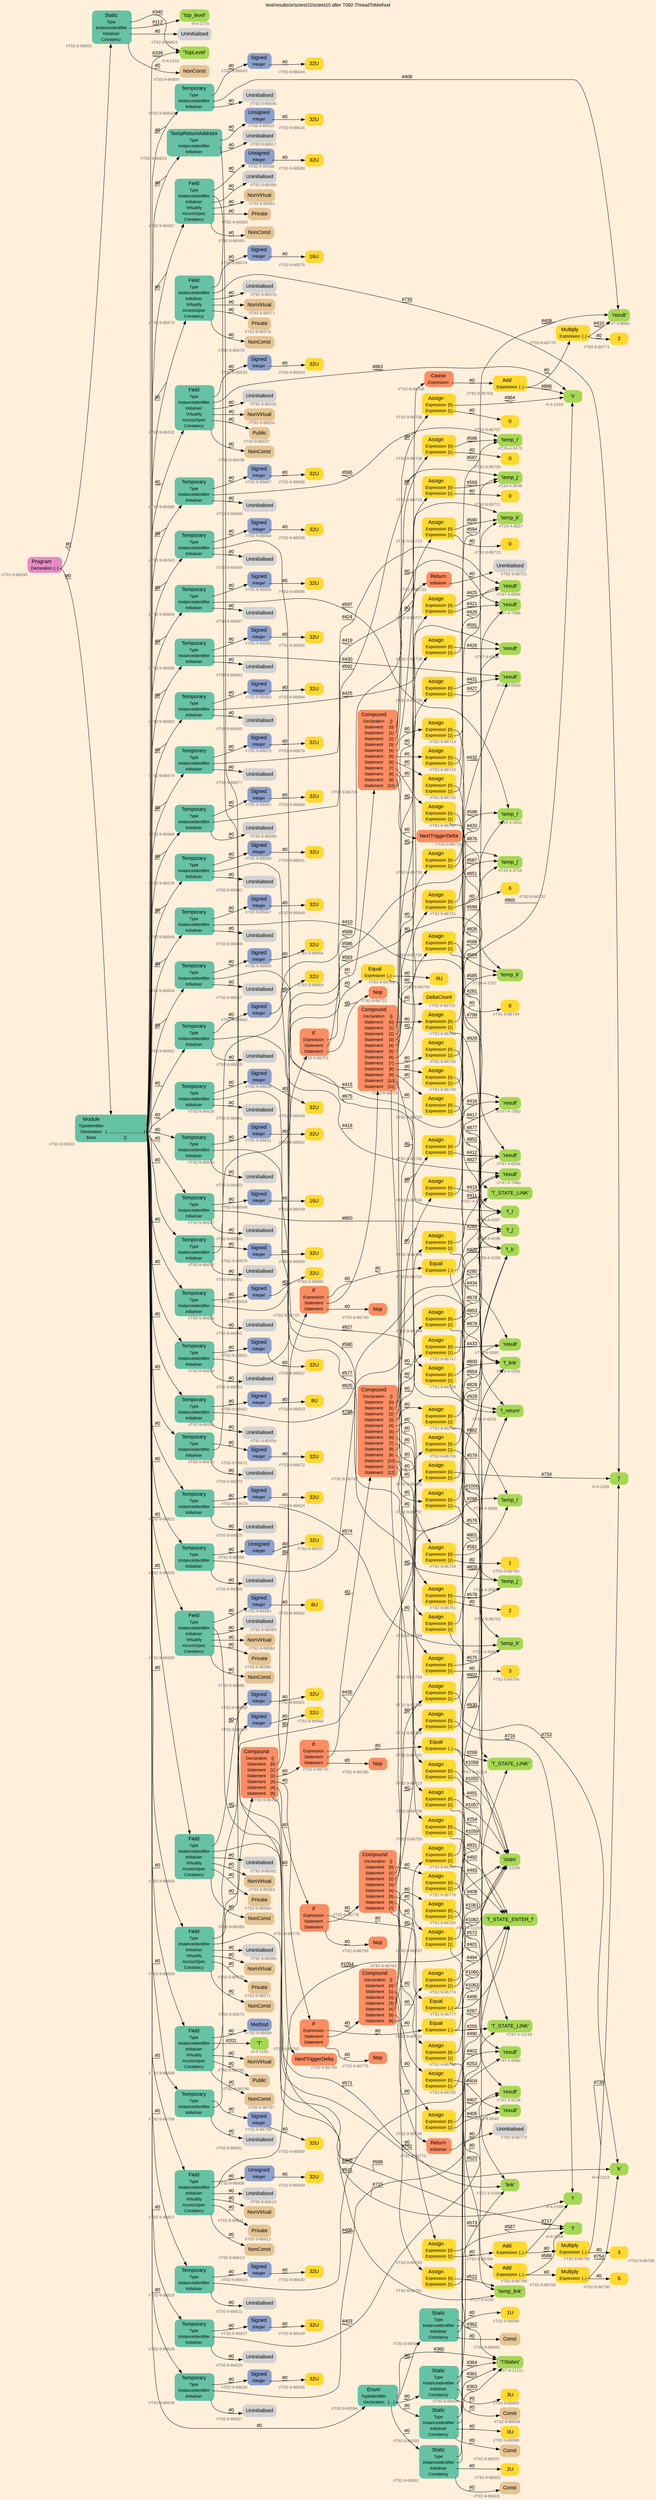 digraph "test/results/sr/sctest10/sctest10 after T092-ThreadToMethod" {
label = "test/results/sr/sctest10/sctest10 after T092-ThreadToMethod"
labelloc = t
graph [
    rankdir = "LR"
    ranksep = 0.3
    bgcolor = antiquewhite1
    color = black
    fontcolor = black
    fontname = "Arial"
];
node [
    fontname = "Arial"
];
edge [
    fontname = "Arial"
];

// -------------------- node figure --------------------
// -------- block #T92-9-86530 ----------
"#T92-9-86530" [
    fillcolor = "/set28/4"
    xlabel = "#T92-9-86530"
    fontsize = "12"
    fontcolor = grey40
    shape = "plaintext"
    label = <<TABLE BORDER="0" CELLBORDER="0" CELLSPACING="0">
     <TR><TD><FONT COLOR="black" POINT-SIZE="15">Program</FONT></TD></TR>
     <TR><TD><FONT COLOR="black" POINT-SIZE="12">Declaration</FONT></TD><TD PORT="port0"><FONT COLOR="black" POINT-SIZE="12">{..}</FONT></TD></TR>
    </TABLE>>
    style = "rounded,filled"
];

// -------- block #T92-9-86531 ----------
"#T92-9-86531" [
    fillcolor = "/set28/1"
    xlabel = "#T92-9-86531"
    fontsize = "12"
    fontcolor = grey40
    shape = "plaintext"
    label = <<TABLE BORDER="0" CELLBORDER="0" CELLSPACING="0">
     <TR><TD><FONT COLOR="black" POINT-SIZE="15">Module</FONT></TD></TR>
     <TR><TD><FONT COLOR="black" POINT-SIZE="12">TypeIdentifier</FONT></TD><TD PORT="port0"></TD></TR>
     <TR><TD><FONT COLOR="black" POINT-SIZE="12">Declaration</FONT></TD><TD PORT="port1"><FONT COLOR="black" POINT-SIZE="12">{....................................}</FONT></TD></TR>
     <TR><TD><FONT COLOR="black" POINT-SIZE="12">Base</FONT></TD><TD PORT="port2"><FONT COLOR="black" POINT-SIZE="12">{}</FONT></TD></TR>
    </TABLE>>
    style = "rounded,filled"
];

// -------- block #I-4-2162 ----------
"#I-4-2162" [
    fillcolor = "/set28/5"
    xlabel = "#I-4-2162"
    fontsize = "12"
    fontcolor = grey40
    shape = "plaintext"
    label = <<TABLE BORDER="0" CELLBORDER="0" CELLSPACING="0">
     <TR><TD><FONT COLOR="black" POINT-SIZE="15">'TopLevel'</FONT></TD></TR>
    </TABLE>>
    style = "rounded,filled"
];

// -------- block #T92-9-86532 ----------
"#T92-9-86532" [
    fillcolor = "/set28/1"
    xlabel = "#T92-9-86532"
    fontsize = "12"
    fontcolor = grey40
    shape = "plaintext"
    label = <<TABLE BORDER="0" CELLBORDER="0" CELLSPACING="0">
     <TR><TD><FONT COLOR="black" POINT-SIZE="15">Field</FONT></TD></TR>
     <TR><TD><FONT COLOR="black" POINT-SIZE="12">Type</FONT></TD><TD PORT="port0"></TD></TR>
     <TR><TD><FONT COLOR="black" POINT-SIZE="12">InstanceIdentifier</FONT></TD><TD PORT="port1"></TD></TR>
     <TR><TD><FONT COLOR="black" POINT-SIZE="12">Initialiser</FONT></TD><TD PORT="port2"></TD></TR>
     <TR><TD><FONT COLOR="black" POINT-SIZE="12">Virtuality</FONT></TD><TD PORT="port3"></TD></TR>
     <TR><TD><FONT COLOR="black" POINT-SIZE="12">AccessSpec</FONT></TD><TD PORT="port4"></TD></TR>
     <TR><TD><FONT COLOR="black" POINT-SIZE="12">Constancy</FONT></TD><TD PORT="port5"></TD></TR>
    </TABLE>>
    style = "rounded,filled"
];

// -------- block #T92-9-86533 ----------
"#T92-9-86533" [
    fillcolor = "/set28/3"
    xlabel = "#T92-9-86533"
    fontsize = "12"
    fontcolor = grey40
    shape = "plaintext"
    label = <<TABLE BORDER="0" CELLBORDER="0" CELLSPACING="0">
     <TR><TD><FONT COLOR="black" POINT-SIZE="15">Signed</FONT></TD></TR>
     <TR><TD><FONT COLOR="black" POINT-SIZE="12">Integer</FONT></TD><TD PORT="port0"></TD></TR>
    </TABLE>>
    style = "rounded,filled"
];

// -------- block #T92-9-86534 ----------
"#T92-9-86534" [
    fillcolor = "/set28/6"
    xlabel = "#T92-9-86534"
    fontsize = "12"
    fontcolor = grey40
    shape = "plaintext"
    label = <<TABLE BORDER="0" CELLBORDER="0" CELLSPACING="0">
     <TR><TD><FONT COLOR="black" POINT-SIZE="15">32U</FONT></TD></TR>
    </TABLE>>
    style = "rounded,filled"
];

// -------- block #I-4-2169 ----------
"#I-4-2169" [
    fillcolor = "/set28/5"
    xlabel = "#I-4-2169"
    fontsize = "12"
    fontcolor = grey40
    shape = "plaintext"
    label = <<TABLE BORDER="0" CELLBORDER="0" CELLSPACING="0">
     <TR><TD><FONT COLOR="black" POINT-SIZE="15">'x'</FONT></TD></TR>
    </TABLE>>
    style = "rounded,filled"
];

// -------- block #T92-9-86535 ----------
"#T92-9-86535" [
    xlabel = "#T92-9-86535"
    fontsize = "12"
    fontcolor = grey40
    shape = "plaintext"
    label = <<TABLE BORDER="0" CELLBORDER="0" CELLSPACING="0">
     <TR><TD><FONT COLOR="black" POINT-SIZE="15">Uninitialised</FONT></TD></TR>
    </TABLE>>
    style = "rounded,filled"
];

// -------- block #T92-9-86536 ----------
"#T92-9-86536" [
    fillcolor = "/set28/7"
    xlabel = "#T92-9-86536"
    fontsize = "12"
    fontcolor = grey40
    shape = "plaintext"
    label = <<TABLE BORDER="0" CELLBORDER="0" CELLSPACING="0">
     <TR><TD><FONT COLOR="black" POINT-SIZE="15">NonVirtual</FONT></TD></TR>
    </TABLE>>
    style = "rounded,filled"
];

// -------- block #T92-9-86537 ----------
"#T92-9-86537" [
    fillcolor = "/set28/7"
    xlabel = "#T92-9-86537"
    fontsize = "12"
    fontcolor = grey40
    shape = "plaintext"
    label = <<TABLE BORDER="0" CELLBORDER="0" CELLSPACING="0">
     <TR><TD><FONT COLOR="black" POINT-SIZE="15">Public</FONT></TD></TR>
    </TABLE>>
    style = "rounded,filled"
];

// -------- block #T92-9-86538 ----------
"#T92-9-86538" [
    fillcolor = "/set28/7"
    xlabel = "#T92-9-86538"
    fontsize = "12"
    fontcolor = grey40
    shape = "plaintext"
    label = <<TABLE BORDER="0" CELLBORDER="0" CELLSPACING="0">
     <TR><TD><FONT COLOR="black" POINT-SIZE="15">NonConst</FONT></TD></TR>
    </TABLE>>
    style = "rounded,filled"
];

// -------- block #T92-9-86539 ----------
"#T92-9-86539" [
    fillcolor = "/set28/1"
    xlabel = "#T92-9-86539"
    fontsize = "12"
    fontcolor = grey40
    shape = "plaintext"
    label = <<TABLE BORDER="0" CELLBORDER="0" CELLSPACING="0">
     <TR><TD><FONT COLOR="black" POINT-SIZE="15">Temporary</FONT></TD></TR>
     <TR><TD><FONT COLOR="black" POINT-SIZE="12">Type</FONT></TD><TD PORT="port0"></TD></TR>
     <TR><TD><FONT COLOR="black" POINT-SIZE="12">InstanceIdentifier</FONT></TD><TD PORT="port1"></TD></TR>
     <TR><TD><FONT COLOR="black" POINT-SIZE="12">Initialiser</FONT></TD><TD PORT="port2"></TD></TR>
    </TABLE>>
    style = "rounded,filled"
];

// -------- block #T92-9-86540 ----------
"#T92-9-86540" [
    fillcolor = "/set28/3"
    xlabel = "#T92-9-86540"
    fontsize = "12"
    fontcolor = grey40
    shape = "plaintext"
    label = <<TABLE BORDER="0" CELLBORDER="0" CELLSPACING="0">
     <TR><TD><FONT COLOR="black" POINT-SIZE="15">Signed</FONT></TD></TR>
     <TR><TD><FONT COLOR="black" POINT-SIZE="12">Integer</FONT></TD><TD PORT="port0"></TD></TR>
    </TABLE>>
    style = "rounded,filled"
];

// -------- block #T92-9-86541 ----------
"#T92-9-86541" [
    fillcolor = "/set28/6"
    xlabel = "#T92-9-86541"
    fontsize = "12"
    fontcolor = grey40
    shape = "plaintext"
    label = <<TABLE BORDER="0" CELLBORDER="0" CELLSPACING="0">
     <TR><TD><FONT COLOR="black" POINT-SIZE="15">32U</FONT></TD></TR>
    </TABLE>>
    style = "rounded,filled"
];

// -------- block #T26-4-4233 ----------
"#T26-4-4233" [
    fillcolor = "/set28/5"
    xlabel = "#T26-4-4233"
    fontsize = "12"
    fontcolor = grey40
    shape = "plaintext"
    label = <<TABLE BORDER="0" CELLBORDER="0" CELLSPACING="0">
     <TR><TD><FONT COLOR="black" POINT-SIZE="15">'f_return'</FONT></TD></TR>
    </TABLE>>
    style = "rounded,filled"
];

// -------- block #T92-9-86542 ----------
"#T92-9-86542" [
    xlabel = "#T92-9-86542"
    fontsize = "12"
    fontcolor = grey40
    shape = "plaintext"
    label = <<TABLE BORDER="0" CELLBORDER="0" CELLSPACING="0">
     <TR><TD><FONT COLOR="black" POINT-SIZE="15">Uninitialised</FONT></TD></TR>
    </TABLE>>
    style = "rounded,filled"
];

// -------- block #T92-9-86543 ----------
"#T92-9-86543" [
    fillcolor = "/set28/1"
    xlabel = "#T92-9-86543"
    fontsize = "12"
    fontcolor = grey40
    shape = "plaintext"
    label = <<TABLE BORDER="0" CELLBORDER="0" CELLSPACING="0">
     <TR><TD><FONT COLOR="black" POINT-SIZE="15">Temporary</FONT></TD></TR>
     <TR><TD><FONT COLOR="black" POINT-SIZE="12">Type</FONT></TD><TD PORT="port0"></TD></TR>
     <TR><TD><FONT COLOR="black" POINT-SIZE="12">InstanceIdentifier</FONT></TD><TD PORT="port1"></TD></TR>
     <TR><TD><FONT COLOR="black" POINT-SIZE="12">Initialiser</FONT></TD><TD PORT="port2"></TD></TR>
    </TABLE>>
    style = "rounded,filled"
];

// -------- block #T92-9-86544 ----------
"#T92-9-86544" [
    fillcolor = "/set28/3"
    xlabel = "#T92-9-86544"
    fontsize = "12"
    fontcolor = grey40
    shape = "plaintext"
    label = <<TABLE BORDER="0" CELLBORDER="0" CELLSPACING="0">
     <TR><TD><FONT COLOR="black" POINT-SIZE="15">Signed</FONT></TD></TR>
     <TR><TD><FONT COLOR="black" POINT-SIZE="12">Integer</FONT></TD><TD PORT="port0"></TD></TR>
    </TABLE>>
    style = "rounded,filled"
];

// -------- block #T92-9-86545 ----------
"#T92-9-86545" [
    fillcolor = "/set28/6"
    xlabel = "#T92-9-86545"
    fontsize = "12"
    fontcolor = grey40
    shape = "plaintext"
    label = <<TABLE BORDER="0" CELLBORDER="0" CELLSPACING="0">
     <TR><TD><FONT COLOR="black" POINT-SIZE="15">32U</FONT></TD></TR>
    </TABLE>>
    style = "rounded,filled"
];

// -------- block #T28-4-4297 ----------
"#T28-4-4297" [
    fillcolor = "/set28/5"
    xlabel = "#T28-4-4297"
    fontsize = "12"
    fontcolor = grey40
    shape = "plaintext"
    label = <<TABLE BORDER="0" CELLBORDER="0" CELLSPACING="0">
     <TR><TD><FONT COLOR="black" POINT-SIZE="15">'f_i'</FONT></TD></TR>
    </TABLE>>
    style = "rounded,filled"
];

// -------- block #T92-9-86546 ----------
"#T92-9-86546" [
    xlabel = "#T92-9-86546"
    fontsize = "12"
    fontcolor = grey40
    shape = "plaintext"
    label = <<TABLE BORDER="0" CELLBORDER="0" CELLSPACING="0">
     <TR><TD><FONT COLOR="black" POINT-SIZE="15">Uninitialised</FONT></TD></TR>
    </TABLE>>
    style = "rounded,filled"
];

// -------- block #T92-9-86547 ----------
"#T92-9-86547" [
    fillcolor = "/set28/1"
    xlabel = "#T92-9-86547"
    fontsize = "12"
    fontcolor = grey40
    shape = "plaintext"
    label = <<TABLE BORDER="0" CELLBORDER="0" CELLSPACING="0">
     <TR><TD><FONT COLOR="black" POINT-SIZE="15">Temporary</FONT></TD></TR>
     <TR><TD><FONT COLOR="black" POINT-SIZE="12">Type</FONT></TD><TD PORT="port0"></TD></TR>
     <TR><TD><FONT COLOR="black" POINT-SIZE="12">InstanceIdentifier</FONT></TD><TD PORT="port1"></TD></TR>
     <TR><TD><FONT COLOR="black" POINT-SIZE="12">Initialiser</FONT></TD><TD PORT="port2"></TD></TR>
    </TABLE>>
    style = "rounded,filled"
];

// -------- block #T92-9-86548 ----------
"#T92-9-86548" [
    fillcolor = "/set28/3"
    xlabel = "#T92-9-86548"
    fontsize = "12"
    fontcolor = grey40
    shape = "plaintext"
    label = <<TABLE BORDER="0" CELLBORDER="0" CELLSPACING="0">
     <TR><TD><FONT COLOR="black" POINT-SIZE="15">Signed</FONT></TD></TR>
     <TR><TD><FONT COLOR="black" POINT-SIZE="12">Integer</FONT></TD><TD PORT="port0"></TD></TR>
    </TABLE>>
    style = "rounded,filled"
];

// -------- block #T92-9-86549 ----------
"#T92-9-86549" [
    fillcolor = "/set28/6"
    xlabel = "#T92-9-86549"
    fontsize = "12"
    fontcolor = grey40
    shape = "plaintext"
    label = <<TABLE BORDER="0" CELLBORDER="0" CELLSPACING="0">
     <TR><TD><FONT COLOR="black" POINT-SIZE="15">16U</FONT></TD></TR>
    </TABLE>>
    style = "rounded,filled"
];

// -------- block #T28-4-4298 ----------
"#T28-4-4298" [
    fillcolor = "/set28/5"
    xlabel = "#T28-4-4298"
    fontsize = "12"
    fontcolor = grey40
    shape = "plaintext"
    label = <<TABLE BORDER="0" CELLBORDER="0" CELLSPACING="0">
     <TR><TD><FONT COLOR="black" POINT-SIZE="15">'f_j'</FONT></TD></TR>
    </TABLE>>
    style = "rounded,filled"
];

// -------- block #T92-9-86550 ----------
"#T92-9-86550" [
    xlabel = "#T92-9-86550"
    fontsize = "12"
    fontcolor = grey40
    shape = "plaintext"
    label = <<TABLE BORDER="0" CELLBORDER="0" CELLSPACING="0">
     <TR><TD><FONT COLOR="black" POINT-SIZE="15">Uninitialised</FONT></TD></TR>
    </TABLE>>
    style = "rounded,filled"
];

// -------- block #T92-9-86551 ----------
"#T92-9-86551" [
    fillcolor = "/set28/1"
    xlabel = "#T92-9-86551"
    fontsize = "12"
    fontcolor = grey40
    shape = "plaintext"
    label = <<TABLE BORDER="0" CELLBORDER="0" CELLSPACING="0">
     <TR><TD><FONT COLOR="black" POINT-SIZE="15">Temporary</FONT></TD></TR>
     <TR><TD><FONT COLOR="black" POINT-SIZE="12">Type</FONT></TD><TD PORT="port0"></TD></TR>
     <TR><TD><FONT COLOR="black" POINT-SIZE="12">InstanceIdentifier</FONT></TD><TD PORT="port1"></TD></TR>
     <TR><TD><FONT COLOR="black" POINT-SIZE="12">Initialiser</FONT></TD><TD PORT="port2"></TD></TR>
    </TABLE>>
    style = "rounded,filled"
];

// -------- block #T92-9-86552 ----------
"#T92-9-86552" [
    fillcolor = "/set28/3"
    xlabel = "#T92-9-86552"
    fontsize = "12"
    fontcolor = grey40
    shape = "plaintext"
    label = <<TABLE BORDER="0" CELLBORDER="0" CELLSPACING="0">
     <TR><TD><FONT COLOR="black" POINT-SIZE="15">Signed</FONT></TD></TR>
     <TR><TD><FONT COLOR="black" POINT-SIZE="12">Integer</FONT></TD><TD PORT="port0"></TD></TR>
    </TABLE>>
    style = "rounded,filled"
];

// -------- block #T92-9-86553 ----------
"#T92-9-86553" [
    fillcolor = "/set28/6"
    xlabel = "#T92-9-86553"
    fontsize = "12"
    fontcolor = grey40
    shape = "plaintext"
    label = <<TABLE BORDER="0" CELLBORDER="0" CELLSPACING="0">
     <TR><TD><FONT COLOR="black" POINT-SIZE="15">8U</FONT></TD></TR>
    </TABLE>>
    style = "rounded,filled"
];

// -------- block #T28-4-4299 ----------
"#T28-4-4299" [
    fillcolor = "/set28/5"
    xlabel = "#T28-4-4299"
    fontsize = "12"
    fontcolor = grey40
    shape = "plaintext"
    label = <<TABLE BORDER="0" CELLBORDER="0" CELLSPACING="0">
     <TR><TD><FONT COLOR="black" POINT-SIZE="15">'f_k'</FONT></TD></TR>
    </TABLE>>
    style = "rounded,filled"
];

// -------- block #T92-9-86554 ----------
"#T92-9-86554" [
    xlabel = "#T92-9-86554"
    fontsize = "12"
    fontcolor = grey40
    shape = "plaintext"
    label = <<TABLE BORDER="0" CELLBORDER="0" CELLSPACING="0">
     <TR><TD><FONT COLOR="black" POINT-SIZE="15">Uninitialised</FONT></TD></TR>
    </TABLE>>
    style = "rounded,filled"
];

// -------- block #T92-9-86555 ----------
"#T92-9-86555" [
    fillcolor = "/set28/1"
    xlabel = "#T92-9-86555"
    fontsize = "12"
    fontcolor = grey40
    shape = "plaintext"
    label = <<TABLE BORDER="0" CELLBORDER="0" CELLSPACING="0">
     <TR><TD><FONT COLOR="black" POINT-SIZE="15">Temporary</FONT></TD></TR>
     <TR><TD><FONT COLOR="black" POINT-SIZE="12">Type</FONT></TD><TD PORT="port0"></TD></TR>
     <TR><TD><FONT COLOR="black" POINT-SIZE="12">InstanceIdentifier</FONT></TD><TD PORT="port1"></TD></TR>
     <TR><TD><FONT COLOR="black" POINT-SIZE="12">Initialiser</FONT></TD><TD PORT="port2"></TD></TR>
    </TABLE>>
    style = "rounded,filled"
];

// -------- block #T92-9-86556 ----------
"#T92-9-86556" [
    fillcolor = "/set28/3"
    xlabel = "#T92-9-86556"
    fontsize = "12"
    fontcolor = grey40
    shape = "plaintext"
    label = <<TABLE BORDER="0" CELLBORDER="0" CELLSPACING="0">
     <TR><TD><FONT COLOR="black" POINT-SIZE="15">Unsigned</FONT></TD></TR>
     <TR><TD><FONT COLOR="black" POINT-SIZE="12">Integer</FONT></TD><TD PORT="port0"></TD></TR>
    </TABLE>>
    style = "rounded,filled"
];

// -------- block #T92-9-86557 ----------
"#T92-9-86557" [
    fillcolor = "/set28/6"
    xlabel = "#T92-9-86557"
    fontsize = "12"
    fontcolor = grey40
    shape = "plaintext"
    label = <<TABLE BORDER="0" CELLBORDER="0" CELLSPACING="0">
     <TR><TD><FONT COLOR="black" POINT-SIZE="15">32U</FONT></TD></TR>
    </TABLE>>
    style = "rounded,filled"
];

// -------- block #T28-4-4300 ----------
"#T28-4-4300" [
    fillcolor = "/set28/5"
    xlabel = "#T28-4-4300"
    fontsize = "12"
    fontcolor = grey40
    shape = "plaintext"
    label = <<TABLE BORDER="0" CELLBORDER="0" CELLSPACING="0">
     <TR><TD><FONT COLOR="black" POINT-SIZE="15">'f_link'</FONT></TD></TR>
    </TABLE>>
    style = "rounded,filled"
];

// -------- block #T92-9-86558 ----------
"#T92-9-86558" [
    xlabel = "#T92-9-86558"
    fontsize = "12"
    fontcolor = grey40
    shape = "plaintext"
    label = <<TABLE BORDER="0" CELLBORDER="0" CELLSPACING="0">
     <TR><TD><FONT COLOR="black" POINT-SIZE="15">Uninitialised</FONT></TD></TR>
    </TABLE>>
    style = "rounded,filled"
];

// -------- block #T92-9-86559 ----------
"#T92-9-86559" [
    fillcolor = "/set28/1"
    xlabel = "#T92-9-86559"
    fontsize = "12"
    fontcolor = grey40
    shape = "plaintext"
    label = <<TABLE BORDER="0" CELLBORDER="0" CELLSPACING="0">
     <TR><TD><FONT COLOR="black" POINT-SIZE="15">Field</FONT></TD></TR>
     <TR><TD><FONT COLOR="black" POINT-SIZE="12">Type</FONT></TD><TD PORT="port0"></TD></TR>
     <TR><TD><FONT COLOR="black" POINT-SIZE="12">InstanceIdentifier</FONT></TD><TD PORT="port1"></TD></TR>
     <TR><TD><FONT COLOR="black" POINT-SIZE="12">Initialiser</FONT></TD><TD PORT="port2"></TD></TR>
     <TR><TD><FONT COLOR="black" POINT-SIZE="12">Virtuality</FONT></TD><TD PORT="port3"></TD></TR>
     <TR><TD><FONT COLOR="black" POINT-SIZE="12">AccessSpec</FONT></TD><TD PORT="port4"></TD></TR>
     <TR><TD><FONT COLOR="black" POINT-SIZE="12">Constancy</FONT></TD><TD PORT="port5"></TD></TR>
    </TABLE>>
    style = "rounded,filled"
];

// -------- block #T92-9-86560 ----------
"#T92-9-86560" [
    fillcolor = "/set28/3"
    xlabel = "#T92-9-86560"
    fontsize = "12"
    fontcolor = grey40
    shape = "plaintext"
    label = <<TABLE BORDER="0" CELLBORDER="0" CELLSPACING="0">
     <TR><TD><FONT COLOR="black" POINT-SIZE="15">Signed</FONT></TD></TR>
     <TR><TD><FONT COLOR="black" POINT-SIZE="12">Integer</FONT></TD><TD PORT="port0"></TD></TR>
    </TABLE>>
    style = "rounded,filled"
];

// -------- block #T92-9-86561 ----------
"#T92-9-86561" [
    fillcolor = "/set28/6"
    xlabel = "#T92-9-86561"
    fontsize = "12"
    fontcolor = grey40
    shape = "plaintext"
    label = <<TABLE BORDER="0" CELLBORDER="0" CELLSPACING="0">
     <TR><TD><FONT COLOR="black" POINT-SIZE="15">32U</FONT></TD></TR>
    </TABLE>>
    style = "rounded,filled"
];

// -------- block #I-4-2264 ----------
"#I-4-2264" [
    fillcolor = "/set28/5"
    xlabel = "#I-4-2264"
    fontsize = "12"
    fontcolor = grey40
    shape = "plaintext"
    label = <<TABLE BORDER="0" CELLBORDER="0" CELLSPACING="0">
     <TR><TD><FONT COLOR="black" POINT-SIZE="15">'t'</FONT></TD></TR>
    </TABLE>>
    style = "rounded,filled"
];

// -------- block #T92-9-86562 ----------
"#T92-9-86562" [
    xlabel = "#T92-9-86562"
    fontsize = "12"
    fontcolor = grey40
    shape = "plaintext"
    label = <<TABLE BORDER="0" CELLBORDER="0" CELLSPACING="0">
     <TR><TD><FONT COLOR="black" POINT-SIZE="15">Uninitialised</FONT></TD></TR>
    </TABLE>>
    style = "rounded,filled"
];

// -------- block #T92-9-86563 ----------
"#T92-9-86563" [
    fillcolor = "/set28/7"
    xlabel = "#T92-9-86563"
    fontsize = "12"
    fontcolor = grey40
    shape = "plaintext"
    label = <<TABLE BORDER="0" CELLBORDER="0" CELLSPACING="0">
     <TR><TD><FONT COLOR="black" POINT-SIZE="15">NonVirtual</FONT></TD></TR>
    </TABLE>>
    style = "rounded,filled"
];

// -------- block #T92-9-86564 ----------
"#T92-9-86564" [
    fillcolor = "/set28/7"
    xlabel = "#T92-9-86564"
    fontsize = "12"
    fontcolor = grey40
    shape = "plaintext"
    label = <<TABLE BORDER="0" CELLBORDER="0" CELLSPACING="0">
     <TR><TD><FONT COLOR="black" POINT-SIZE="15">Private</FONT></TD></TR>
    </TABLE>>
    style = "rounded,filled"
];

// -------- block #T92-9-86565 ----------
"#T92-9-86565" [
    fillcolor = "/set28/7"
    xlabel = "#T92-9-86565"
    fontsize = "12"
    fontcolor = grey40
    shape = "plaintext"
    label = <<TABLE BORDER="0" CELLBORDER="0" CELLSPACING="0">
     <TR><TD><FONT COLOR="black" POINT-SIZE="15">NonConst</FONT></TD></TR>
    </TABLE>>
    style = "rounded,filled"
];

// -------- block #T92-9-86566 ----------
"#T92-9-86566" [
    fillcolor = "/set28/1"
    xlabel = "#T92-9-86566"
    fontsize = "12"
    fontcolor = grey40
    shape = "plaintext"
    label = <<TABLE BORDER="0" CELLBORDER="0" CELLSPACING="0">
     <TR><TD><FONT COLOR="black" POINT-SIZE="15">Field</FONT></TD></TR>
     <TR><TD><FONT COLOR="black" POINT-SIZE="12">Type</FONT></TD><TD PORT="port0"></TD></TR>
     <TR><TD><FONT COLOR="black" POINT-SIZE="12">InstanceIdentifier</FONT></TD><TD PORT="port1"></TD></TR>
     <TR><TD><FONT COLOR="black" POINT-SIZE="12">Initialiser</FONT></TD><TD PORT="port2"></TD></TR>
     <TR><TD><FONT COLOR="black" POINT-SIZE="12">Virtuality</FONT></TD><TD PORT="port3"></TD></TR>
     <TR><TD><FONT COLOR="black" POINT-SIZE="12">AccessSpec</FONT></TD><TD PORT="port4"></TD></TR>
     <TR><TD><FONT COLOR="black" POINT-SIZE="12">Constancy</FONT></TD><TD PORT="port5"></TD></TR>
    </TABLE>>
    style = "rounded,filled"
];

// -------- block #T92-9-86567 ----------
"#T92-9-86567" [
    fillcolor = "/set28/3"
    xlabel = "#T92-9-86567"
    fontsize = "12"
    fontcolor = grey40
    shape = "plaintext"
    label = <<TABLE BORDER="0" CELLBORDER="0" CELLSPACING="0">
     <TR><TD><FONT COLOR="black" POINT-SIZE="15">Signed</FONT></TD></TR>
     <TR><TD><FONT COLOR="black" POINT-SIZE="12">Integer</FONT></TD><TD PORT="port0"></TD></TR>
    </TABLE>>
    style = "rounded,filled"
];

// -------- block #T92-9-86568 ----------
"#T92-9-86568" [
    fillcolor = "/set28/6"
    xlabel = "#T92-9-86568"
    fontsize = "12"
    fontcolor = grey40
    shape = "plaintext"
    label = <<TABLE BORDER="0" CELLBORDER="0" CELLSPACING="0">
     <TR><TD><FONT COLOR="black" POINT-SIZE="15">32U</FONT></TD></TR>
    </TABLE>>
    style = "rounded,filled"
];

// -------- block #I-4-2199 ----------
"#I-4-2199" [
    fillcolor = "/set28/5"
    xlabel = "#I-4-2199"
    fontsize = "12"
    fontcolor = grey40
    shape = "plaintext"
    label = <<TABLE BORDER="0" CELLBORDER="0" CELLSPACING="0">
     <TR><TD><FONT COLOR="black" POINT-SIZE="15">'i'</FONT></TD></TR>
    </TABLE>>
    style = "rounded,filled"
];

// -------- block #T92-9-86569 ----------
"#T92-9-86569" [
    xlabel = "#T92-9-86569"
    fontsize = "12"
    fontcolor = grey40
    shape = "plaintext"
    label = <<TABLE BORDER="0" CELLBORDER="0" CELLSPACING="0">
     <TR><TD><FONT COLOR="black" POINT-SIZE="15">Uninitialised</FONT></TD></TR>
    </TABLE>>
    style = "rounded,filled"
];

// -------- block #T92-9-86570 ----------
"#T92-9-86570" [
    fillcolor = "/set28/7"
    xlabel = "#T92-9-86570"
    fontsize = "12"
    fontcolor = grey40
    shape = "plaintext"
    label = <<TABLE BORDER="0" CELLBORDER="0" CELLSPACING="0">
     <TR><TD><FONT COLOR="black" POINT-SIZE="15">NonVirtual</FONT></TD></TR>
    </TABLE>>
    style = "rounded,filled"
];

// -------- block #T92-9-86571 ----------
"#T92-9-86571" [
    fillcolor = "/set28/7"
    xlabel = "#T92-9-86571"
    fontsize = "12"
    fontcolor = grey40
    shape = "plaintext"
    label = <<TABLE BORDER="0" CELLBORDER="0" CELLSPACING="0">
     <TR><TD><FONT COLOR="black" POINT-SIZE="15">Private</FONT></TD></TR>
    </TABLE>>
    style = "rounded,filled"
];

// -------- block #T92-9-86572 ----------
"#T92-9-86572" [
    fillcolor = "/set28/7"
    xlabel = "#T92-9-86572"
    fontsize = "12"
    fontcolor = grey40
    shape = "plaintext"
    label = <<TABLE BORDER="0" CELLBORDER="0" CELLSPACING="0">
     <TR><TD><FONT COLOR="black" POINT-SIZE="15">NonConst</FONT></TD></TR>
    </TABLE>>
    style = "rounded,filled"
];

// -------- block #T92-9-86573 ----------
"#T92-9-86573" [
    fillcolor = "/set28/1"
    xlabel = "#T92-9-86573"
    fontsize = "12"
    fontcolor = grey40
    shape = "plaintext"
    label = <<TABLE BORDER="0" CELLBORDER="0" CELLSPACING="0">
     <TR><TD><FONT COLOR="black" POINT-SIZE="15">Field</FONT></TD></TR>
     <TR><TD><FONT COLOR="black" POINT-SIZE="12">Type</FONT></TD><TD PORT="port0"></TD></TR>
     <TR><TD><FONT COLOR="black" POINT-SIZE="12">InstanceIdentifier</FONT></TD><TD PORT="port1"></TD></TR>
     <TR><TD><FONT COLOR="black" POINT-SIZE="12">Initialiser</FONT></TD><TD PORT="port2"></TD></TR>
     <TR><TD><FONT COLOR="black" POINT-SIZE="12">Virtuality</FONT></TD><TD PORT="port3"></TD></TR>
     <TR><TD><FONT COLOR="black" POINT-SIZE="12">AccessSpec</FONT></TD><TD PORT="port4"></TD></TR>
     <TR><TD><FONT COLOR="black" POINT-SIZE="12">Constancy</FONT></TD><TD PORT="port5"></TD></TR>
    </TABLE>>
    style = "rounded,filled"
];

// -------- block #T92-9-86574 ----------
"#T92-9-86574" [
    fillcolor = "/set28/3"
    xlabel = "#T92-9-86574"
    fontsize = "12"
    fontcolor = grey40
    shape = "plaintext"
    label = <<TABLE BORDER="0" CELLBORDER="0" CELLSPACING="0">
     <TR><TD><FONT COLOR="black" POINT-SIZE="15">Signed</FONT></TD></TR>
     <TR><TD><FONT COLOR="black" POINT-SIZE="12">Integer</FONT></TD><TD PORT="port0"></TD></TR>
    </TABLE>>
    style = "rounded,filled"
];

// -------- block #T92-9-86575 ----------
"#T92-9-86575" [
    fillcolor = "/set28/6"
    xlabel = "#T92-9-86575"
    fontsize = "12"
    fontcolor = grey40
    shape = "plaintext"
    label = <<TABLE BORDER="0" CELLBORDER="0" CELLSPACING="0">
     <TR><TD><FONT COLOR="black" POINT-SIZE="15">16U</FONT></TD></TR>
    </TABLE>>
    style = "rounded,filled"
];

// -------- block #I-4-2206 ----------
"#I-4-2206" [
    fillcolor = "/set28/5"
    xlabel = "#I-4-2206"
    fontsize = "12"
    fontcolor = grey40
    shape = "plaintext"
    label = <<TABLE BORDER="0" CELLBORDER="0" CELLSPACING="0">
     <TR><TD><FONT COLOR="black" POINT-SIZE="15">'j'</FONT></TD></TR>
    </TABLE>>
    style = "rounded,filled"
];

// -------- block #T92-9-86576 ----------
"#T92-9-86576" [
    xlabel = "#T92-9-86576"
    fontsize = "12"
    fontcolor = grey40
    shape = "plaintext"
    label = <<TABLE BORDER="0" CELLBORDER="0" CELLSPACING="0">
     <TR><TD><FONT COLOR="black" POINT-SIZE="15">Uninitialised</FONT></TD></TR>
    </TABLE>>
    style = "rounded,filled"
];

// -------- block #T92-9-86577 ----------
"#T92-9-86577" [
    fillcolor = "/set28/7"
    xlabel = "#T92-9-86577"
    fontsize = "12"
    fontcolor = grey40
    shape = "plaintext"
    label = <<TABLE BORDER="0" CELLBORDER="0" CELLSPACING="0">
     <TR><TD><FONT COLOR="black" POINT-SIZE="15">NonVirtual</FONT></TD></TR>
    </TABLE>>
    style = "rounded,filled"
];

// -------- block #T92-9-86578 ----------
"#T92-9-86578" [
    fillcolor = "/set28/7"
    xlabel = "#T92-9-86578"
    fontsize = "12"
    fontcolor = grey40
    shape = "plaintext"
    label = <<TABLE BORDER="0" CELLBORDER="0" CELLSPACING="0">
     <TR><TD><FONT COLOR="black" POINT-SIZE="15">Private</FONT></TD></TR>
    </TABLE>>
    style = "rounded,filled"
];

// -------- block #T92-9-86579 ----------
"#T92-9-86579" [
    fillcolor = "/set28/7"
    xlabel = "#T92-9-86579"
    fontsize = "12"
    fontcolor = grey40
    shape = "plaintext"
    label = <<TABLE BORDER="0" CELLBORDER="0" CELLSPACING="0">
     <TR><TD><FONT COLOR="black" POINT-SIZE="15">NonConst</FONT></TD></TR>
    </TABLE>>
    style = "rounded,filled"
];

// -------- block #T92-9-86580 ----------
"#T92-9-86580" [
    fillcolor = "/set28/1"
    xlabel = "#T92-9-86580"
    fontsize = "12"
    fontcolor = grey40
    shape = "plaintext"
    label = <<TABLE BORDER="0" CELLBORDER="0" CELLSPACING="0">
     <TR><TD><FONT COLOR="black" POINT-SIZE="15">Field</FONT></TD></TR>
     <TR><TD><FONT COLOR="black" POINT-SIZE="12">Type</FONT></TD><TD PORT="port0"></TD></TR>
     <TR><TD><FONT COLOR="black" POINT-SIZE="12">InstanceIdentifier</FONT></TD><TD PORT="port1"></TD></TR>
     <TR><TD><FONT COLOR="black" POINT-SIZE="12">Initialiser</FONT></TD><TD PORT="port2"></TD></TR>
     <TR><TD><FONT COLOR="black" POINT-SIZE="12">Virtuality</FONT></TD><TD PORT="port3"></TD></TR>
     <TR><TD><FONT COLOR="black" POINT-SIZE="12">AccessSpec</FONT></TD><TD PORT="port4"></TD></TR>
     <TR><TD><FONT COLOR="black" POINT-SIZE="12">Constancy</FONT></TD><TD PORT="port5"></TD></TR>
    </TABLE>>
    style = "rounded,filled"
];

// -------- block #T92-9-86581 ----------
"#T92-9-86581" [
    fillcolor = "/set28/3"
    xlabel = "#T92-9-86581"
    fontsize = "12"
    fontcolor = grey40
    shape = "plaintext"
    label = <<TABLE BORDER="0" CELLBORDER="0" CELLSPACING="0">
     <TR><TD><FONT COLOR="black" POINT-SIZE="15">Signed</FONT></TD></TR>
     <TR><TD><FONT COLOR="black" POINT-SIZE="12">Integer</FONT></TD><TD PORT="port0"></TD></TR>
    </TABLE>>
    style = "rounded,filled"
];

// -------- block #T92-9-86582 ----------
"#T92-9-86582" [
    fillcolor = "/set28/6"
    xlabel = "#T92-9-86582"
    fontsize = "12"
    fontcolor = grey40
    shape = "plaintext"
    label = <<TABLE BORDER="0" CELLBORDER="0" CELLSPACING="0">
     <TR><TD><FONT COLOR="black" POINT-SIZE="15">8U</FONT></TD></TR>
    </TABLE>>
    style = "rounded,filled"
];

// -------- block #I-4-2213 ----------
"#I-4-2213" [
    fillcolor = "/set28/5"
    xlabel = "#I-4-2213"
    fontsize = "12"
    fontcolor = grey40
    shape = "plaintext"
    label = <<TABLE BORDER="0" CELLBORDER="0" CELLSPACING="0">
     <TR><TD><FONT COLOR="black" POINT-SIZE="15">'k'</FONT></TD></TR>
    </TABLE>>
    style = "rounded,filled"
];

// -------- block #T92-9-86583 ----------
"#T92-9-86583" [
    xlabel = "#T92-9-86583"
    fontsize = "12"
    fontcolor = grey40
    shape = "plaintext"
    label = <<TABLE BORDER="0" CELLBORDER="0" CELLSPACING="0">
     <TR><TD><FONT COLOR="black" POINT-SIZE="15">Uninitialised</FONT></TD></TR>
    </TABLE>>
    style = "rounded,filled"
];

// -------- block #T92-9-86584 ----------
"#T92-9-86584" [
    fillcolor = "/set28/7"
    xlabel = "#T92-9-86584"
    fontsize = "12"
    fontcolor = grey40
    shape = "plaintext"
    label = <<TABLE BORDER="0" CELLBORDER="0" CELLSPACING="0">
     <TR><TD><FONT COLOR="black" POINT-SIZE="15">NonVirtual</FONT></TD></TR>
    </TABLE>>
    style = "rounded,filled"
];

// -------- block #T92-9-86585 ----------
"#T92-9-86585" [
    fillcolor = "/set28/7"
    xlabel = "#T92-9-86585"
    fontsize = "12"
    fontcolor = grey40
    shape = "plaintext"
    label = <<TABLE BORDER="0" CELLBORDER="0" CELLSPACING="0">
     <TR><TD><FONT COLOR="black" POINT-SIZE="15">Private</FONT></TD></TR>
    </TABLE>>
    style = "rounded,filled"
];

// -------- block #T92-9-86586 ----------
"#T92-9-86586" [
    fillcolor = "/set28/7"
    xlabel = "#T92-9-86586"
    fontsize = "12"
    fontcolor = grey40
    shape = "plaintext"
    label = <<TABLE BORDER="0" CELLBORDER="0" CELLSPACING="0">
     <TR><TD><FONT COLOR="black" POINT-SIZE="15">NonConst</FONT></TD></TR>
    </TABLE>>
    style = "rounded,filled"
];

// -------- block #T92-9-86587 ----------
"#T92-9-86587" [
    fillcolor = "/set28/1"
    xlabel = "#T92-9-86587"
    fontsize = "12"
    fontcolor = grey40
    shape = "plaintext"
    label = <<TABLE BORDER="0" CELLBORDER="0" CELLSPACING="0">
     <TR><TD><FONT COLOR="black" POINT-SIZE="15">Field</FONT></TD></TR>
     <TR><TD><FONT COLOR="black" POINT-SIZE="12">Type</FONT></TD><TD PORT="port0"></TD></TR>
     <TR><TD><FONT COLOR="black" POINT-SIZE="12">InstanceIdentifier</FONT></TD><TD PORT="port1"></TD></TR>
     <TR><TD><FONT COLOR="black" POINT-SIZE="12">Initialiser</FONT></TD><TD PORT="port2"></TD></TR>
     <TR><TD><FONT COLOR="black" POINT-SIZE="12">Virtuality</FONT></TD><TD PORT="port3"></TD></TR>
     <TR><TD><FONT COLOR="black" POINT-SIZE="12">AccessSpec</FONT></TD><TD PORT="port4"></TD></TR>
     <TR><TD><FONT COLOR="black" POINT-SIZE="12">Constancy</FONT></TD><TD PORT="port5"></TD></TR>
    </TABLE>>
    style = "rounded,filled"
];

// -------- block #T92-9-86588 ----------
"#T92-9-86588" [
    fillcolor = "/set28/3"
    xlabel = "#T92-9-86588"
    fontsize = "12"
    fontcolor = grey40
    shape = "plaintext"
    label = <<TABLE BORDER="0" CELLBORDER="0" CELLSPACING="0">
     <TR><TD><FONT COLOR="black" POINT-SIZE="15">Unsigned</FONT></TD></TR>
     <TR><TD><FONT COLOR="black" POINT-SIZE="12">Integer</FONT></TD><TD PORT="port0"></TD></TR>
    </TABLE>>
    style = "rounded,filled"
];

// -------- block #T92-9-86589 ----------
"#T92-9-86589" [
    fillcolor = "/set28/6"
    xlabel = "#T92-9-86589"
    fontsize = "12"
    fontcolor = grey40
    shape = "plaintext"
    label = <<TABLE BORDER="0" CELLBORDER="0" CELLSPACING="0">
     <TR><TD><FONT COLOR="black" POINT-SIZE="15">32U</FONT></TD></TR>
    </TABLE>>
    style = "rounded,filled"
];

// -------- block #T27-4-4259 ----------
"#T27-4-4259" [
    fillcolor = "/set28/5"
    xlabel = "#T27-4-4259"
    fontsize = "12"
    fontcolor = grey40
    shape = "plaintext"
    label = <<TABLE BORDER="0" CELLBORDER="0" CELLSPACING="0">
     <TR><TD><FONT COLOR="black" POINT-SIZE="15">'link'</FONT></TD></TR>
    </TABLE>>
    style = "rounded,filled"
];

// -------- block #T92-9-86590 ----------
"#T92-9-86590" [
    xlabel = "#T92-9-86590"
    fontsize = "12"
    fontcolor = grey40
    shape = "plaintext"
    label = <<TABLE BORDER="0" CELLBORDER="0" CELLSPACING="0">
     <TR><TD><FONT COLOR="black" POINT-SIZE="15">Uninitialised</FONT></TD></TR>
    </TABLE>>
    style = "rounded,filled"
];

// -------- block #T92-9-86591 ----------
"#T92-9-86591" [
    fillcolor = "/set28/7"
    xlabel = "#T92-9-86591"
    fontsize = "12"
    fontcolor = grey40
    shape = "plaintext"
    label = <<TABLE BORDER="0" CELLBORDER="0" CELLSPACING="0">
     <TR><TD><FONT COLOR="black" POINT-SIZE="15">NonVirtual</FONT></TD></TR>
    </TABLE>>
    style = "rounded,filled"
];

// -------- block #T92-9-86592 ----------
"#T92-9-86592" [
    fillcolor = "/set28/7"
    xlabel = "#T92-9-86592"
    fontsize = "12"
    fontcolor = grey40
    shape = "plaintext"
    label = <<TABLE BORDER="0" CELLBORDER="0" CELLSPACING="0">
     <TR><TD><FONT COLOR="black" POINT-SIZE="15">Private</FONT></TD></TR>
    </TABLE>>
    style = "rounded,filled"
];

// -------- block #T92-9-86593 ----------
"#T92-9-86593" [
    fillcolor = "/set28/7"
    xlabel = "#T92-9-86593"
    fontsize = "12"
    fontcolor = grey40
    shape = "plaintext"
    label = <<TABLE BORDER="0" CELLBORDER="0" CELLSPACING="0">
     <TR><TD><FONT COLOR="black" POINT-SIZE="15">NonConst</FONT></TD></TR>
    </TABLE>>
    style = "rounded,filled"
];

// -------- block #T92-9-86594 ----------
"#T92-9-86594" [
    fillcolor = "/set28/1"
    xlabel = "#T92-9-86594"
    fontsize = "12"
    fontcolor = grey40
    shape = "plaintext"
    label = <<TABLE BORDER="0" CELLBORDER="0" CELLSPACING="0">
     <TR><TD><FONT COLOR="black" POINT-SIZE="15">Enum</FONT></TD></TR>
     <TR><TD><FONT COLOR="black" POINT-SIZE="12">TypeIdentifier</FONT></TD><TD PORT="port0"></TD></TR>
     <TR><TD><FONT COLOR="black" POINT-SIZE="12">Declaration</FONT></TD><TD PORT="port1"><FONT COLOR="black" POINT-SIZE="12">{....}</FONT></TD></TR>
    </TABLE>>
    style = "rounded,filled"
];

// -------- block #T67-4-11211 ----------
"#T67-4-11211" [
    fillcolor = "/set28/5"
    xlabel = "#T67-4-11211"
    fontsize = "12"
    fontcolor = grey40
    shape = "plaintext"
    label = <<TABLE BORDER="0" CELLBORDER="0" CELLSPACING="0">
     <TR><TD><FONT COLOR="black" POINT-SIZE="15">'TStates'</FONT></TD></TR>
    </TABLE>>
    style = "rounded,filled"
];

// -------- block #T92-9-86595 ----------
"#T92-9-86595" [
    fillcolor = "/set28/1"
    xlabel = "#T92-9-86595"
    fontsize = "12"
    fontcolor = grey40
    shape = "plaintext"
    label = <<TABLE BORDER="0" CELLBORDER="0" CELLSPACING="0">
     <TR><TD><FONT COLOR="black" POINT-SIZE="15">Static</FONT></TD></TR>
     <TR><TD><FONT COLOR="black" POINT-SIZE="12">Type</FONT></TD><TD PORT="port0"></TD></TR>
     <TR><TD><FONT COLOR="black" POINT-SIZE="12">InstanceIdentifier</FONT></TD><TD PORT="port1"></TD></TR>
     <TR><TD><FONT COLOR="black" POINT-SIZE="12">Initialiser</FONT></TD><TD PORT="port2"></TD></TR>
     <TR><TD><FONT COLOR="black" POINT-SIZE="12">Constancy</FONT></TD><TD PORT="port3"></TD></TR>
    </TABLE>>
    style = "rounded,filled"
];

// -------- block #T67-4-11212 ----------
"#T67-4-11212" [
    fillcolor = "/set28/5"
    xlabel = "#T67-4-11212"
    fontsize = "12"
    fontcolor = grey40
    shape = "plaintext"
    label = <<TABLE BORDER="0" CELLBORDER="0" CELLSPACING="0">
     <TR><TD><FONT COLOR="black" POINT-SIZE="15">'T_STATE_LINK'</FONT></TD></TR>
    </TABLE>>
    style = "rounded,filled"
];

// -------- block #T92-9-86596 ----------
"#T92-9-86596" [
    fillcolor = "/set28/6"
    xlabel = "#T92-9-86596"
    fontsize = "12"
    fontcolor = grey40
    shape = "plaintext"
    label = <<TABLE BORDER="0" CELLBORDER="0" CELLSPACING="0">
     <TR><TD><FONT COLOR="black" POINT-SIZE="15">0U</FONT></TD></TR>
    </TABLE>>
    style = "rounded,filled"
];

// -------- block #T92-9-86597 ----------
"#T92-9-86597" [
    fillcolor = "/set28/7"
    xlabel = "#T92-9-86597"
    fontsize = "12"
    fontcolor = grey40
    shape = "plaintext"
    label = <<TABLE BORDER="0" CELLBORDER="0" CELLSPACING="0">
     <TR><TD><FONT COLOR="black" POINT-SIZE="15">Const</FONT></TD></TR>
    </TABLE>>
    style = "rounded,filled"
];

// -------- block #T92-9-86598 ----------
"#T92-9-86598" [
    fillcolor = "/set28/1"
    xlabel = "#T92-9-86598"
    fontsize = "12"
    fontcolor = grey40
    shape = "plaintext"
    label = <<TABLE BORDER="0" CELLBORDER="0" CELLSPACING="0">
     <TR><TD><FONT COLOR="black" POINT-SIZE="15">Static</FONT></TD></TR>
     <TR><TD><FONT COLOR="black" POINT-SIZE="12">Type</FONT></TD><TD PORT="port0"></TD></TR>
     <TR><TD><FONT COLOR="black" POINT-SIZE="12">InstanceIdentifier</FONT></TD><TD PORT="port1"></TD></TR>
     <TR><TD><FONT COLOR="black" POINT-SIZE="12">Initialiser</FONT></TD><TD PORT="port2"></TD></TR>
     <TR><TD><FONT COLOR="black" POINT-SIZE="12">Constancy</FONT></TD><TD PORT="port3"></TD></TR>
    </TABLE>>
    style = "rounded,filled"
];

// -------- block #T67-4-11214 ----------
"#T67-4-11214" [
    fillcolor = "/set28/5"
    xlabel = "#T67-4-11214"
    fontsize = "12"
    fontcolor = grey40
    shape = "plaintext"
    label = <<TABLE BORDER="0" CELLBORDER="0" CELLSPACING="0">
     <TR><TD><FONT COLOR="black" POINT-SIZE="15">'T_STATE_LINK'</FONT></TD></TR>
    </TABLE>>
    style = "rounded,filled"
];

// -------- block #T92-9-86599 ----------
"#T92-9-86599" [
    fillcolor = "/set28/6"
    xlabel = "#T92-9-86599"
    fontsize = "12"
    fontcolor = grey40
    shape = "plaintext"
    label = <<TABLE BORDER="0" CELLBORDER="0" CELLSPACING="0">
     <TR><TD><FONT COLOR="black" POINT-SIZE="15">1U</FONT></TD></TR>
    </TABLE>>
    style = "rounded,filled"
];

// -------- block #T92-9-86600 ----------
"#T92-9-86600" [
    fillcolor = "/set28/7"
    xlabel = "#T92-9-86600"
    fontsize = "12"
    fontcolor = grey40
    shape = "plaintext"
    label = <<TABLE BORDER="0" CELLBORDER="0" CELLSPACING="0">
     <TR><TD><FONT COLOR="black" POINT-SIZE="15">Const</FONT></TD></TR>
    </TABLE>>
    style = "rounded,filled"
];

// -------- block #T92-9-86601 ----------
"#T92-9-86601" [
    fillcolor = "/set28/1"
    xlabel = "#T92-9-86601"
    fontsize = "12"
    fontcolor = grey40
    shape = "plaintext"
    label = <<TABLE BORDER="0" CELLBORDER="0" CELLSPACING="0">
     <TR><TD><FONT COLOR="black" POINT-SIZE="15">Static</FONT></TD></TR>
     <TR><TD><FONT COLOR="black" POINT-SIZE="12">Type</FONT></TD><TD PORT="port0"></TD></TR>
     <TR><TD><FONT COLOR="black" POINT-SIZE="12">InstanceIdentifier</FONT></TD><TD PORT="port1"></TD></TR>
     <TR><TD><FONT COLOR="black" POINT-SIZE="12">Initialiser</FONT></TD><TD PORT="port2"></TD></TR>
     <TR><TD><FONT COLOR="black" POINT-SIZE="12">Constancy</FONT></TD><TD PORT="port3"></TD></TR>
    </TABLE>>
    style = "rounded,filled"
];

// -------- block #T67-4-11216 ----------
"#T67-4-11216" [
    fillcolor = "/set28/5"
    xlabel = "#T67-4-11216"
    fontsize = "12"
    fontcolor = grey40
    shape = "plaintext"
    label = <<TABLE BORDER="0" CELLBORDER="0" CELLSPACING="0">
     <TR><TD><FONT COLOR="black" POINT-SIZE="15">'T_STATE_LINK'</FONT></TD></TR>
    </TABLE>>
    style = "rounded,filled"
];

// -------- block #T92-9-86602 ----------
"#T92-9-86602" [
    fillcolor = "/set28/6"
    xlabel = "#T92-9-86602"
    fontsize = "12"
    fontcolor = grey40
    shape = "plaintext"
    label = <<TABLE BORDER="0" CELLBORDER="0" CELLSPACING="0">
     <TR><TD><FONT COLOR="black" POINT-SIZE="15">2U</FONT></TD></TR>
    </TABLE>>
    style = "rounded,filled"
];

// -------- block #T92-9-86603 ----------
"#T92-9-86603" [
    fillcolor = "/set28/7"
    xlabel = "#T92-9-86603"
    fontsize = "12"
    fontcolor = grey40
    shape = "plaintext"
    label = <<TABLE BORDER="0" CELLBORDER="0" CELLSPACING="0">
     <TR><TD><FONT COLOR="black" POINT-SIZE="15">Const</FONT></TD></TR>
    </TABLE>>
    style = "rounded,filled"
];

// -------- block #T92-9-86604 ----------
"#T92-9-86604" [
    fillcolor = "/set28/1"
    xlabel = "#T92-9-86604"
    fontsize = "12"
    fontcolor = grey40
    shape = "plaintext"
    label = <<TABLE BORDER="0" CELLBORDER="0" CELLSPACING="0">
     <TR><TD><FONT COLOR="black" POINT-SIZE="15">Static</FONT></TD></TR>
     <TR><TD><FONT COLOR="black" POINT-SIZE="12">Type</FONT></TD><TD PORT="port0"></TD></TR>
     <TR><TD><FONT COLOR="black" POINT-SIZE="12">InstanceIdentifier</FONT></TD><TD PORT="port1"></TD></TR>
     <TR><TD><FONT COLOR="black" POINT-SIZE="12">Initialiser</FONT></TD><TD PORT="port2"></TD></TR>
     <TR><TD><FONT COLOR="black" POINT-SIZE="12">Constancy</FONT></TD><TD PORT="port3"></TD></TR>
    </TABLE>>
    style = "rounded,filled"
];

// -------- block #T67-4-11218 ----------
"#T67-4-11218" [
    fillcolor = "/set28/5"
    xlabel = "#T67-4-11218"
    fontsize = "12"
    fontcolor = grey40
    shape = "plaintext"
    label = <<TABLE BORDER="0" CELLBORDER="0" CELLSPACING="0">
     <TR><TD><FONT COLOR="black" POINT-SIZE="15">'T_STATE_ENTER_f'</FONT></TD></TR>
    </TABLE>>
    style = "rounded,filled"
];

// -------- block #T92-9-86605 ----------
"#T92-9-86605" [
    fillcolor = "/set28/6"
    xlabel = "#T92-9-86605"
    fontsize = "12"
    fontcolor = grey40
    shape = "plaintext"
    label = <<TABLE BORDER="0" CELLBORDER="0" CELLSPACING="0">
     <TR><TD><FONT COLOR="black" POINT-SIZE="15">3U</FONT></TD></TR>
    </TABLE>>
    style = "rounded,filled"
];

// -------- block #T92-9-86606 ----------
"#T92-9-86606" [
    fillcolor = "/set28/7"
    xlabel = "#T92-9-86606"
    fontsize = "12"
    fontcolor = grey40
    shape = "plaintext"
    label = <<TABLE BORDER="0" CELLBORDER="0" CELLSPACING="0">
     <TR><TD><FONT COLOR="black" POINT-SIZE="15">Const</FONT></TD></TR>
    </TABLE>>
    style = "rounded,filled"
];

// -------- block #T92-9-86607 ----------
"#T92-9-86607" [
    fillcolor = "/set28/1"
    xlabel = "#T92-9-86607"
    fontsize = "12"
    fontcolor = grey40
    shape = "plaintext"
    label = <<TABLE BORDER="0" CELLBORDER="0" CELLSPACING="0">
     <TR><TD><FONT COLOR="black" POINT-SIZE="15">Field</FONT></TD></TR>
     <TR><TD><FONT COLOR="black" POINT-SIZE="12">Type</FONT></TD><TD PORT="port0"></TD></TR>
     <TR><TD><FONT COLOR="black" POINT-SIZE="12">InstanceIdentifier</FONT></TD><TD PORT="port1"></TD></TR>
     <TR><TD><FONT COLOR="black" POINT-SIZE="12">Initialiser</FONT></TD><TD PORT="port2"></TD></TR>
     <TR><TD><FONT COLOR="black" POINT-SIZE="12">Virtuality</FONT></TD><TD PORT="port3"></TD></TR>
     <TR><TD><FONT COLOR="black" POINT-SIZE="12">AccessSpec</FONT></TD><TD PORT="port4"></TD></TR>
     <TR><TD><FONT COLOR="black" POINT-SIZE="12">Constancy</FONT></TD><TD PORT="port5"></TD></TR>
    </TABLE>>
    style = "rounded,filled"
];

// -------- block #T92-9-86608 ----------
"#T92-9-86608" [
    fillcolor = "/set28/3"
    xlabel = "#T92-9-86608"
    fontsize = "12"
    fontcolor = grey40
    shape = "plaintext"
    label = <<TABLE BORDER="0" CELLBORDER="0" CELLSPACING="0">
     <TR><TD><FONT COLOR="black" POINT-SIZE="15">Unsigned</FONT></TD></TR>
     <TR><TD><FONT COLOR="black" POINT-SIZE="12">Integer</FONT></TD><TD PORT="port0"></TD></TR>
    </TABLE>>
    style = "rounded,filled"
];

// -------- block #T92-9-86609 ----------
"#T92-9-86609" [
    fillcolor = "/set28/6"
    xlabel = "#T92-9-86609"
    fontsize = "12"
    fontcolor = grey40
    shape = "plaintext"
    label = <<TABLE BORDER="0" CELLBORDER="0" CELLSPACING="0">
     <TR><TD><FONT COLOR="black" POINT-SIZE="15">32U</FONT></TD></TR>
    </TABLE>>
    style = "rounded,filled"
];

// -------- block #T66-4-11169 ----------
"#T66-4-11169" [
    fillcolor = "/set28/5"
    xlabel = "#T66-4-11169"
    fontsize = "12"
    fontcolor = grey40
    shape = "plaintext"
    label = <<TABLE BORDER="0" CELLBORDER="0" CELLSPACING="0">
     <TR><TD><FONT COLOR="black" POINT-SIZE="15">'state'</FONT></TD></TR>
    </TABLE>>
    style = "rounded,filled"
];

// -------- block #T92-9-86610 ----------
"#T92-9-86610" [
    xlabel = "#T92-9-86610"
    fontsize = "12"
    fontcolor = grey40
    shape = "plaintext"
    label = <<TABLE BORDER="0" CELLBORDER="0" CELLSPACING="0">
     <TR><TD><FONT COLOR="black" POINT-SIZE="15">Uninitialised</FONT></TD></TR>
    </TABLE>>
    style = "rounded,filled"
];

// -------- block #T92-9-86611 ----------
"#T92-9-86611" [
    fillcolor = "/set28/7"
    xlabel = "#T92-9-86611"
    fontsize = "12"
    fontcolor = grey40
    shape = "plaintext"
    label = <<TABLE BORDER="0" CELLBORDER="0" CELLSPACING="0">
     <TR><TD><FONT COLOR="black" POINT-SIZE="15">NonVirtual</FONT></TD></TR>
    </TABLE>>
    style = "rounded,filled"
];

// -------- block #T92-9-86612 ----------
"#T92-9-86612" [
    fillcolor = "/set28/7"
    xlabel = "#T92-9-86612"
    fontsize = "12"
    fontcolor = grey40
    shape = "plaintext"
    label = <<TABLE BORDER="0" CELLBORDER="0" CELLSPACING="0">
     <TR><TD><FONT COLOR="black" POINT-SIZE="15">Private</FONT></TD></TR>
    </TABLE>>
    style = "rounded,filled"
];

// -------- block #T92-9-86613 ----------
"#T92-9-86613" [
    fillcolor = "/set28/7"
    xlabel = "#T92-9-86613"
    fontsize = "12"
    fontcolor = grey40
    shape = "plaintext"
    label = <<TABLE BORDER="0" CELLBORDER="0" CELLSPACING="0">
     <TR><TD><FONT COLOR="black" POINT-SIZE="15">NonConst</FONT></TD></TR>
    </TABLE>>
    style = "rounded,filled"
];

// -------- block #T92-9-86614 ----------
"#T92-9-86614" [
    fillcolor = "/set28/1"
    xlabel = "#T92-9-86614"
    fontsize = "12"
    fontcolor = grey40
    shape = "plaintext"
    label = <<TABLE BORDER="0" CELLBORDER="0" CELLSPACING="0">
     <TR><TD><FONT COLOR="black" POINT-SIZE="15">TempReturnAddress</FONT></TD></TR>
     <TR><TD><FONT COLOR="black" POINT-SIZE="12">Type</FONT></TD><TD PORT="port0"></TD></TR>
     <TR><TD><FONT COLOR="black" POINT-SIZE="12">InstanceIdentifier</FONT></TD><TD PORT="port1"></TD></TR>
     <TR><TD><FONT COLOR="black" POINT-SIZE="12">Initialiser</FONT></TD><TD PORT="port2"></TD></TR>
    </TABLE>>
    style = "rounded,filled"
];

// -------- block #T92-9-86615 ----------
"#T92-9-86615" [
    fillcolor = "/set28/3"
    xlabel = "#T92-9-86615"
    fontsize = "12"
    fontcolor = grey40
    shape = "plaintext"
    label = <<TABLE BORDER="0" CELLBORDER="0" CELLSPACING="0">
     <TR><TD><FONT COLOR="black" POINT-SIZE="15">Unsigned</FONT></TD></TR>
     <TR><TD><FONT COLOR="black" POINT-SIZE="12">Integer</FONT></TD><TD PORT="port0"></TD></TR>
    </TABLE>>
    style = "rounded,filled"
];

// -------- block #T92-9-86616 ----------
"#T92-9-86616" [
    fillcolor = "/set28/6"
    xlabel = "#T92-9-86616"
    fontsize = "12"
    fontcolor = grey40
    shape = "plaintext"
    label = <<TABLE BORDER="0" CELLBORDER="0" CELLSPACING="0">
     <TR><TD><FONT COLOR="black" POINT-SIZE="15">32U</FONT></TD></TR>
    </TABLE>>
    style = "rounded,filled"
];

// -------- block #T27-4-4260 ----------
"#T27-4-4260" [
    fillcolor = "/set28/5"
    xlabel = "#T27-4-4260"
    fontsize = "12"
    fontcolor = grey40
    shape = "plaintext"
    label = <<TABLE BORDER="0" CELLBORDER="0" CELLSPACING="0">
     <TR><TD><FONT COLOR="black" POINT-SIZE="15">'temp_link'</FONT></TD></TR>
    </TABLE>>
    style = "rounded,filled"
];

// -------- block #T92-9-86617 ----------
"#T92-9-86617" [
    xlabel = "#T92-9-86617"
    fontsize = "12"
    fontcolor = grey40
    shape = "plaintext"
    label = <<TABLE BORDER="0" CELLBORDER="0" CELLSPACING="0">
     <TR><TD><FONT COLOR="black" POINT-SIZE="15">Uninitialised</FONT></TD></TR>
    </TABLE>>
    style = "rounded,filled"
];

// -------- block #T92-9-86618 ----------
"#T92-9-86618" [
    fillcolor = "/set28/1"
    xlabel = "#T92-9-86618"
    fontsize = "12"
    fontcolor = grey40
    shape = "plaintext"
    label = <<TABLE BORDER="0" CELLBORDER="0" CELLSPACING="0">
     <TR><TD><FONT COLOR="black" POINT-SIZE="15">Temporary</FONT></TD></TR>
     <TR><TD><FONT COLOR="black" POINT-SIZE="12">Type</FONT></TD><TD PORT="port0"></TD></TR>
     <TR><TD><FONT COLOR="black" POINT-SIZE="12">InstanceIdentifier</FONT></TD><TD PORT="port1"></TD></TR>
     <TR><TD><FONT COLOR="black" POINT-SIZE="12">Initialiser</FONT></TD><TD PORT="port2"></TD></TR>
    </TABLE>>
    style = "rounded,filled"
];

// -------- block #T92-9-86619 ----------
"#T92-9-86619" [
    fillcolor = "/set28/3"
    xlabel = "#T92-9-86619"
    fontsize = "12"
    fontcolor = grey40
    shape = "plaintext"
    label = <<TABLE BORDER="0" CELLBORDER="0" CELLSPACING="0">
     <TR><TD><FONT COLOR="black" POINT-SIZE="15">Signed</FONT></TD></TR>
     <TR><TD><FONT COLOR="black" POINT-SIZE="12">Integer</FONT></TD><TD PORT="port0"></TD></TR>
    </TABLE>>
    style = "rounded,filled"
];

// -------- block #T92-9-86620 ----------
"#T92-9-86620" [
    fillcolor = "/set28/6"
    xlabel = "#T92-9-86620"
    fontsize = "12"
    fontcolor = grey40
    shape = "plaintext"
    label = <<TABLE BORDER="0" CELLBORDER="0" CELLSPACING="0">
     <TR><TD><FONT COLOR="black" POINT-SIZE="15">32U</FONT></TD></TR>
    </TABLE>>
    style = "rounded,filled"
];

// -------- block #T47-4-9980 ----------
"#T47-4-9980" [
    fillcolor = "/set28/5"
    xlabel = "#T47-4-9980"
    fontsize = "12"
    fontcolor = grey40
    shape = "plaintext"
    label = <<TABLE BORDER="0" CELLBORDER="0" CELLSPACING="0">
     <TR><TD><FONT COLOR="black" POINT-SIZE="15">'result'</FONT></TD></TR>
    </TABLE>>
    style = "rounded,filled"
];

// -------- block #T92-9-86621 ----------
"#T92-9-86621" [
    xlabel = "#T92-9-86621"
    fontsize = "12"
    fontcolor = grey40
    shape = "plaintext"
    label = <<TABLE BORDER="0" CELLBORDER="0" CELLSPACING="0">
     <TR><TD><FONT COLOR="black" POINT-SIZE="15">Uninitialised</FONT></TD></TR>
    </TABLE>>
    style = "rounded,filled"
];

// -------- block #T92-9-86622 ----------
"#T92-9-86622" [
    fillcolor = "/set28/1"
    xlabel = "#T92-9-86622"
    fontsize = "12"
    fontcolor = grey40
    shape = "plaintext"
    label = <<TABLE BORDER="0" CELLBORDER="0" CELLSPACING="0">
     <TR><TD><FONT COLOR="black" POINT-SIZE="15">Temporary</FONT></TD></TR>
     <TR><TD><FONT COLOR="black" POINT-SIZE="12">Type</FONT></TD><TD PORT="port0"></TD></TR>
     <TR><TD><FONT COLOR="black" POINT-SIZE="12">InstanceIdentifier</FONT></TD><TD PORT="port1"></TD></TR>
     <TR><TD><FONT COLOR="black" POINT-SIZE="12">Initialiser</FONT></TD><TD PORT="port2"></TD></TR>
    </TABLE>>
    style = "rounded,filled"
];

// -------- block #T92-9-86623 ----------
"#T92-9-86623" [
    fillcolor = "/set28/3"
    xlabel = "#T92-9-86623"
    fontsize = "12"
    fontcolor = grey40
    shape = "plaintext"
    label = <<TABLE BORDER="0" CELLBORDER="0" CELLSPACING="0">
     <TR><TD><FONT COLOR="black" POINT-SIZE="15">Signed</FONT></TD></TR>
     <TR><TD><FONT COLOR="black" POINT-SIZE="12">Integer</FONT></TD><TD PORT="port0"></TD></TR>
    </TABLE>>
    style = "rounded,filled"
];

// -------- block #T92-9-86624 ----------
"#T92-9-86624" [
    fillcolor = "/set28/6"
    xlabel = "#T92-9-86624"
    fontsize = "12"
    fontcolor = grey40
    shape = "plaintext"
    label = <<TABLE BORDER="0" CELLBORDER="0" CELLSPACING="0">
     <TR><TD><FONT COLOR="black" POINT-SIZE="15">32U</FONT></TD></TR>
    </TABLE>>
    style = "rounded,filled"
];

// -------- block #T24-4-4082 ----------
"#T24-4-4082" [
    fillcolor = "/set28/5"
    xlabel = "#T24-4-4082"
    fontsize = "12"
    fontcolor = grey40
    shape = "plaintext"
    label = <<TABLE BORDER="0" CELLBORDER="0" CELLSPACING="0">
     <TR><TD><FONT COLOR="black" POINT-SIZE="15">'temp_k'</FONT></TD></TR>
    </TABLE>>
    style = "rounded,filled"
];

// -------- block #T92-9-86625 ----------
"#T92-9-86625" [
    xlabel = "#T92-9-86625"
    fontsize = "12"
    fontcolor = grey40
    shape = "plaintext"
    label = <<TABLE BORDER="0" CELLBORDER="0" CELLSPACING="0">
     <TR><TD><FONT COLOR="black" POINT-SIZE="15">Uninitialised</FONT></TD></TR>
    </TABLE>>
    style = "rounded,filled"
];

// -------- block #T92-9-86626 ----------
"#T92-9-86626" [
    fillcolor = "/set28/1"
    xlabel = "#T92-9-86626"
    fontsize = "12"
    fontcolor = grey40
    shape = "plaintext"
    label = <<TABLE BORDER="0" CELLBORDER="0" CELLSPACING="0">
     <TR><TD><FONT COLOR="black" POINT-SIZE="15">Temporary</FONT></TD></TR>
     <TR><TD><FONT COLOR="black" POINT-SIZE="12">Type</FONT></TD><TD PORT="port0"></TD></TR>
     <TR><TD><FONT COLOR="black" POINT-SIZE="12">InstanceIdentifier</FONT></TD><TD PORT="port1"></TD></TR>
     <TR><TD><FONT COLOR="black" POINT-SIZE="12">Initialiser</FONT></TD><TD PORT="port2"></TD></TR>
    </TABLE>>
    style = "rounded,filled"
];

// -------- block #T92-9-86627 ----------
"#T92-9-86627" [
    fillcolor = "/set28/3"
    xlabel = "#T92-9-86627"
    fontsize = "12"
    fontcolor = grey40
    shape = "plaintext"
    label = <<TABLE BORDER="0" CELLBORDER="0" CELLSPACING="0">
     <TR><TD><FONT COLOR="black" POINT-SIZE="15">Signed</FONT></TD></TR>
     <TR><TD><FONT COLOR="black" POINT-SIZE="12">Integer</FONT></TD><TD PORT="port0"></TD></TR>
    </TABLE>>
    style = "rounded,filled"
];

// -------- block #T92-9-86628 ----------
"#T92-9-86628" [
    fillcolor = "/set28/6"
    xlabel = "#T92-9-86628"
    fontsize = "12"
    fontcolor = grey40
    shape = "plaintext"
    label = <<TABLE BORDER="0" CELLBORDER="0" CELLSPACING="0">
     <TR><TD><FONT COLOR="black" POINT-SIZE="15">32U</FONT></TD></TR>
    </TABLE>>
    style = "rounded,filled"
];

// -------- block #T47-4-9540 ----------
"#T47-4-9540" [
    fillcolor = "/set28/5"
    xlabel = "#T47-4-9540"
    fontsize = "12"
    fontcolor = grey40
    shape = "plaintext"
    label = <<TABLE BORDER="0" CELLBORDER="0" CELLSPACING="0">
     <TR><TD><FONT COLOR="black" POINT-SIZE="15">'result'</FONT></TD></TR>
    </TABLE>>
    style = "rounded,filled"
];

// -------- block #T92-9-86629 ----------
"#T92-9-86629" [
    xlabel = "#T92-9-86629"
    fontsize = "12"
    fontcolor = grey40
    shape = "plaintext"
    label = <<TABLE BORDER="0" CELLBORDER="0" CELLSPACING="0">
     <TR><TD><FONT COLOR="black" POINT-SIZE="15">Uninitialised</FONT></TD></TR>
    </TABLE>>
    style = "rounded,filled"
];

// -------- block #T92-9-86630 ----------
"#T92-9-86630" [
    fillcolor = "/set28/1"
    xlabel = "#T92-9-86630"
    fontsize = "12"
    fontcolor = grey40
    shape = "plaintext"
    label = <<TABLE BORDER="0" CELLBORDER="0" CELLSPACING="0">
     <TR><TD><FONT COLOR="black" POINT-SIZE="15">Temporary</FONT></TD></TR>
     <TR><TD><FONT COLOR="black" POINT-SIZE="12">Type</FONT></TD><TD PORT="port0"></TD></TR>
     <TR><TD><FONT COLOR="black" POINT-SIZE="12">InstanceIdentifier</FONT></TD><TD PORT="port1"></TD></TR>
     <TR><TD><FONT COLOR="black" POINT-SIZE="12">Initialiser</FONT></TD><TD PORT="port2"></TD></TR>
    </TABLE>>
    style = "rounded,filled"
];

// -------- block #T92-9-86631 ----------
"#T92-9-86631" [
    fillcolor = "/set28/3"
    xlabel = "#T92-9-86631"
    fontsize = "12"
    fontcolor = grey40
    shape = "plaintext"
    label = <<TABLE BORDER="0" CELLBORDER="0" CELLSPACING="0">
     <TR><TD><FONT COLOR="black" POINT-SIZE="15">Signed</FONT></TD></TR>
     <TR><TD><FONT COLOR="black" POINT-SIZE="12">Integer</FONT></TD><TD PORT="port0"></TD></TR>
    </TABLE>>
    style = "rounded,filled"
];

// -------- block #T92-9-86632 ----------
"#T92-9-86632" [
    fillcolor = "/set28/6"
    xlabel = "#T92-9-86632"
    fontsize = "12"
    fontcolor = grey40
    shape = "plaintext"
    label = <<TABLE BORDER="0" CELLBORDER="0" CELLSPACING="0">
     <TR><TD><FONT COLOR="black" POINT-SIZE="15">32U</FONT></TD></TR>
    </TABLE>>
    style = "rounded,filled"
];

// -------- block #T24-4-3983 ----------
"#T24-4-3983" [
    fillcolor = "/set28/5"
    xlabel = "#T24-4-3983"
    fontsize = "12"
    fontcolor = grey40
    shape = "plaintext"
    label = <<TABLE BORDER="0" CELLBORDER="0" CELLSPACING="0">
     <TR><TD><FONT COLOR="black" POINT-SIZE="15">'temp_j'</FONT></TD></TR>
    </TABLE>>
    style = "rounded,filled"
];

// -------- block #T92-9-86633 ----------
"#T92-9-86633" [
    xlabel = "#T92-9-86633"
    fontsize = "12"
    fontcolor = grey40
    shape = "plaintext"
    label = <<TABLE BORDER="0" CELLBORDER="0" CELLSPACING="0">
     <TR><TD><FONT COLOR="black" POINT-SIZE="15">Uninitialised</FONT></TD></TR>
    </TABLE>>
    style = "rounded,filled"
];

// -------- block #T92-9-86634 ----------
"#T92-9-86634" [
    fillcolor = "/set28/1"
    xlabel = "#T92-9-86634"
    fontsize = "12"
    fontcolor = grey40
    shape = "plaintext"
    label = <<TABLE BORDER="0" CELLBORDER="0" CELLSPACING="0">
     <TR><TD><FONT COLOR="black" POINT-SIZE="15">Temporary</FONT></TD></TR>
     <TR><TD><FONT COLOR="black" POINT-SIZE="12">Type</FONT></TD><TD PORT="port0"></TD></TR>
     <TR><TD><FONT COLOR="black" POINT-SIZE="12">InstanceIdentifier</FONT></TD><TD PORT="port1"></TD></TR>
     <TR><TD><FONT COLOR="black" POINT-SIZE="12">Initialiser</FONT></TD><TD PORT="port2"></TD></TR>
    </TABLE>>
    style = "rounded,filled"
];

// -------- block #T92-9-86635 ----------
"#T92-9-86635" [
    fillcolor = "/set28/3"
    xlabel = "#T92-9-86635"
    fontsize = "12"
    fontcolor = grey40
    shape = "plaintext"
    label = <<TABLE BORDER="0" CELLBORDER="0" CELLSPACING="0">
     <TR><TD><FONT COLOR="black" POINT-SIZE="15">Signed</FONT></TD></TR>
     <TR><TD><FONT COLOR="black" POINT-SIZE="12">Integer</FONT></TD><TD PORT="port0"></TD></TR>
    </TABLE>>
    style = "rounded,filled"
];

// -------- block #T92-9-86636 ----------
"#T92-9-86636" [
    fillcolor = "/set28/6"
    xlabel = "#T92-9-86636"
    fontsize = "12"
    fontcolor = grey40
    shape = "plaintext"
    label = <<TABLE BORDER="0" CELLBORDER="0" CELLSPACING="0">
     <TR><TD><FONT COLOR="black" POINT-SIZE="15">32U</FONT></TD></TR>
    </TABLE>>
    style = "rounded,filled"
];

// -------- block #T47-4-9108 ----------
"#T47-4-9108" [
    fillcolor = "/set28/5"
    xlabel = "#T47-4-9108"
    fontsize = "12"
    fontcolor = grey40
    shape = "plaintext"
    label = <<TABLE BORDER="0" CELLBORDER="0" CELLSPACING="0">
     <TR><TD><FONT COLOR="black" POINT-SIZE="15">'result'</FONT></TD></TR>
    </TABLE>>
    style = "rounded,filled"
];

// -------- block #T92-9-86637 ----------
"#T92-9-86637" [
    xlabel = "#T92-9-86637"
    fontsize = "12"
    fontcolor = grey40
    shape = "plaintext"
    label = <<TABLE BORDER="0" CELLBORDER="0" CELLSPACING="0">
     <TR><TD><FONT COLOR="black" POINT-SIZE="15">Uninitialised</FONT></TD></TR>
    </TABLE>>
    style = "rounded,filled"
];

// -------- block #T92-9-86638 ----------
"#T92-9-86638" [
    fillcolor = "/set28/1"
    xlabel = "#T92-9-86638"
    fontsize = "12"
    fontcolor = grey40
    shape = "plaintext"
    label = <<TABLE BORDER="0" CELLBORDER="0" CELLSPACING="0">
     <TR><TD><FONT COLOR="black" POINT-SIZE="15">Temporary</FONT></TD></TR>
     <TR><TD><FONT COLOR="black" POINT-SIZE="12">Type</FONT></TD><TD PORT="port0"></TD></TR>
     <TR><TD><FONT COLOR="black" POINT-SIZE="12">InstanceIdentifier</FONT></TD><TD PORT="port1"></TD></TR>
     <TR><TD><FONT COLOR="black" POINT-SIZE="12">Initialiser</FONT></TD><TD PORT="port2"></TD></TR>
    </TABLE>>
    style = "rounded,filled"
];

// -------- block #T92-9-86639 ----------
"#T92-9-86639" [
    fillcolor = "/set28/3"
    xlabel = "#T92-9-86639"
    fontsize = "12"
    fontcolor = grey40
    shape = "plaintext"
    label = <<TABLE BORDER="0" CELLBORDER="0" CELLSPACING="0">
     <TR><TD><FONT COLOR="black" POINT-SIZE="15">Signed</FONT></TD></TR>
     <TR><TD><FONT COLOR="black" POINT-SIZE="12">Integer</FONT></TD><TD PORT="port0"></TD></TR>
    </TABLE>>
    style = "rounded,filled"
];

// -------- block #T92-9-86640 ----------
"#T92-9-86640" [
    fillcolor = "/set28/6"
    xlabel = "#T92-9-86640"
    fontsize = "12"
    fontcolor = grey40
    shape = "plaintext"
    label = <<TABLE BORDER="0" CELLBORDER="0" CELLSPACING="0">
     <TR><TD><FONT COLOR="black" POINT-SIZE="15">32U</FONT></TD></TR>
    </TABLE>>
    style = "rounded,filled"
];

// -------- block #T24-4-3888 ----------
"#T24-4-3888" [
    fillcolor = "/set28/5"
    xlabel = "#T24-4-3888"
    fontsize = "12"
    fontcolor = grey40
    shape = "plaintext"
    label = <<TABLE BORDER="0" CELLBORDER="0" CELLSPACING="0">
     <TR><TD><FONT COLOR="black" POINT-SIZE="15">'temp_i'</FONT></TD></TR>
    </TABLE>>
    style = "rounded,filled"
];

// -------- block #T92-9-86641 ----------
"#T92-9-86641" [
    xlabel = "#T92-9-86641"
    fontsize = "12"
    fontcolor = grey40
    shape = "plaintext"
    label = <<TABLE BORDER="0" CELLBORDER="0" CELLSPACING="0">
     <TR><TD><FONT COLOR="black" POINT-SIZE="15">Uninitialised</FONT></TD></TR>
    </TABLE>>
    style = "rounded,filled"
];

// -------- block #T92-9-86642 ----------
"#T92-9-86642" [
    fillcolor = "/set28/1"
    xlabel = "#T92-9-86642"
    fontsize = "12"
    fontcolor = grey40
    shape = "plaintext"
    label = <<TABLE BORDER="0" CELLBORDER="0" CELLSPACING="0">
     <TR><TD><FONT COLOR="black" POINT-SIZE="15">Temporary</FONT></TD></TR>
     <TR><TD><FONT COLOR="black" POINT-SIZE="12">Type</FONT></TD><TD PORT="port0"></TD></TR>
     <TR><TD><FONT COLOR="black" POINT-SIZE="12">InstanceIdentifier</FONT></TD><TD PORT="port1"></TD></TR>
     <TR><TD><FONT COLOR="black" POINT-SIZE="12">Initialiser</FONT></TD><TD PORT="port2"></TD></TR>
    </TABLE>>
    style = "rounded,filled"
];

// -------- block #T92-9-86643 ----------
"#T92-9-86643" [
    fillcolor = "/set28/3"
    xlabel = "#T92-9-86643"
    fontsize = "12"
    fontcolor = grey40
    shape = "plaintext"
    label = <<TABLE BORDER="0" CELLBORDER="0" CELLSPACING="0">
     <TR><TD><FONT COLOR="black" POINT-SIZE="15">Signed</FONT></TD></TR>
     <TR><TD><FONT COLOR="black" POINT-SIZE="12">Integer</FONT></TD><TD PORT="port0"></TD></TR>
    </TABLE>>
    style = "rounded,filled"
];

// -------- block #T92-9-86644 ----------
"#T92-9-86644" [
    fillcolor = "/set28/6"
    xlabel = "#T92-9-86644"
    fontsize = "12"
    fontcolor = grey40
    shape = "plaintext"
    label = <<TABLE BORDER="0" CELLBORDER="0" CELLSPACING="0">
     <TR><TD><FONT COLOR="black" POINT-SIZE="15">32U</FONT></TD></TR>
    </TABLE>>
    style = "rounded,filled"
];

// -------- block #T47-4-8684 ----------
"#T47-4-8684" [
    fillcolor = "/set28/5"
    xlabel = "#T47-4-8684"
    fontsize = "12"
    fontcolor = grey40
    shape = "plaintext"
    label = <<TABLE BORDER="0" CELLBORDER="0" CELLSPACING="0">
     <TR><TD><FONT COLOR="black" POINT-SIZE="15">'result'</FONT></TD></TR>
    </TABLE>>
    style = "rounded,filled"
];

// -------- block #T92-9-86645 ----------
"#T92-9-86645" [
    xlabel = "#T92-9-86645"
    fontsize = "12"
    fontcolor = grey40
    shape = "plaintext"
    label = <<TABLE BORDER="0" CELLBORDER="0" CELLSPACING="0">
     <TR><TD><FONT COLOR="black" POINT-SIZE="15">Uninitialised</FONT></TD></TR>
    </TABLE>>
    style = "rounded,filled"
];

// -------- block #T92-9-86646 ----------
"#T92-9-86646" [
    fillcolor = "/set28/1"
    xlabel = "#T92-9-86646"
    fontsize = "12"
    fontcolor = grey40
    shape = "plaintext"
    label = <<TABLE BORDER="0" CELLBORDER="0" CELLSPACING="0">
     <TR><TD><FONT COLOR="black" POINT-SIZE="15">Temporary</FONT></TD></TR>
     <TR><TD><FONT COLOR="black" POINT-SIZE="12">Type</FONT></TD><TD PORT="port0"></TD></TR>
     <TR><TD><FONT COLOR="black" POINT-SIZE="12">InstanceIdentifier</FONT></TD><TD PORT="port1"></TD></TR>
     <TR><TD><FONT COLOR="black" POINT-SIZE="12">Initialiser</FONT></TD><TD PORT="port2"></TD></TR>
    </TABLE>>
    style = "rounded,filled"
];

// -------- block #T92-9-86647 ----------
"#T92-9-86647" [
    fillcolor = "/set28/3"
    xlabel = "#T92-9-86647"
    fontsize = "12"
    fontcolor = grey40
    shape = "plaintext"
    label = <<TABLE BORDER="0" CELLBORDER="0" CELLSPACING="0">
     <TR><TD><FONT COLOR="black" POINT-SIZE="15">Signed</FONT></TD></TR>
     <TR><TD><FONT COLOR="black" POINT-SIZE="12">Integer</FONT></TD><TD PORT="port0"></TD></TR>
    </TABLE>>
    style = "rounded,filled"
];

// -------- block #T92-9-86648 ----------
"#T92-9-86648" [
    fillcolor = "/set28/6"
    xlabel = "#T92-9-86648"
    fontsize = "12"
    fontcolor = grey40
    shape = "plaintext"
    label = <<TABLE BORDER="0" CELLBORDER="0" CELLSPACING="0">
     <TR><TD><FONT COLOR="black" POINT-SIZE="15">32U</FONT></TD></TR>
    </TABLE>>
    style = "rounded,filled"
];

// -------- block #T47-4-8268 ----------
"#T47-4-8268" [
    fillcolor = "/set28/5"
    xlabel = "#T47-4-8268"
    fontsize = "12"
    fontcolor = grey40
    shape = "plaintext"
    label = <<TABLE BORDER="0" CELLBORDER="0" CELLSPACING="0">
     <TR><TD><FONT COLOR="black" POINT-SIZE="15">'result'</FONT></TD></TR>
    </TABLE>>
    style = "rounded,filled"
];

// -------- block #T92-9-86649 ----------
"#T92-9-86649" [
    xlabel = "#T92-9-86649"
    fontsize = "12"
    fontcolor = grey40
    shape = "plaintext"
    label = <<TABLE BORDER="0" CELLBORDER="0" CELLSPACING="0">
     <TR><TD><FONT COLOR="black" POINT-SIZE="15">Uninitialised</FONT></TD></TR>
    </TABLE>>
    style = "rounded,filled"
];

// -------- block #T92-9-86650 ----------
"#T92-9-86650" [
    fillcolor = "/set28/1"
    xlabel = "#T92-9-86650"
    fontsize = "12"
    fontcolor = grey40
    shape = "plaintext"
    label = <<TABLE BORDER="0" CELLBORDER="0" CELLSPACING="0">
     <TR><TD><FONT COLOR="black" POINT-SIZE="15">Temporary</FONT></TD></TR>
     <TR><TD><FONT COLOR="black" POINT-SIZE="12">Type</FONT></TD><TD PORT="port0"></TD></TR>
     <TR><TD><FONT COLOR="black" POINT-SIZE="12">InstanceIdentifier</FONT></TD><TD PORT="port1"></TD></TR>
     <TR><TD><FONT COLOR="black" POINT-SIZE="12">Initialiser</FONT></TD><TD PORT="port2"></TD></TR>
    </TABLE>>
    style = "rounded,filled"
];

// -------- block #T92-9-86651 ----------
"#T92-9-86651" [
    fillcolor = "/set28/3"
    xlabel = "#T92-9-86651"
    fontsize = "12"
    fontcolor = grey40
    shape = "plaintext"
    label = <<TABLE BORDER="0" CELLBORDER="0" CELLSPACING="0">
     <TR><TD><FONT COLOR="black" POINT-SIZE="15">Signed</FONT></TD></TR>
     <TR><TD><FONT COLOR="black" POINT-SIZE="12">Integer</FONT></TD><TD PORT="port0"></TD></TR>
    </TABLE>>
    style = "rounded,filled"
];

// -------- block #T92-9-86652 ----------
"#T92-9-86652" [
    fillcolor = "/set28/6"
    xlabel = "#T92-9-86652"
    fontsize = "12"
    fontcolor = grey40
    shape = "plaintext"
    label = <<TABLE BORDER="0" CELLBORDER="0" CELLSPACING="0">
     <TR><TD><FONT COLOR="black" POINT-SIZE="15">32U</FONT></TD></TR>
    </TABLE>>
    style = "rounded,filled"
];

// -------- block #T24-4-3797 ----------
"#T24-4-3797" [
    fillcolor = "/set28/5"
    xlabel = "#T24-4-3797"
    fontsize = "12"
    fontcolor = grey40
    shape = "plaintext"
    label = <<TABLE BORDER="0" CELLBORDER="0" CELLSPACING="0">
     <TR><TD><FONT COLOR="black" POINT-SIZE="15">'temp_k'</FONT></TD></TR>
    </TABLE>>
    style = "rounded,filled"
];

// -------- block #T92-9-86653 ----------
"#T92-9-86653" [
    xlabel = "#T92-9-86653"
    fontsize = "12"
    fontcolor = grey40
    shape = "plaintext"
    label = <<TABLE BORDER="0" CELLBORDER="0" CELLSPACING="0">
     <TR><TD><FONT COLOR="black" POINT-SIZE="15">Uninitialised</FONT></TD></TR>
    </TABLE>>
    style = "rounded,filled"
];

// -------- block #T92-9-86654 ----------
"#T92-9-86654" [
    fillcolor = "/set28/1"
    xlabel = "#T92-9-86654"
    fontsize = "12"
    fontcolor = grey40
    shape = "plaintext"
    label = <<TABLE BORDER="0" CELLBORDER="0" CELLSPACING="0">
     <TR><TD><FONT COLOR="black" POINT-SIZE="15">Temporary</FONT></TD></TR>
     <TR><TD><FONT COLOR="black" POINT-SIZE="12">Type</FONT></TD><TD PORT="port0"></TD></TR>
     <TR><TD><FONT COLOR="black" POINT-SIZE="12">InstanceIdentifier</FONT></TD><TD PORT="port1"></TD></TR>
     <TR><TD><FONT COLOR="black" POINT-SIZE="12">Initialiser</FONT></TD><TD PORT="port2"></TD></TR>
    </TABLE>>
    style = "rounded,filled"
];

// -------- block #T92-9-86655 ----------
"#T92-9-86655" [
    fillcolor = "/set28/3"
    xlabel = "#T92-9-86655"
    fontsize = "12"
    fontcolor = grey40
    shape = "plaintext"
    label = <<TABLE BORDER="0" CELLBORDER="0" CELLSPACING="0">
     <TR><TD><FONT COLOR="black" POINT-SIZE="15">Signed</FONT></TD></TR>
     <TR><TD><FONT COLOR="black" POINT-SIZE="12">Integer</FONT></TD><TD PORT="port0"></TD></TR>
    </TABLE>>
    style = "rounded,filled"
];

// -------- block #T92-9-86656 ----------
"#T92-9-86656" [
    fillcolor = "/set28/6"
    xlabel = "#T92-9-86656"
    fontsize = "12"
    fontcolor = grey40
    shape = "plaintext"
    label = <<TABLE BORDER="0" CELLBORDER="0" CELLSPACING="0">
     <TR><TD><FONT COLOR="black" POINT-SIZE="15">32U</FONT></TD></TR>
    </TABLE>>
    style = "rounded,filled"
];

// -------- block #T47-4-7860 ----------
"#T47-4-7860" [
    fillcolor = "/set28/5"
    xlabel = "#T47-4-7860"
    fontsize = "12"
    fontcolor = grey40
    shape = "plaintext"
    label = <<TABLE BORDER="0" CELLBORDER="0" CELLSPACING="0">
     <TR><TD><FONT COLOR="black" POINT-SIZE="15">'result'</FONT></TD></TR>
    </TABLE>>
    style = "rounded,filled"
];

// -------- block #T92-9-86657 ----------
"#T92-9-86657" [
    xlabel = "#T92-9-86657"
    fontsize = "12"
    fontcolor = grey40
    shape = "plaintext"
    label = <<TABLE BORDER="0" CELLBORDER="0" CELLSPACING="0">
     <TR><TD><FONT COLOR="black" POINT-SIZE="15">Uninitialised</FONT></TD></TR>
    </TABLE>>
    style = "rounded,filled"
];

// -------- block #T92-9-86658 ----------
"#T92-9-86658" [
    fillcolor = "/set28/1"
    xlabel = "#T92-9-86658"
    fontsize = "12"
    fontcolor = grey40
    shape = "plaintext"
    label = <<TABLE BORDER="0" CELLBORDER="0" CELLSPACING="0">
     <TR><TD><FONT COLOR="black" POINT-SIZE="15">Temporary</FONT></TD></TR>
     <TR><TD><FONT COLOR="black" POINT-SIZE="12">Type</FONT></TD><TD PORT="port0"></TD></TR>
     <TR><TD><FONT COLOR="black" POINT-SIZE="12">InstanceIdentifier</FONT></TD><TD PORT="port1"></TD></TR>
     <TR><TD><FONT COLOR="black" POINT-SIZE="12">Initialiser</FONT></TD><TD PORT="port2"></TD></TR>
    </TABLE>>
    style = "rounded,filled"
];

// -------- block #T92-9-86659 ----------
"#T92-9-86659" [
    fillcolor = "/set28/3"
    xlabel = "#T92-9-86659"
    fontsize = "12"
    fontcolor = grey40
    shape = "plaintext"
    label = <<TABLE BORDER="0" CELLBORDER="0" CELLSPACING="0">
     <TR><TD><FONT COLOR="black" POINT-SIZE="15">Signed</FONT></TD></TR>
     <TR><TD><FONT COLOR="black" POINT-SIZE="12">Integer</FONT></TD><TD PORT="port0"></TD></TR>
    </TABLE>>
    style = "rounded,filled"
];

// -------- block #T92-9-86660 ----------
"#T92-9-86660" [
    fillcolor = "/set28/6"
    xlabel = "#T92-9-86660"
    fontsize = "12"
    fontcolor = grey40
    shape = "plaintext"
    label = <<TABLE BORDER="0" CELLBORDER="0" CELLSPACING="0">
     <TR><TD><FONT COLOR="black" POINT-SIZE="15">32U</FONT></TD></TR>
    </TABLE>>
    style = "rounded,filled"
];

// -------- block #T24-4-3710 ----------
"#T24-4-3710" [
    fillcolor = "/set28/5"
    xlabel = "#T24-4-3710"
    fontsize = "12"
    fontcolor = grey40
    shape = "plaintext"
    label = <<TABLE BORDER="0" CELLBORDER="0" CELLSPACING="0">
     <TR><TD><FONT COLOR="black" POINT-SIZE="15">'temp_j'</FONT></TD></TR>
    </TABLE>>
    style = "rounded,filled"
];

// -------- block #T92-9-86661 ----------
"#T92-9-86661" [
    xlabel = "#T92-9-86661"
    fontsize = "12"
    fontcolor = grey40
    shape = "plaintext"
    label = <<TABLE BORDER="0" CELLBORDER="0" CELLSPACING="0">
     <TR><TD><FONT COLOR="black" POINT-SIZE="15">Uninitialised</FONT></TD></TR>
    </TABLE>>
    style = "rounded,filled"
];

// -------- block #T92-9-86662 ----------
"#T92-9-86662" [
    fillcolor = "/set28/1"
    xlabel = "#T92-9-86662"
    fontsize = "12"
    fontcolor = grey40
    shape = "plaintext"
    label = <<TABLE BORDER="0" CELLBORDER="0" CELLSPACING="0">
     <TR><TD><FONT COLOR="black" POINT-SIZE="15">Temporary</FONT></TD></TR>
     <TR><TD><FONT COLOR="black" POINT-SIZE="12">Type</FONT></TD><TD PORT="port0"></TD></TR>
     <TR><TD><FONT COLOR="black" POINT-SIZE="12">InstanceIdentifier</FONT></TD><TD PORT="port1"></TD></TR>
     <TR><TD><FONT COLOR="black" POINT-SIZE="12">Initialiser</FONT></TD><TD PORT="port2"></TD></TR>
    </TABLE>>
    style = "rounded,filled"
];

// -------- block #T92-9-86663 ----------
"#T92-9-86663" [
    fillcolor = "/set28/3"
    xlabel = "#T92-9-86663"
    fontsize = "12"
    fontcolor = grey40
    shape = "plaintext"
    label = <<TABLE BORDER="0" CELLBORDER="0" CELLSPACING="0">
     <TR><TD><FONT COLOR="black" POINT-SIZE="15">Signed</FONT></TD></TR>
     <TR><TD><FONT COLOR="black" POINT-SIZE="12">Integer</FONT></TD><TD PORT="port0"></TD></TR>
    </TABLE>>
    style = "rounded,filled"
];

// -------- block #T92-9-86664 ----------
"#T92-9-86664" [
    fillcolor = "/set28/6"
    xlabel = "#T92-9-86664"
    fontsize = "12"
    fontcolor = grey40
    shape = "plaintext"
    label = <<TABLE BORDER="0" CELLBORDER="0" CELLSPACING="0">
     <TR><TD><FONT COLOR="black" POINT-SIZE="15">32U</FONT></TD></TR>
    </TABLE>>
    style = "rounded,filled"
];

// -------- block #T47-4-7460 ----------
"#T47-4-7460" [
    fillcolor = "/set28/5"
    xlabel = "#T47-4-7460"
    fontsize = "12"
    fontcolor = grey40
    shape = "plaintext"
    label = <<TABLE BORDER="0" CELLBORDER="0" CELLSPACING="0">
     <TR><TD><FONT COLOR="black" POINT-SIZE="15">'result'</FONT></TD></TR>
    </TABLE>>
    style = "rounded,filled"
];

// -------- block #T92-9-86665 ----------
"#T92-9-86665" [
    xlabel = "#T92-9-86665"
    fontsize = "12"
    fontcolor = grey40
    shape = "plaintext"
    label = <<TABLE BORDER="0" CELLBORDER="0" CELLSPACING="0">
     <TR><TD><FONT COLOR="black" POINT-SIZE="15">Uninitialised</FONT></TD></TR>
    </TABLE>>
    style = "rounded,filled"
];

// -------- block #T92-9-86666 ----------
"#T92-9-86666" [
    fillcolor = "/set28/1"
    xlabel = "#T92-9-86666"
    fontsize = "12"
    fontcolor = grey40
    shape = "plaintext"
    label = <<TABLE BORDER="0" CELLBORDER="0" CELLSPACING="0">
     <TR><TD><FONT COLOR="black" POINT-SIZE="15">Temporary</FONT></TD></TR>
     <TR><TD><FONT COLOR="black" POINT-SIZE="12">Type</FONT></TD><TD PORT="port0"></TD></TR>
     <TR><TD><FONT COLOR="black" POINT-SIZE="12">InstanceIdentifier</FONT></TD><TD PORT="port1"></TD></TR>
     <TR><TD><FONT COLOR="black" POINT-SIZE="12">Initialiser</FONT></TD><TD PORT="port2"></TD></TR>
    </TABLE>>
    style = "rounded,filled"
];

// -------- block #T92-9-86667 ----------
"#T92-9-86667" [
    fillcolor = "/set28/3"
    xlabel = "#T92-9-86667"
    fontsize = "12"
    fontcolor = grey40
    shape = "plaintext"
    label = <<TABLE BORDER="0" CELLBORDER="0" CELLSPACING="0">
     <TR><TD><FONT COLOR="black" POINT-SIZE="15">Signed</FONT></TD></TR>
     <TR><TD><FONT COLOR="black" POINT-SIZE="12">Integer</FONT></TD><TD PORT="port0"></TD></TR>
    </TABLE>>
    style = "rounded,filled"
];

// -------- block #T92-9-86668 ----------
"#T92-9-86668" [
    fillcolor = "/set28/6"
    xlabel = "#T92-9-86668"
    fontsize = "12"
    fontcolor = grey40
    shape = "plaintext"
    label = <<TABLE BORDER="0" CELLBORDER="0" CELLSPACING="0">
     <TR><TD><FONT COLOR="black" POINT-SIZE="15">32U</FONT></TD></TR>
    </TABLE>>
    style = "rounded,filled"
];

// -------- block #T47-4-7068 ----------
"#T47-4-7068" [
    fillcolor = "/set28/5"
    xlabel = "#T47-4-7068"
    fontsize = "12"
    fontcolor = grey40
    shape = "plaintext"
    label = <<TABLE BORDER="0" CELLBORDER="0" CELLSPACING="0">
     <TR><TD><FONT COLOR="black" POINT-SIZE="15">'result'</FONT></TD></TR>
    </TABLE>>
    style = "rounded,filled"
];

// -------- block #T92-9-86669 ----------
"#T92-9-86669" [
    xlabel = "#T92-9-86669"
    fontsize = "12"
    fontcolor = grey40
    shape = "plaintext"
    label = <<TABLE BORDER="0" CELLBORDER="0" CELLSPACING="0">
     <TR><TD><FONT COLOR="black" POINT-SIZE="15">Uninitialised</FONT></TD></TR>
    </TABLE>>
    style = "rounded,filled"
];

// -------- block #T92-9-86670 ----------
"#T92-9-86670" [
    fillcolor = "/set28/1"
    xlabel = "#T92-9-86670"
    fontsize = "12"
    fontcolor = grey40
    shape = "plaintext"
    label = <<TABLE BORDER="0" CELLBORDER="0" CELLSPACING="0">
     <TR><TD><FONT COLOR="black" POINT-SIZE="15">Temporary</FONT></TD></TR>
     <TR><TD><FONT COLOR="black" POINT-SIZE="12">Type</FONT></TD><TD PORT="port0"></TD></TR>
     <TR><TD><FONT COLOR="black" POINT-SIZE="12">InstanceIdentifier</FONT></TD><TD PORT="port1"></TD></TR>
     <TR><TD><FONT COLOR="black" POINT-SIZE="12">Initialiser</FONT></TD><TD PORT="port2"></TD></TR>
    </TABLE>>
    style = "rounded,filled"
];

// -------- block #T92-9-86671 ----------
"#T92-9-86671" [
    fillcolor = "/set28/3"
    xlabel = "#T92-9-86671"
    fontsize = "12"
    fontcolor = grey40
    shape = "plaintext"
    label = <<TABLE BORDER="0" CELLBORDER="0" CELLSPACING="0">
     <TR><TD><FONT COLOR="black" POINT-SIZE="15">Signed</FONT></TD></TR>
     <TR><TD><FONT COLOR="black" POINT-SIZE="12">Integer</FONT></TD><TD PORT="port0"></TD></TR>
    </TABLE>>
    style = "rounded,filled"
];

// -------- block #T92-9-86672 ----------
"#T92-9-86672" [
    fillcolor = "/set28/6"
    xlabel = "#T92-9-86672"
    fontsize = "12"
    fontcolor = grey40
    shape = "plaintext"
    label = <<TABLE BORDER="0" CELLBORDER="0" CELLSPACING="0">
     <TR><TD><FONT COLOR="black" POINT-SIZE="15">32U</FONT></TD></TR>
    </TABLE>>
    style = "rounded,filled"
];

// -------- block #T24-4-3627 ----------
"#T24-4-3627" [
    fillcolor = "/set28/5"
    xlabel = "#T24-4-3627"
    fontsize = "12"
    fontcolor = grey40
    shape = "plaintext"
    label = <<TABLE BORDER="0" CELLBORDER="0" CELLSPACING="0">
     <TR><TD><FONT COLOR="black" POINT-SIZE="15">'temp_k'</FONT></TD></TR>
    </TABLE>>
    style = "rounded,filled"
];

// -------- block #T92-9-86673 ----------
"#T92-9-86673" [
    xlabel = "#T92-9-86673"
    fontsize = "12"
    fontcolor = grey40
    shape = "plaintext"
    label = <<TABLE BORDER="0" CELLBORDER="0" CELLSPACING="0">
     <TR><TD><FONT COLOR="black" POINT-SIZE="15">Uninitialised</FONT></TD></TR>
    </TABLE>>
    style = "rounded,filled"
];

// -------- block #T92-9-86674 ----------
"#T92-9-86674" [
    fillcolor = "/set28/1"
    xlabel = "#T92-9-86674"
    fontsize = "12"
    fontcolor = grey40
    shape = "plaintext"
    label = <<TABLE BORDER="0" CELLBORDER="0" CELLSPACING="0">
     <TR><TD><FONT COLOR="black" POINT-SIZE="15">Temporary</FONT></TD></TR>
     <TR><TD><FONT COLOR="black" POINT-SIZE="12">Type</FONT></TD><TD PORT="port0"></TD></TR>
     <TR><TD><FONT COLOR="black" POINT-SIZE="12">InstanceIdentifier</FONT></TD><TD PORT="port1"></TD></TR>
     <TR><TD><FONT COLOR="black" POINT-SIZE="12">Initialiser</FONT></TD><TD PORT="port2"></TD></TR>
    </TABLE>>
    style = "rounded,filled"
];

// -------- block #T92-9-86675 ----------
"#T92-9-86675" [
    fillcolor = "/set28/3"
    xlabel = "#T92-9-86675"
    fontsize = "12"
    fontcolor = grey40
    shape = "plaintext"
    label = <<TABLE BORDER="0" CELLBORDER="0" CELLSPACING="0">
     <TR><TD><FONT COLOR="black" POINT-SIZE="15">Signed</FONT></TD></TR>
     <TR><TD><FONT COLOR="black" POINT-SIZE="12">Integer</FONT></TD><TD PORT="port0"></TD></TR>
    </TABLE>>
    style = "rounded,filled"
];

// -------- block #T92-9-86676 ----------
"#T92-9-86676" [
    fillcolor = "/set28/6"
    xlabel = "#T92-9-86676"
    fontsize = "12"
    fontcolor = grey40
    shape = "plaintext"
    label = <<TABLE BORDER="0" CELLBORDER="0" CELLSPACING="0">
     <TR><TD><FONT COLOR="black" POINT-SIZE="15">32U</FONT></TD></TR>
    </TABLE>>
    style = "rounded,filled"
];

// -------- block #T47-4-6684 ----------
"#T47-4-6684" [
    fillcolor = "/set28/5"
    xlabel = "#T47-4-6684"
    fontsize = "12"
    fontcolor = grey40
    shape = "plaintext"
    label = <<TABLE BORDER="0" CELLBORDER="0" CELLSPACING="0">
     <TR><TD><FONT COLOR="black" POINT-SIZE="15">'result'</FONT></TD></TR>
    </TABLE>>
    style = "rounded,filled"
];

// -------- block #T92-9-86677 ----------
"#T92-9-86677" [
    xlabel = "#T92-9-86677"
    fontsize = "12"
    fontcolor = grey40
    shape = "plaintext"
    label = <<TABLE BORDER="0" CELLBORDER="0" CELLSPACING="0">
     <TR><TD><FONT COLOR="black" POINT-SIZE="15">Uninitialised</FONT></TD></TR>
    </TABLE>>
    style = "rounded,filled"
];

// -------- block #T92-9-86678 ----------
"#T92-9-86678" [
    fillcolor = "/set28/1"
    xlabel = "#T92-9-86678"
    fontsize = "12"
    fontcolor = grey40
    shape = "plaintext"
    label = <<TABLE BORDER="0" CELLBORDER="0" CELLSPACING="0">
     <TR><TD><FONT COLOR="black" POINT-SIZE="15">Temporary</FONT></TD></TR>
     <TR><TD><FONT COLOR="black" POINT-SIZE="12">Type</FONT></TD><TD PORT="port0"></TD></TR>
     <TR><TD><FONT COLOR="black" POINT-SIZE="12">InstanceIdentifier</FONT></TD><TD PORT="port1"></TD></TR>
     <TR><TD><FONT COLOR="black" POINT-SIZE="12">Initialiser</FONT></TD><TD PORT="port2"></TD></TR>
    </TABLE>>
    style = "rounded,filled"
];

// -------- block #T92-9-86679 ----------
"#T92-9-86679" [
    fillcolor = "/set28/3"
    xlabel = "#T92-9-86679"
    fontsize = "12"
    fontcolor = grey40
    shape = "plaintext"
    label = <<TABLE BORDER="0" CELLBORDER="0" CELLSPACING="0">
     <TR><TD><FONT COLOR="black" POINT-SIZE="15">Signed</FONT></TD></TR>
     <TR><TD><FONT COLOR="black" POINT-SIZE="12">Integer</FONT></TD><TD PORT="port0"></TD></TR>
    </TABLE>>
    style = "rounded,filled"
];

// -------- block #T92-9-86680 ----------
"#T92-9-86680" [
    fillcolor = "/set28/6"
    xlabel = "#T92-9-86680"
    fontsize = "12"
    fontcolor = grey40
    shape = "plaintext"
    label = <<TABLE BORDER="0" CELLBORDER="0" CELLSPACING="0">
     <TR><TD><FONT COLOR="black" POINT-SIZE="15">32U</FONT></TD></TR>
    </TABLE>>
    style = "rounded,filled"
];

// -------- block #T24-4-3548 ----------
"#T24-4-3548" [
    fillcolor = "/set28/5"
    xlabel = "#T24-4-3548"
    fontsize = "12"
    fontcolor = grey40
    shape = "plaintext"
    label = <<TABLE BORDER="0" CELLBORDER="0" CELLSPACING="0">
     <TR><TD><FONT COLOR="black" POINT-SIZE="15">'temp_j'</FONT></TD></TR>
    </TABLE>>
    style = "rounded,filled"
];

// -------- block #T92-9-86681 ----------
"#T92-9-86681" [
    xlabel = "#T92-9-86681"
    fontsize = "12"
    fontcolor = grey40
    shape = "plaintext"
    label = <<TABLE BORDER="0" CELLBORDER="0" CELLSPACING="0">
     <TR><TD><FONT COLOR="black" POINT-SIZE="15">Uninitialised</FONT></TD></TR>
    </TABLE>>
    style = "rounded,filled"
];

// -------- block #T92-9-86682 ----------
"#T92-9-86682" [
    fillcolor = "/set28/1"
    xlabel = "#T92-9-86682"
    fontsize = "12"
    fontcolor = grey40
    shape = "plaintext"
    label = <<TABLE BORDER="0" CELLBORDER="0" CELLSPACING="0">
     <TR><TD><FONT COLOR="black" POINT-SIZE="15">Temporary</FONT></TD></TR>
     <TR><TD><FONT COLOR="black" POINT-SIZE="12">Type</FONT></TD><TD PORT="port0"></TD></TR>
     <TR><TD><FONT COLOR="black" POINT-SIZE="12">InstanceIdentifier</FONT></TD><TD PORT="port1"></TD></TR>
     <TR><TD><FONT COLOR="black" POINT-SIZE="12">Initialiser</FONT></TD><TD PORT="port2"></TD></TR>
    </TABLE>>
    style = "rounded,filled"
];

// -------- block #T92-9-86683 ----------
"#T92-9-86683" [
    fillcolor = "/set28/3"
    xlabel = "#T92-9-86683"
    fontsize = "12"
    fontcolor = grey40
    shape = "plaintext"
    label = <<TABLE BORDER="0" CELLBORDER="0" CELLSPACING="0">
     <TR><TD><FONT COLOR="black" POINT-SIZE="15">Signed</FONT></TD></TR>
     <TR><TD><FONT COLOR="black" POINT-SIZE="12">Integer</FONT></TD><TD PORT="port0"></TD></TR>
    </TABLE>>
    style = "rounded,filled"
];

// -------- block #T92-9-86684 ----------
"#T92-9-86684" [
    fillcolor = "/set28/6"
    xlabel = "#T92-9-86684"
    fontsize = "12"
    fontcolor = grey40
    shape = "plaintext"
    label = <<TABLE BORDER="0" CELLBORDER="0" CELLSPACING="0">
     <TR><TD><FONT COLOR="black" POINT-SIZE="15">32U</FONT></TD></TR>
    </TABLE>>
    style = "rounded,filled"
];

// -------- block #T47-4-6308 ----------
"#T47-4-6308" [
    fillcolor = "/set28/5"
    xlabel = "#T47-4-6308"
    fontsize = "12"
    fontcolor = grey40
    shape = "plaintext"
    label = <<TABLE BORDER="0" CELLBORDER="0" CELLSPACING="0">
     <TR><TD><FONT COLOR="black" POINT-SIZE="15">'result'</FONT></TD></TR>
    </TABLE>>
    style = "rounded,filled"
];

// -------- block #T92-9-86685 ----------
"#T92-9-86685" [
    xlabel = "#T92-9-86685"
    fontsize = "12"
    fontcolor = grey40
    shape = "plaintext"
    label = <<TABLE BORDER="0" CELLBORDER="0" CELLSPACING="0">
     <TR><TD><FONT COLOR="black" POINT-SIZE="15">Uninitialised</FONT></TD></TR>
    </TABLE>>
    style = "rounded,filled"
];

// -------- block #T92-9-86686 ----------
"#T92-9-86686" [
    fillcolor = "/set28/1"
    xlabel = "#T92-9-86686"
    fontsize = "12"
    fontcolor = grey40
    shape = "plaintext"
    label = <<TABLE BORDER="0" CELLBORDER="0" CELLSPACING="0">
     <TR><TD><FONT COLOR="black" POINT-SIZE="15">Temporary</FONT></TD></TR>
     <TR><TD><FONT COLOR="black" POINT-SIZE="12">Type</FONT></TD><TD PORT="port0"></TD></TR>
     <TR><TD><FONT COLOR="black" POINT-SIZE="12">InstanceIdentifier</FONT></TD><TD PORT="port1"></TD></TR>
     <TR><TD><FONT COLOR="black" POINT-SIZE="12">Initialiser</FONT></TD><TD PORT="port2"></TD></TR>
    </TABLE>>
    style = "rounded,filled"
];

// -------- block #T92-9-86687 ----------
"#T92-9-86687" [
    fillcolor = "/set28/3"
    xlabel = "#T92-9-86687"
    fontsize = "12"
    fontcolor = grey40
    shape = "plaintext"
    label = <<TABLE BORDER="0" CELLBORDER="0" CELLSPACING="0">
     <TR><TD><FONT COLOR="black" POINT-SIZE="15">Signed</FONT></TD></TR>
     <TR><TD><FONT COLOR="black" POINT-SIZE="12">Integer</FONT></TD><TD PORT="port0"></TD></TR>
    </TABLE>>
    style = "rounded,filled"
];

// -------- block #T92-9-86688 ----------
"#T92-9-86688" [
    fillcolor = "/set28/6"
    xlabel = "#T92-9-86688"
    fontsize = "12"
    fontcolor = grey40
    shape = "plaintext"
    label = <<TABLE BORDER="0" CELLBORDER="0" CELLSPACING="0">
     <TR><TD><FONT COLOR="black" POINT-SIZE="15">32U</FONT></TD></TR>
    </TABLE>>
    style = "rounded,filled"
];

// -------- block #T24-4-3473 ----------
"#T24-4-3473" [
    fillcolor = "/set28/5"
    xlabel = "#T24-4-3473"
    fontsize = "12"
    fontcolor = grey40
    shape = "plaintext"
    label = <<TABLE BORDER="0" CELLBORDER="0" CELLSPACING="0">
     <TR><TD><FONT COLOR="black" POINT-SIZE="15">'temp_i'</FONT></TD></TR>
    </TABLE>>
    style = "rounded,filled"
];

// -------- block #T92-9-86689 ----------
"#T92-9-86689" [
    xlabel = "#T92-9-86689"
    fontsize = "12"
    fontcolor = grey40
    shape = "plaintext"
    label = <<TABLE BORDER="0" CELLBORDER="0" CELLSPACING="0">
     <TR><TD><FONT COLOR="black" POINT-SIZE="15">Uninitialised</FONT></TD></TR>
    </TABLE>>
    style = "rounded,filled"
];

// -------- block #T92-9-86690 ----------
"#T92-9-86690" [
    fillcolor = "/set28/1"
    xlabel = "#T92-9-86690"
    fontsize = "12"
    fontcolor = grey40
    shape = "plaintext"
    label = <<TABLE BORDER="0" CELLBORDER="0" CELLSPACING="0">
     <TR><TD><FONT COLOR="black" POINT-SIZE="15">Temporary</FONT></TD></TR>
     <TR><TD><FONT COLOR="black" POINT-SIZE="12">Type</FONT></TD><TD PORT="port0"></TD></TR>
     <TR><TD><FONT COLOR="black" POINT-SIZE="12">InstanceIdentifier</FONT></TD><TD PORT="port1"></TD></TR>
     <TR><TD><FONT COLOR="black" POINT-SIZE="12">Initialiser</FONT></TD><TD PORT="port2"></TD></TR>
    </TABLE>>
    style = "rounded,filled"
];

// -------- block #T92-9-86691 ----------
"#T92-9-86691" [
    fillcolor = "/set28/3"
    xlabel = "#T92-9-86691"
    fontsize = "12"
    fontcolor = grey40
    shape = "plaintext"
    label = <<TABLE BORDER="0" CELLBORDER="0" CELLSPACING="0">
     <TR><TD><FONT COLOR="black" POINT-SIZE="15">Signed</FONT></TD></TR>
     <TR><TD><FONT COLOR="black" POINT-SIZE="12">Integer</FONT></TD><TD PORT="port0"></TD></TR>
    </TABLE>>
    style = "rounded,filled"
];

// -------- block #T92-9-86692 ----------
"#T92-9-86692" [
    fillcolor = "/set28/6"
    xlabel = "#T92-9-86692"
    fontsize = "12"
    fontcolor = grey40
    shape = "plaintext"
    label = <<TABLE BORDER="0" CELLBORDER="0" CELLSPACING="0">
     <TR><TD><FONT COLOR="black" POINT-SIZE="15">32U</FONT></TD></TR>
    </TABLE>>
    style = "rounded,filled"
];

// -------- block #T47-4-5940 ----------
"#T47-4-5940" [
    fillcolor = "/set28/5"
    xlabel = "#T47-4-5940"
    fontsize = "12"
    fontcolor = grey40
    shape = "plaintext"
    label = <<TABLE BORDER="0" CELLBORDER="0" CELLSPACING="0">
     <TR><TD><FONT COLOR="black" POINT-SIZE="15">'result'</FONT></TD></TR>
    </TABLE>>
    style = "rounded,filled"
];

// -------- block #T92-9-86693 ----------
"#T92-9-86693" [
    xlabel = "#T92-9-86693"
    fontsize = "12"
    fontcolor = grey40
    shape = "plaintext"
    label = <<TABLE BORDER="0" CELLBORDER="0" CELLSPACING="0">
     <TR><TD><FONT COLOR="black" POINT-SIZE="15">Uninitialised</FONT></TD></TR>
    </TABLE>>
    style = "rounded,filled"
];

// -------- block #T92-9-86694 ----------
"#T92-9-86694" [
    fillcolor = "/set28/1"
    xlabel = "#T92-9-86694"
    fontsize = "12"
    fontcolor = grey40
    shape = "plaintext"
    label = <<TABLE BORDER="0" CELLBORDER="0" CELLSPACING="0">
     <TR><TD><FONT COLOR="black" POINT-SIZE="15">Temporary</FONT></TD></TR>
     <TR><TD><FONT COLOR="black" POINT-SIZE="12">Type</FONT></TD><TD PORT="port0"></TD></TR>
     <TR><TD><FONT COLOR="black" POINT-SIZE="12">InstanceIdentifier</FONT></TD><TD PORT="port1"></TD></TR>
     <TR><TD><FONT COLOR="black" POINT-SIZE="12">Initialiser</FONT></TD><TD PORT="port2"></TD></TR>
    </TABLE>>
    style = "rounded,filled"
];

// -------- block #T92-9-86695 ----------
"#T92-9-86695" [
    fillcolor = "/set28/3"
    xlabel = "#T92-9-86695"
    fontsize = "12"
    fontcolor = grey40
    shape = "plaintext"
    label = <<TABLE BORDER="0" CELLBORDER="0" CELLSPACING="0">
     <TR><TD><FONT COLOR="black" POINT-SIZE="15">Signed</FONT></TD></TR>
     <TR><TD><FONT COLOR="black" POINT-SIZE="12">Integer</FONT></TD><TD PORT="port0"></TD></TR>
    </TABLE>>
    style = "rounded,filled"
];

// -------- block #T92-9-86696 ----------
"#T92-9-86696" [
    fillcolor = "/set28/6"
    xlabel = "#T92-9-86696"
    fontsize = "12"
    fontcolor = grey40
    shape = "plaintext"
    label = <<TABLE BORDER="0" CELLBORDER="0" CELLSPACING="0">
     <TR><TD><FONT COLOR="black" POINT-SIZE="15">32U</FONT></TD></TR>
    </TABLE>>
    style = "rounded,filled"
];

// -------- block #T24-4-3402 ----------
"#T24-4-3402" [
    fillcolor = "/set28/5"
    xlabel = "#T24-4-3402"
    fontsize = "12"
    fontcolor = grey40
    shape = "plaintext"
    label = <<TABLE BORDER="0" CELLBORDER="0" CELLSPACING="0">
     <TR><TD><FONT COLOR="black" POINT-SIZE="15">'temp_i'</FONT></TD></TR>
    </TABLE>>
    style = "rounded,filled"
];

// -------- block #T92-9-86697 ----------
"#T92-9-86697" [
    xlabel = "#T92-9-86697"
    fontsize = "12"
    fontcolor = grey40
    shape = "plaintext"
    label = <<TABLE BORDER="0" CELLBORDER="0" CELLSPACING="0">
     <TR><TD><FONT COLOR="black" POINT-SIZE="15">Uninitialised</FONT></TD></TR>
    </TABLE>>
    style = "rounded,filled"
];

// -------- block #T92-9-86698 ----------
"#T92-9-86698" [
    fillcolor = "/set28/1"
    xlabel = "#T92-9-86698"
    fontsize = "12"
    fontcolor = grey40
    shape = "plaintext"
    label = <<TABLE BORDER="0" CELLBORDER="0" CELLSPACING="0">
     <TR><TD><FONT COLOR="black" POINT-SIZE="15">Field</FONT></TD></TR>
     <TR><TD><FONT COLOR="black" POINT-SIZE="12">Type</FONT></TD><TD PORT="port0"></TD></TR>
     <TR><TD><FONT COLOR="black" POINT-SIZE="12">InstanceIdentifier</FONT></TD><TD PORT="port1"></TD></TR>
     <TR><TD><FONT COLOR="black" POINT-SIZE="12">Initialiser</FONT></TD><TD PORT="port2"></TD></TR>
     <TR><TD><FONT COLOR="black" POINT-SIZE="12">Virtuality</FONT></TD><TD PORT="port3"></TD></TR>
     <TR><TD><FONT COLOR="black" POINT-SIZE="12">AccessSpec</FONT></TD><TD PORT="port4"></TD></TR>
     <TR><TD><FONT COLOR="black" POINT-SIZE="12">Constancy</FONT></TD><TD PORT="port5"></TD></TR>
    </TABLE>>
    style = "rounded,filled"
];

// -------- block #T92-9-86699 ----------
"#T92-9-86699" [
    fillcolor = "/set28/3"
    xlabel = "#T92-9-86699"
    fontsize = "12"
    fontcolor = grey40
    shape = "plaintext"
    label = <<TABLE BORDER="0" CELLBORDER="0" CELLSPACING="0">
     <TR><TD><FONT COLOR="black" POINT-SIZE="15">Method</FONT></TD></TR>
    </TABLE>>
    style = "rounded,filled"
];

// -------- block #I-4-2192 ----------
"#I-4-2192" [
    fillcolor = "/set28/5"
    xlabel = "#I-4-2192"
    fontsize = "12"
    fontcolor = grey40
    shape = "plaintext"
    label = <<TABLE BORDER="0" CELLBORDER="0" CELLSPACING="0">
     <TR><TD><FONT COLOR="black" POINT-SIZE="15">'T'</FONT></TD></TR>
    </TABLE>>
    style = "rounded,filled"
];

// -------- block #T92-9-86700 ----------
"#T92-9-86700" [
    fillcolor = "/set28/2"
    xlabel = "#T92-9-86700"
    fontsize = "12"
    fontcolor = grey40
    shape = "plaintext"
    label = <<TABLE BORDER="0" CELLBORDER="0" CELLSPACING="0">
     <TR><TD><FONT COLOR="black" POINT-SIZE="15">Compound</FONT></TD></TR>
     <TR><TD><FONT COLOR="black" POINT-SIZE="12">Declaration</FONT></TD><TD PORT="port0"><FONT COLOR="black" POINT-SIZE="12">{}</FONT></TD></TR>
     <TR><TD><FONT COLOR="black" POINT-SIZE="12">Statement</FONT></TD><TD PORT="port1"><FONT COLOR="black" POINT-SIZE="12">[0]</FONT></TD></TR>
     <TR><TD><FONT COLOR="black" POINT-SIZE="12">Statement</FONT></TD><TD PORT="port2"><FONT COLOR="black" POINT-SIZE="12">[1]</FONT></TD></TR>
     <TR><TD><FONT COLOR="black" POINT-SIZE="12">Statement</FONT></TD><TD PORT="port3"><FONT COLOR="black" POINT-SIZE="12">[2]</FONT></TD></TR>
     <TR><TD><FONT COLOR="black" POINT-SIZE="12">Statement</FONT></TD><TD PORT="port4"><FONT COLOR="black" POINT-SIZE="12">[3]</FONT></TD></TR>
     <TR><TD><FONT COLOR="black" POINT-SIZE="12">Statement</FONT></TD><TD PORT="port5"><FONT COLOR="black" POINT-SIZE="12">[4]</FONT></TD></TR>
     <TR><TD><FONT COLOR="black" POINT-SIZE="12">Statement</FONT></TD><TD PORT="port6"><FONT COLOR="black" POINT-SIZE="12">[5]</FONT></TD></TR>
    </TABLE>>
    style = "rounded,filled"
];

// -------- block #T92-9-86701 ----------
"#T92-9-86701" [
    fillcolor = "/set28/2"
    xlabel = "#T92-9-86701"
    fontsize = "12"
    fontcolor = grey40
    shape = "plaintext"
    label = <<TABLE BORDER="0" CELLBORDER="0" CELLSPACING="0">
     <TR><TD><FONT COLOR="black" POINT-SIZE="15">If</FONT></TD></TR>
     <TR><TD><FONT COLOR="black" POINT-SIZE="12">Expression</FONT></TD><TD PORT="port0"></TD></TR>
     <TR><TD><FONT COLOR="black" POINT-SIZE="12">Statement</FONT></TD><TD PORT="port1"></TD></TR>
     <TR><TD><FONT COLOR="black" POINT-SIZE="12">Statement</FONT></TD><TD PORT="port2"></TD></TR>
    </TABLE>>
    style = "rounded,filled"
];

// -------- block #T92-9-86702 ----------
"#T92-9-86702" [
    fillcolor = "/set28/6"
    xlabel = "#T92-9-86702"
    fontsize = "12"
    fontcolor = grey40
    shape = "plaintext"
    label = <<TABLE BORDER="0" CELLBORDER="0" CELLSPACING="0">
     <TR><TD><FONT COLOR="black" POINT-SIZE="15">Equal</FONT></TD></TR>
     <TR><TD><FONT COLOR="black" POINT-SIZE="12">Expression</FONT></TD><TD PORT="port0"><FONT COLOR="black" POINT-SIZE="12">{..}</FONT></TD></TR>
    </TABLE>>
    style = "rounded,filled"
];

// -------- block #T92-9-86703 ----------
"#T92-9-86703" [
    fillcolor = "/set28/6"
    xlabel = "#T92-9-86703"
    fontsize = "12"
    fontcolor = grey40
    shape = "plaintext"
    label = <<TABLE BORDER="0" CELLBORDER="0" CELLSPACING="0">
     <TR><TD><FONT COLOR="black" POINT-SIZE="15">DeltaCount</FONT></TD></TR>
    </TABLE>>
    style = "rounded,filled"
];

// -------- block #T92-9-86704 ----------
"#T92-9-86704" [
    fillcolor = "/set28/6"
    xlabel = "#T92-9-86704"
    fontsize = "12"
    fontcolor = grey40
    shape = "plaintext"
    label = <<TABLE BORDER="0" CELLBORDER="0" CELLSPACING="0">
     <TR><TD><FONT COLOR="black" POINT-SIZE="15">0U</FONT></TD></TR>
    </TABLE>>
    style = "rounded,filled"
];

// -------- block #T92-9-86705 ----------
"#T92-9-86705" [
    fillcolor = "/set28/2"
    xlabel = "#T92-9-86705"
    fontsize = "12"
    fontcolor = grey40
    shape = "plaintext"
    label = <<TABLE BORDER="0" CELLBORDER="0" CELLSPACING="0">
     <TR><TD><FONT COLOR="black" POINT-SIZE="15">Compound</FONT></TD></TR>
     <TR><TD><FONT COLOR="black" POINT-SIZE="12">Declaration</FONT></TD><TD PORT="port0"><FONT COLOR="black" POINT-SIZE="12">{}</FONT></TD></TR>
     <TR><TD><FONT COLOR="black" POINT-SIZE="12">Statement</FONT></TD><TD PORT="port1"><FONT COLOR="black" POINT-SIZE="12">[0]</FONT></TD></TR>
     <TR><TD><FONT COLOR="black" POINT-SIZE="12">Statement</FONT></TD><TD PORT="port2"><FONT COLOR="black" POINT-SIZE="12">[1]</FONT></TD></TR>
     <TR><TD><FONT COLOR="black" POINT-SIZE="12">Statement</FONT></TD><TD PORT="port3"><FONT COLOR="black" POINT-SIZE="12">[2]</FONT></TD></TR>
     <TR><TD><FONT COLOR="black" POINT-SIZE="12">Statement</FONT></TD><TD PORT="port4"><FONT COLOR="black" POINT-SIZE="12">[3]</FONT></TD></TR>
     <TR><TD><FONT COLOR="black" POINT-SIZE="12">Statement</FONT></TD><TD PORT="port5"><FONT COLOR="black" POINT-SIZE="12">[4]</FONT></TD></TR>
     <TR><TD><FONT COLOR="black" POINT-SIZE="12">Statement</FONT></TD><TD PORT="port6"><FONT COLOR="black" POINT-SIZE="12">[5]</FONT></TD></TR>
     <TR><TD><FONT COLOR="black" POINT-SIZE="12">Statement</FONT></TD><TD PORT="port7"><FONT COLOR="black" POINT-SIZE="12">[6]</FONT></TD></TR>
     <TR><TD><FONT COLOR="black" POINT-SIZE="12">Statement</FONT></TD><TD PORT="port8"><FONT COLOR="black" POINT-SIZE="12">[7]</FONT></TD></TR>
     <TR><TD><FONT COLOR="black" POINT-SIZE="12">Statement</FONT></TD><TD PORT="port9"><FONT COLOR="black" POINT-SIZE="12">[8]</FONT></TD></TR>
     <TR><TD><FONT COLOR="black" POINT-SIZE="12">Statement</FONT></TD><TD PORT="port10"><FONT COLOR="black" POINT-SIZE="12">[9]</FONT></TD></TR>
     <TR><TD><FONT COLOR="black" POINT-SIZE="12">Statement</FONT></TD><TD PORT="port11"><FONT COLOR="black" POINT-SIZE="12">[10]</FONT></TD></TR>
    </TABLE>>
    style = "rounded,filled"
];

// -------- block #T92-9-86706 ----------
"#T92-9-86706" [
    fillcolor = "/set28/6"
    xlabel = "#T92-9-86706"
    fontsize = "12"
    fontcolor = grey40
    shape = "plaintext"
    label = <<TABLE BORDER="0" CELLBORDER="0" CELLSPACING="0">
     <TR><TD><FONT COLOR="black" POINT-SIZE="15">Assign</FONT></TD></TR>
     <TR><TD><FONT COLOR="black" POINT-SIZE="12">Expression</FONT></TD><TD PORT="port0"><FONT COLOR="black" POINT-SIZE="12">[0]</FONT></TD></TR>
     <TR><TD><FONT COLOR="black" POINT-SIZE="12">Expression</FONT></TD><TD PORT="port1"><FONT COLOR="black" POINT-SIZE="12">[1]</FONT></TD></TR>
    </TABLE>>
    style = "rounded,filled"
];

// -------- block #T92-9-86707 ----------
"#T92-9-86707" [
    fillcolor = "/set28/6"
    xlabel = "#T92-9-86707"
    fontsize = "12"
    fontcolor = grey40
    shape = "plaintext"
    label = <<TABLE BORDER="0" CELLBORDER="0" CELLSPACING="0">
     <TR><TD><FONT COLOR="black" POINT-SIZE="15">0</FONT></TD></TR>
    </TABLE>>
    style = "rounded,filled"
];

// -------- block #T92-9-86708 ----------
"#T92-9-86708" [
    fillcolor = "/set28/6"
    xlabel = "#T92-9-86708"
    fontsize = "12"
    fontcolor = grey40
    shape = "plaintext"
    label = <<TABLE BORDER="0" CELLBORDER="0" CELLSPACING="0">
     <TR><TD><FONT COLOR="black" POINT-SIZE="15">Assign</FONT></TD></TR>
     <TR><TD><FONT COLOR="black" POINT-SIZE="12">Expression</FONT></TD><TD PORT="port0"><FONT COLOR="black" POINT-SIZE="12">[0]</FONT></TD></TR>
     <TR><TD><FONT COLOR="black" POINT-SIZE="12">Expression</FONT></TD><TD PORT="port1"><FONT COLOR="black" POINT-SIZE="12">[1]</FONT></TD></TR>
    </TABLE>>
    style = "rounded,filled"
];

// -------- block #T92-9-86709 ----------
"#T92-9-86709" [
    fillcolor = "/set28/6"
    xlabel = "#T92-9-86709"
    fontsize = "12"
    fontcolor = grey40
    shape = "plaintext"
    label = <<TABLE BORDER="0" CELLBORDER="0" CELLSPACING="0">
     <TR><TD><FONT COLOR="black" POINT-SIZE="15">0</FONT></TD></TR>
    </TABLE>>
    style = "rounded,filled"
];

// -------- block #T92-9-86710 ----------
"#T92-9-86710" [
    fillcolor = "/set28/6"
    xlabel = "#T92-9-86710"
    fontsize = "12"
    fontcolor = grey40
    shape = "plaintext"
    label = <<TABLE BORDER="0" CELLBORDER="0" CELLSPACING="0">
     <TR><TD><FONT COLOR="black" POINT-SIZE="15">Assign</FONT></TD></TR>
     <TR><TD><FONT COLOR="black" POINT-SIZE="12">Expression</FONT></TD><TD PORT="port0"><FONT COLOR="black" POINT-SIZE="12">[0]</FONT></TD></TR>
     <TR><TD><FONT COLOR="black" POINT-SIZE="12">Expression</FONT></TD><TD PORT="port1"><FONT COLOR="black" POINT-SIZE="12">[1]</FONT></TD></TR>
    </TABLE>>
    style = "rounded,filled"
];

// -------- block #T92-9-86711 ----------
"#T92-9-86711" [
    fillcolor = "/set28/6"
    xlabel = "#T92-9-86711"
    fontsize = "12"
    fontcolor = grey40
    shape = "plaintext"
    label = <<TABLE BORDER="0" CELLBORDER="0" CELLSPACING="0">
     <TR><TD><FONT COLOR="black" POINT-SIZE="15">0</FONT></TD></TR>
    </TABLE>>
    style = "rounded,filled"
];

// -------- block #T92-9-86712 ----------
"#T92-9-86712" [
    fillcolor = "/set28/6"
    xlabel = "#T92-9-86712"
    fontsize = "12"
    fontcolor = grey40
    shape = "plaintext"
    label = <<TABLE BORDER="0" CELLBORDER="0" CELLSPACING="0">
     <TR><TD><FONT COLOR="black" POINT-SIZE="15">Assign</FONT></TD></TR>
     <TR><TD><FONT COLOR="black" POINT-SIZE="12">Expression</FONT></TD><TD PORT="port0"><FONT COLOR="black" POINT-SIZE="12">[0]</FONT></TD></TR>
     <TR><TD><FONT COLOR="black" POINT-SIZE="12">Expression</FONT></TD><TD PORT="port1"><FONT COLOR="black" POINT-SIZE="12">[1]</FONT></TD></TR>
    </TABLE>>
    style = "rounded,filled"
];

// -------- block #T92-9-86713 ----------
"#T92-9-86713" [
    fillcolor = "/set28/6"
    xlabel = "#T92-9-86713"
    fontsize = "12"
    fontcolor = grey40
    shape = "plaintext"
    label = <<TABLE BORDER="0" CELLBORDER="0" CELLSPACING="0">
     <TR><TD><FONT COLOR="black" POINT-SIZE="15">0</FONT></TD></TR>
    </TABLE>>
    style = "rounded,filled"
];

// -------- block #T92-9-86714 ----------
"#T92-9-86714" [
    fillcolor = "/set28/6"
    xlabel = "#T92-9-86714"
    fontsize = "12"
    fontcolor = grey40
    shape = "plaintext"
    label = <<TABLE BORDER="0" CELLBORDER="0" CELLSPACING="0">
     <TR><TD><FONT COLOR="black" POINT-SIZE="15">Assign</FONT></TD></TR>
     <TR><TD><FONT COLOR="black" POINT-SIZE="12">Expression</FONT></TD><TD PORT="port0"><FONT COLOR="black" POINT-SIZE="12">[0]</FONT></TD></TR>
     <TR><TD><FONT COLOR="black" POINT-SIZE="12">Expression</FONT></TD><TD PORT="port1"><FONT COLOR="black" POINT-SIZE="12">[1]</FONT></TD></TR>
    </TABLE>>
    style = "rounded,filled"
];

// -------- block #T92-9-86715 ----------
"#T92-9-86715" [
    fillcolor = "/set28/6"
    xlabel = "#T92-9-86715"
    fontsize = "12"
    fontcolor = grey40
    shape = "plaintext"
    label = <<TABLE BORDER="0" CELLBORDER="0" CELLSPACING="0">
     <TR><TD><FONT COLOR="black" POINT-SIZE="15">Assign</FONT></TD></TR>
     <TR><TD><FONT COLOR="black" POINT-SIZE="12">Expression</FONT></TD><TD PORT="port0"><FONT COLOR="black" POINT-SIZE="12">[0]</FONT></TD></TR>
     <TR><TD><FONT COLOR="black" POINT-SIZE="12">Expression</FONT></TD><TD PORT="port1"><FONT COLOR="black" POINT-SIZE="12">[1]</FONT></TD></TR>
    </TABLE>>
    style = "rounded,filled"
];

// -------- block #T92-9-86716 ----------
"#T92-9-86716" [
    fillcolor = "/set28/6"
    xlabel = "#T92-9-86716"
    fontsize = "12"
    fontcolor = grey40
    shape = "plaintext"
    label = <<TABLE BORDER="0" CELLBORDER="0" CELLSPACING="0">
     <TR><TD><FONT COLOR="black" POINT-SIZE="15">Assign</FONT></TD></TR>
     <TR><TD><FONT COLOR="black" POINT-SIZE="12">Expression</FONT></TD><TD PORT="port0"><FONT COLOR="black" POINT-SIZE="12">[0]</FONT></TD></TR>
     <TR><TD><FONT COLOR="black" POINT-SIZE="12">Expression</FONT></TD><TD PORT="port1"><FONT COLOR="black" POINT-SIZE="12">[1]</FONT></TD></TR>
    </TABLE>>
    style = "rounded,filled"
];

// -------- block #T92-9-86717 ----------
"#T92-9-86717" [
    fillcolor = "/set28/6"
    xlabel = "#T92-9-86717"
    fontsize = "12"
    fontcolor = grey40
    shape = "plaintext"
    label = <<TABLE BORDER="0" CELLBORDER="0" CELLSPACING="0">
     <TR><TD><FONT COLOR="black" POINT-SIZE="15">Assign</FONT></TD></TR>
     <TR><TD><FONT COLOR="black" POINT-SIZE="12">Expression</FONT></TD><TD PORT="port0"><FONT COLOR="black" POINT-SIZE="12">[0]</FONT></TD></TR>
     <TR><TD><FONT COLOR="black" POINT-SIZE="12">Expression</FONT></TD><TD PORT="port1"><FONT COLOR="black" POINT-SIZE="12">[1]</FONT></TD></TR>
    </TABLE>>
    style = "rounded,filled"
];

// -------- block #T92-9-86718 ----------
"#T92-9-86718" [
    fillcolor = "/set28/2"
    xlabel = "#T92-9-86718"
    fontsize = "12"
    fontcolor = grey40
    shape = "plaintext"
    label = <<TABLE BORDER="0" CELLBORDER="0" CELLSPACING="0">
     <TR><TD><FONT COLOR="black" POINT-SIZE="15">NextTriggerDelta</FONT></TD></TR>
    </TABLE>>
    style = "rounded,filled"
];

// -------- block #T92-9-86719 ----------
"#T92-9-86719" [
    fillcolor = "/set28/6"
    xlabel = "#T92-9-86719"
    fontsize = "12"
    fontcolor = grey40
    shape = "plaintext"
    label = <<TABLE BORDER="0" CELLBORDER="0" CELLSPACING="0">
     <TR><TD><FONT COLOR="black" POINT-SIZE="15">Assign</FONT></TD></TR>
     <TR><TD><FONT COLOR="black" POINT-SIZE="12">Expression</FONT></TD><TD PORT="port0"><FONT COLOR="black" POINT-SIZE="12">[0]</FONT></TD></TR>
     <TR><TD><FONT COLOR="black" POINT-SIZE="12">Expression</FONT></TD><TD PORT="port1"><FONT COLOR="black" POINT-SIZE="12">[1]</FONT></TD></TR>
    </TABLE>>
    style = "rounded,filled"
];

// -------- block #T92-9-86720 ----------
"#T92-9-86720" [
    fillcolor = "/set28/2"
    xlabel = "#T92-9-86720"
    fontsize = "12"
    fontcolor = grey40
    shape = "plaintext"
    label = <<TABLE BORDER="0" CELLBORDER="0" CELLSPACING="0">
     <TR><TD><FONT COLOR="black" POINT-SIZE="15">Return</FONT></TD></TR>
     <TR><TD><FONT COLOR="black" POINT-SIZE="12">Initialiser</FONT></TD><TD PORT="port0"></TD></TR>
    </TABLE>>
    style = "rounded,filled"
];

// -------- block #T92-9-86721 ----------
"#T92-9-86721" [
    xlabel = "#T92-9-86721"
    fontsize = "12"
    fontcolor = grey40
    shape = "plaintext"
    label = <<TABLE BORDER="0" CELLBORDER="0" CELLSPACING="0">
     <TR><TD><FONT COLOR="black" POINT-SIZE="15">Uninitialised</FONT></TD></TR>
    </TABLE>>
    style = "rounded,filled"
];

// -------- block #T92-9-86722 ----------
"#T92-9-86722" [
    fillcolor = "/set28/2"
    xlabel = "#T92-9-86722"
    fontsize = "12"
    fontcolor = grey40
    shape = "plaintext"
    label = <<TABLE BORDER="0" CELLBORDER="0" CELLSPACING="0">
     <TR><TD><FONT COLOR="black" POINT-SIZE="15">Nop</FONT></TD></TR>
    </TABLE>>
    style = "rounded,filled"
];

// -------- block #T92-9-86723 ----------
"#T92-9-86723" [
    fillcolor = "/set28/2"
    xlabel = "#T92-9-86723"
    fontsize = "12"
    fontcolor = grey40
    shape = "plaintext"
    label = <<TABLE BORDER="0" CELLBORDER="0" CELLSPACING="0">
     <TR><TD><FONT COLOR="black" POINT-SIZE="15">If</FONT></TD></TR>
     <TR><TD><FONT COLOR="black" POINT-SIZE="12">Expression</FONT></TD><TD PORT="port0"></TD></TR>
     <TR><TD><FONT COLOR="black" POINT-SIZE="12">Statement</FONT></TD><TD PORT="port1"></TD></TR>
     <TR><TD><FONT COLOR="black" POINT-SIZE="12">Statement</FONT></TD><TD PORT="port2"></TD></TR>
    </TABLE>>
    style = "rounded,filled"
];

// -------- block #T92-9-86724 ----------
"#T92-9-86724" [
    fillcolor = "/set28/6"
    xlabel = "#T92-9-86724"
    fontsize = "12"
    fontcolor = grey40
    shape = "plaintext"
    label = <<TABLE BORDER="0" CELLBORDER="0" CELLSPACING="0">
     <TR><TD><FONT COLOR="black" POINT-SIZE="15">Equal</FONT></TD></TR>
     <TR><TD><FONT COLOR="black" POINT-SIZE="12">Expression</FONT></TD><TD PORT="port0"><FONT COLOR="black" POINT-SIZE="12">{..}</FONT></TD></TR>
    </TABLE>>
    style = "rounded,filled"
];

// -------- block #T92-9-86725 ----------
"#T92-9-86725" [
    fillcolor = "/set28/2"
    xlabel = "#T92-9-86725"
    fontsize = "12"
    fontcolor = grey40
    shape = "plaintext"
    label = <<TABLE BORDER="0" CELLBORDER="0" CELLSPACING="0">
     <TR><TD><FONT COLOR="black" POINT-SIZE="15">Compound</FONT></TD></TR>
     <TR><TD><FONT COLOR="black" POINT-SIZE="12">Declaration</FONT></TD><TD PORT="port0"><FONT COLOR="black" POINT-SIZE="12">{}</FONT></TD></TR>
     <TR><TD><FONT COLOR="black" POINT-SIZE="12">Statement</FONT></TD><TD PORT="port1"><FONT COLOR="black" POINT-SIZE="12">[0]</FONT></TD></TR>
     <TR><TD><FONT COLOR="black" POINT-SIZE="12">Statement</FONT></TD><TD PORT="port2"><FONT COLOR="black" POINT-SIZE="12">[1]</FONT></TD></TR>
     <TR><TD><FONT COLOR="black" POINT-SIZE="12">Statement</FONT></TD><TD PORT="port3"><FONT COLOR="black" POINT-SIZE="12">[2]</FONT></TD></TR>
     <TR><TD><FONT COLOR="black" POINT-SIZE="12">Statement</FONT></TD><TD PORT="port4"><FONT COLOR="black" POINT-SIZE="12">[3]</FONT></TD></TR>
     <TR><TD><FONT COLOR="black" POINT-SIZE="12">Statement</FONT></TD><TD PORT="port5"><FONT COLOR="black" POINT-SIZE="12">[4]</FONT></TD></TR>
     <TR><TD><FONT COLOR="black" POINT-SIZE="12">Statement</FONT></TD><TD PORT="port6"><FONT COLOR="black" POINT-SIZE="12">[5]</FONT></TD></TR>
     <TR><TD><FONT COLOR="black" POINT-SIZE="12">Statement</FONT></TD><TD PORT="port7"><FONT COLOR="black" POINT-SIZE="12">[6]</FONT></TD></TR>
     <TR><TD><FONT COLOR="black" POINT-SIZE="12">Statement</FONT></TD><TD PORT="port8"><FONT COLOR="black" POINT-SIZE="12">[7]</FONT></TD></TR>
     <TR><TD><FONT COLOR="black" POINT-SIZE="12">Statement</FONT></TD><TD PORT="port9"><FONT COLOR="black" POINT-SIZE="12">[8]</FONT></TD></TR>
     <TR><TD><FONT COLOR="black" POINT-SIZE="12">Statement</FONT></TD><TD PORT="port10"><FONT COLOR="black" POINT-SIZE="12">[9]</FONT></TD></TR>
     <TR><TD><FONT COLOR="black" POINT-SIZE="12">Statement</FONT></TD><TD PORT="port11"><FONT COLOR="black" POINT-SIZE="12">[10]</FONT></TD></TR>
     <TR><TD><FONT COLOR="black" POINT-SIZE="12">Statement</FONT></TD><TD PORT="port12"><FONT COLOR="black" POINT-SIZE="12">[11]</FONT></TD></TR>
    </TABLE>>
    style = "rounded,filled"
];

// -------- block #T92-9-86726 ----------
"#T92-9-86726" [
    fillcolor = "/set28/6"
    xlabel = "#T92-9-86726"
    fontsize = "12"
    fontcolor = grey40
    shape = "plaintext"
    label = <<TABLE BORDER="0" CELLBORDER="0" CELLSPACING="0">
     <TR><TD><FONT COLOR="black" POINT-SIZE="15">Assign</FONT></TD></TR>
     <TR><TD><FONT COLOR="black" POINT-SIZE="12">Expression</FONT></TD><TD PORT="port0"><FONT COLOR="black" POINT-SIZE="12">[0]</FONT></TD></TR>
     <TR><TD><FONT COLOR="black" POINT-SIZE="12">Expression</FONT></TD><TD PORT="port1"><FONT COLOR="black" POINT-SIZE="12">[1]</FONT></TD></TR>
    </TABLE>>
    style = "rounded,filled"
];

// -------- block #T92-9-86727 ----------
"#T92-9-86727" [
    fillcolor = "/set28/6"
    xlabel = "#T92-9-86727"
    fontsize = "12"
    fontcolor = grey40
    shape = "plaintext"
    label = <<TABLE BORDER="0" CELLBORDER="0" CELLSPACING="0">
     <TR><TD><FONT COLOR="black" POINT-SIZE="15">Assign</FONT></TD></TR>
     <TR><TD><FONT COLOR="black" POINT-SIZE="12">Expression</FONT></TD><TD PORT="port0"><FONT COLOR="black" POINT-SIZE="12">[0]</FONT></TD></TR>
     <TR><TD><FONT COLOR="black" POINT-SIZE="12">Expression</FONT></TD><TD PORT="port1"><FONT COLOR="black" POINT-SIZE="12">[1]</FONT></TD></TR>
    </TABLE>>
    style = "rounded,filled"
];

// -------- block #T92-9-86728 ----------
"#T92-9-86728" [
    fillcolor = "/set28/6"
    xlabel = "#T92-9-86728"
    fontsize = "12"
    fontcolor = grey40
    shape = "plaintext"
    label = <<TABLE BORDER="0" CELLBORDER="0" CELLSPACING="0">
     <TR><TD><FONT COLOR="black" POINT-SIZE="15">Assign</FONT></TD></TR>
     <TR><TD><FONT COLOR="black" POINT-SIZE="12">Expression</FONT></TD><TD PORT="port0"><FONT COLOR="black" POINT-SIZE="12">[0]</FONT></TD></TR>
     <TR><TD><FONT COLOR="black" POINT-SIZE="12">Expression</FONT></TD><TD PORT="port1"><FONT COLOR="black" POINT-SIZE="12">[1]</FONT></TD></TR>
    </TABLE>>
    style = "rounded,filled"
];

// -------- block #T92-9-86729 ----------
"#T92-9-86729" [
    fillcolor = "/set28/6"
    xlabel = "#T92-9-86729"
    fontsize = "12"
    fontcolor = grey40
    shape = "plaintext"
    label = <<TABLE BORDER="0" CELLBORDER="0" CELLSPACING="0">
     <TR><TD><FONT COLOR="black" POINT-SIZE="15">Assign</FONT></TD></TR>
     <TR><TD><FONT COLOR="black" POINT-SIZE="12">Expression</FONT></TD><TD PORT="port0"><FONT COLOR="black" POINT-SIZE="12">[0]</FONT></TD></TR>
     <TR><TD><FONT COLOR="black" POINT-SIZE="12">Expression</FONT></TD><TD PORT="port1"><FONT COLOR="black" POINT-SIZE="12">[1]</FONT></TD></TR>
    </TABLE>>
    style = "rounded,filled"
];

// -------- block #T92-9-86730 ----------
"#T92-9-86730" [
    fillcolor = "/set28/6"
    xlabel = "#T92-9-86730"
    fontsize = "12"
    fontcolor = grey40
    shape = "plaintext"
    label = <<TABLE BORDER="0" CELLBORDER="0" CELLSPACING="0">
     <TR><TD><FONT COLOR="black" POINT-SIZE="15">Assign</FONT></TD></TR>
     <TR><TD><FONT COLOR="black" POINT-SIZE="12">Expression</FONT></TD><TD PORT="port0"><FONT COLOR="black" POINT-SIZE="12">[0]</FONT></TD></TR>
     <TR><TD><FONT COLOR="black" POINT-SIZE="12">Expression</FONT></TD><TD PORT="port1"><FONT COLOR="black" POINT-SIZE="12">[1]</FONT></TD></TR>
    </TABLE>>
    style = "rounded,filled"
];

// -------- block #T92-9-86731 ----------
"#T92-9-86731" [
    fillcolor = "/set28/6"
    xlabel = "#T92-9-86731"
    fontsize = "12"
    fontcolor = grey40
    shape = "plaintext"
    label = <<TABLE BORDER="0" CELLBORDER="0" CELLSPACING="0">
     <TR><TD><FONT COLOR="black" POINT-SIZE="15">Assign</FONT></TD></TR>
     <TR><TD><FONT COLOR="black" POINT-SIZE="12">Expression</FONT></TD><TD PORT="port0"><FONT COLOR="black" POINT-SIZE="12">[0]</FONT></TD></TR>
     <TR><TD><FONT COLOR="black" POINT-SIZE="12">Expression</FONT></TD><TD PORT="port1"><FONT COLOR="black" POINT-SIZE="12">[1]</FONT></TD></TR>
    </TABLE>>
    style = "rounded,filled"
];

// -------- block #T92-9-86732 ----------
"#T92-9-86732" [
    fillcolor = "/set28/6"
    xlabel = "#T92-9-86732"
    fontsize = "12"
    fontcolor = grey40
    shape = "plaintext"
    label = <<TABLE BORDER="0" CELLBORDER="0" CELLSPACING="0">
     <TR><TD><FONT COLOR="black" POINT-SIZE="15">6</FONT></TD></TR>
    </TABLE>>
    style = "rounded,filled"
];

// -------- block #T92-9-86733 ----------
"#T92-9-86733" [
    fillcolor = "/set28/6"
    xlabel = "#T92-9-86733"
    fontsize = "12"
    fontcolor = grey40
    shape = "plaintext"
    label = <<TABLE BORDER="0" CELLBORDER="0" CELLSPACING="0">
     <TR><TD><FONT COLOR="black" POINT-SIZE="15">Assign</FONT></TD></TR>
     <TR><TD><FONT COLOR="black" POINT-SIZE="12">Expression</FONT></TD><TD PORT="port0"><FONT COLOR="black" POINT-SIZE="12">[0]</FONT></TD></TR>
     <TR><TD><FONT COLOR="black" POINT-SIZE="12">Expression</FONT></TD><TD PORT="port1"><FONT COLOR="black" POINT-SIZE="12">[1]</FONT></TD></TR>
    </TABLE>>
    style = "rounded,filled"
];

// -------- block #T92-9-86734 ----------
"#T92-9-86734" [
    fillcolor = "/set28/6"
    xlabel = "#T92-9-86734"
    fontsize = "12"
    fontcolor = grey40
    shape = "plaintext"
    label = <<TABLE BORDER="0" CELLBORDER="0" CELLSPACING="0">
     <TR><TD><FONT COLOR="black" POINT-SIZE="15">8</FONT></TD></TR>
    </TABLE>>
    style = "rounded,filled"
];

// -------- block #T92-9-86735 ----------
"#T92-9-86735" [
    fillcolor = "/set28/6"
    xlabel = "#T92-9-86735"
    fontsize = "12"
    fontcolor = grey40
    shape = "plaintext"
    label = <<TABLE BORDER="0" CELLBORDER="0" CELLSPACING="0">
     <TR><TD><FONT COLOR="black" POINT-SIZE="15">Assign</FONT></TD></TR>
     <TR><TD><FONT COLOR="black" POINT-SIZE="12">Expression</FONT></TD><TD PORT="port0"><FONT COLOR="black" POINT-SIZE="12">[0]</FONT></TD></TR>
     <TR><TD><FONT COLOR="black" POINT-SIZE="12">Expression</FONT></TD><TD PORT="port1"><FONT COLOR="black" POINT-SIZE="12">[1]</FONT></TD></TR>
    </TABLE>>
    style = "rounded,filled"
];

// -------- block #T92-9-86736 ----------
"#T92-9-86736" [
    fillcolor = "/set28/6"
    xlabel = "#T92-9-86736"
    fontsize = "12"
    fontcolor = grey40
    shape = "plaintext"
    label = <<TABLE BORDER="0" CELLBORDER="0" CELLSPACING="0">
     <TR><TD><FONT COLOR="black" POINT-SIZE="15">Assign</FONT></TD></TR>
     <TR><TD><FONT COLOR="black" POINT-SIZE="12">Expression</FONT></TD><TD PORT="port0"><FONT COLOR="black" POINT-SIZE="12">[0]</FONT></TD></TR>
     <TR><TD><FONT COLOR="black" POINT-SIZE="12">Expression</FONT></TD><TD PORT="port1"><FONT COLOR="black" POINT-SIZE="12">[1]</FONT></TD></TR>
    </TABLE>>
    style = "rounded,filled"
];

// -------- block #T92-9-86737 ----------
"#T92-9-86737" [
    fillcolor = "/set28/6"
    xlabel = "#T92-9-86737"
    fontsize = "12"
    fontcolor = grey40
    shape = "plaintext"
    label = <<TABLE BORDER="0" CELLBORDER="0" CELLSPACING="0">
     <TR><TD><FONT COLOR="black" POINT-SIZE="15">Assign</FONT></TD></TR>
     <TR><TD><FONT COLOR="black" POINT-SIZE="12">Expression</FONT></TD><TD PORT="port0"><FONT COLOR="black" POINT-SIZE="12">[0]</FONT></TD></TR>
     <TR><TD><FONT COLOR="black" POINT-SIZE="12">Expression</FONT></TD><TD PORT="port1"><FONT COLOR="black" POINT-SIZE="12">[1]</FONT></TD></TR>
    </TABLE>>
    style = "rounded,filled"
];

// -------- block #T92-9-86738 ----------
"#T92-9-86738" [
    fillcolor = "/set28/6"
    xlabel = "#T92-9-86738"
    fontsize = "12"
    fontcolor = grey40
    shape = "plaintext"
    label = <<TABLE BORDER="0" CELLBORDER="0" CELLSPACING="0">
     <TR><TD><FONT COLOR="black" POINT-SIZE="15">Assign</FONT></TD></TR>
     <TR><TD><FONT COLOR="black" POINT-SIZE="12">Expression</FONT></TD><TD PORT="port0"><FONT COLOR="black" POINT-SIZE="12">[0]</FONT></TD></TR>
     <TR><TD><FONT COLOR="black" POINT-SIZE="12">Expression</FONT></TD><TD PORT="port1"><FONT COLOR="black" POINT-SIZE="12">[1]</FONT></TD></TR>
    </TABLE>>
    style = "rounded,filled"
];

// -------- block #T92-9-86739 ----------
"#T92-9-86739" [
    fillcolor = "/set28/6"
    xlabel = "#T92-9-86739"
    fontsize = "12"
    fontcolor = grey40
    shape = "plaintext"
    label = <<TABLE BORDER="0" CELLBORDER="0" CELLSPACING="0">
     <TR><TD><FONT COLOR="black" POINT-SIZE="15">Assign</FONT></TD></TR>
     <TR><TD><FONT COLOR="black" POINT-SIZE="12">Expression</FONT></TD><TD PORT="port0"><FONT COLOR="black" POINT-SIZE="12">[0]</FONT></TD></TR>
     <TR><TD><FONT COLOR="black" POINT-SIZE="12">Expression</FONT></TD><TD PORT="port1"><FONT COLOR="black" POINT-SIZE="12">[1]</FONT></TD></TR>
    </TABLE>>
    style = "rounded,filled"
];

// -------- block #T92-9-86740 ----------
"#T92-9-86740" [
    fillcolor = "/set28/2"
    xlabel = "#T92-9-86740"
    fontsize = "12"
    fontcolor = grey40
    shape = "plaintext"
    label = <<TABLE BORDER="0" CELLBORDER="0" CELLSPACING="0">
     <TR><TD><FONT COLOR="black" POINT-SIZE="15">Nop</FONT></TD></TR>
    </TABLE>>
    style = "rounded,filled"
];

// -------- block #T92-9-86741 ----------
"#T92-9-86741" [
    fillcolor = "/set28/2"
    xlabel = "#T92-9-86741"
    fontsize = "12"
    fontcolor = grey40
    shape = "plaintext"
    label = <<TABLE BORDER="0" CELLBORDER="0" CELLSPACING="0">
     <TR><TD><FONT COLOR="black" POINT-SIZE="15">If</FONT></TD></TR>
     <TR><TD><FONT COLOR="black" POINT-SIZE="12">Expression</FONT></TD><TD PORT="port0"></TD></TR>
     <TR><TD><FONT COLOR="black" POINT-SIZE="12">Statement</FONT></TD><TD PORT="port1"></TD></TR>
     <TR><TD><FONT COLOR="black" POINT-SIZE="12">Statement</FONT></TD><TD PORT="port2"></TD></TR>
    </TABLE>>
    style = "rounded,filled"
];

// -------- block #T92-9-86742 ----------
"#T92-9-86742" [
    fillcolor = "/set28/6"
    xlabel = "#T92-9-86742"
    fontsize = "12"
    fontcolor = grey40
    shape = "plaintext"
    label = <<TABLE BORDER="0" CELLBORDER="0" CELLSPACING="0">
     <TR><TD><FONT COLOR="black" POINT-SIZE="15">Equal</FONT></TD></TR>
     <TR><TD><FONT COLOR="black" POINT-SIZE="12">Expression</FONT></TD><TD PORT="port0"><FONT COLOR="black" POINT-SIZE="12">{..}</FONT></TD></TR>
    </TABLE>>
    style = "rounded,filled"
];

// -------- block #T92-9-86743 ----------
"#T92-9-86743" [
    fillcolor = "/set28/2"
    xlabel = "#T92-9-86743"
    fontsize = "12"
    fontcolor = grey40
    shape = "plaintext"
    label = <<TABLE BORDER="0" CELLBORDER="0" CELLSPACING="0">
     <TR><TD><FONT COLOR="black" POINT-SIZE="15">Compound</FONT></TD></TR>
     <TR><TD><FONT COLOR="black" POINT-SIZE="12">Declaration</FONT></TD><TD PORT="port0"><FONT COLOR="black" POINT-SIZE="12">{}</FONT></TD></TR>
     <TR><TD><FONT COLOR="black" POINT-SIZE="12">Statement</FONT></TD><TD PORT="port1"><FONT COLOR="black" POINT-SIZE="12">[0]</FONT></TD></TR>
     <TR><TD><FONT COLOR="black" POINT-SIZE="12">Statement</FONT></TD><TD PORT="port2"><FONT COLOR="black" POINT-SIZE="12">[1]</FONT></TD></TR>
     <TR><TD><FONT COLOR="black" POINT-SIZE="12">Statement</FONT></TD><TD PORT="port3"><FONT COLOR="black" POINT-SIZE="12">[2]</FONT></TD></TR>
     <TR><TD><FONT COLOR="black" POINT-SIZE="12">Statement</FONT></TD><TD PORT="port4"><FONT COLOR="black" POINT-SIZE="12">[3]</FONT></TD></TR>
     <TR><TD><FONT COLOR="black" POINT-SIZE="12">Statement</FONT></TD><TD PORT="port5"><FONT COLOR="black" POINT-SIZE="12">[4]</FONT></TD></TR>
     <TR><TD><FONT COLOR="black" POINT-SIZE="12">Statement</FONT></TD><TD PORT="port6"><FONT COLOR="black" POINT-SIZE="12">[5]</FONT></TD></TR>
     <TR><TD><FONT COLOR="black" POINT-SIZE="12">Statement</FONT></TD><TD PORT="port7"><FONT COLOR="black" POINT-SIZE="12">[6]</FONT></TD></TR>
     <TR><TD><FONT COLOR="black" POINT-SIZE="12">Statement</FONT></TD><TD PORT="port8"><FONT COLOR="black" POINT-SIZE="12">[7]</FONT></TD></TR>
     <TR><TD><FONT COLOR="black" POINT-SIZE="12">Statement</FONT></TD><TD PORT="port9"><FONT COLOR="black" POINT-SIZE="12">[8]</FONT></TD></TR>
     <TR><TD><FONT COLOR="black" POINT-SIZE="12">Statement</FONT></TD><TD PORT="port10"><FONT COLOR="black" POINT-SIZE="12">[9]</FONT></TD></TR>
     <TR><TD><FONT COLOR="black" POINT-SIZE="12">Statement</FONT></TD><TD PORT="port11"><FONT COLOR="black" POINT-SIZE="12">[10]</FONT></TD></TR>
     <TR><TD><FONT COLOR="black" POINT-SIZE="12">Statement</FONT></TD><TD PORT="port12"><FONT COLOR="black" POINT-SIZE="12">[11]</FONT></TD></TR>
     <TR><TD><FONT COLOR="black" POINT-SIZE="12">Statement</FONT></TD><TD PORT="port13"><FONT COLOR="black" POINT-SIZE="12">[12]</FONT></TD></TR>
    </TABLE>>
    style = "rounded,filled"
];

// -------- block #T92-9-86744 ----------
"#T92-9-86744" [
    fillcolor = "/set28/6"
    xlabel = "#T92-9-86744"
    fontsize = "12"
    fontcolor = grey40
    shape = "plaintext"
    label = <<TABLE BORDER="0" CELLBORDER="0" CELLSPACING="0">
     <TR><TD><FONT COLOR="black" POINT-SIZE="15">Assign</FONT></TD></TR>
     <TR><TD><FONT COLOR="black" POINT-SIZE="12">Expression</FONT></TD><TD PORT="port0"><FONT COLOR="black" POINT-SIZE="12">[0]</FONT></TD></TR>
     <TR><TD><FONT COLOR="black" POINT-SIZE="12">Expression</FONT></TD><TD PORT="port1"><FONT COLOR="black" POINT-SIZE="12">[1]</FONT></TD></TR>
    </TABLE>>
    style = "rounded,filled"
];

// -------- block #T92-9-86745 ----------
"#T92-9-86745" [
    fillcolor = "/set28/6"
    xlabel = "#T92-9-86745"
    fontsize = "12"
    fontcolor = grey40
    shape = "plaintext"
    label = <<TABLE BORDER="0" CELLBORDER="0" CELLSPACING="0">
     <TR><TD><FONT COLOR="black" POINT-SIZE="15">Assign</FONT></TD></TR>
     <TR><TD><FONT COLOR="black" POINT-SIZE="12">Expression</FONT></TD><TD PORT="port0"><FONT COLOR="black" POINT-SIZE="12">[0]</FONT></TD></TR>
     <TR><TD><FONT COLOR="black" POINT-SIZE="12">Expression</FONT></TD><TD PORT="port1"><FONT COLOR="black" POINT-SIZE="12">[1]</FONT></TD></TR>
    </TABLE>>
    style = "rounded,filled"
];

// -------- block #T92-9-86746 ----------
"#T92-9-86746" [
    fillcolor = "/set28/6"
    xlabel = "#T92-9-86746"
    fontsize = "12"
    fontcolor = grey40
    shape = "plaintext"
    label = <<TABLE BORDER="0" CELLBORDER="0" CELLSPACING="0">
     <TR><TD><FONT COLOR="black" POINT-SIZE="15">Assign</FONT></TD></TR>
     <TR><TD><FONT COLOR="black" POINT-SIZE="12">Expression</FONT></TD><TD PORT="port0"><FONT COLOR="black" POINT-SIZE="12">[0]</FONT></TD></TR>
     <TR><TD><FONT COLOR="black" POINT-SIZE="12">Expression</FONT></TD><TD PORT="port1"><FONT COLOR="black" POINT-SIZE="12">[1]</FONT></TD></TR>
    </TABLE>>
    style = "rounded,filled"
];

// -------- block #T92-9-86747 ----------
"#T92-9-86747" [
    fillcolor = "/set28/6"
    xlabel = "#T92-9-86747"
    fontsize = "12"
    fontcolor = grey40
    shape = "plaintext"
    label = <<TABLE BORDER="0" CELLBORDER="0" CELLSPACING="0">
     <TR><TD><FONT COLOR="black" POINT-SIZE="15">Assign</FONT></TD></TR>
     <TR><TD><FONT COLOR="black" POINT-SIZE="12">Expression</FONT></TD><TD PORT="port0"><FONT COLOR="black" POINT-SIZE="12">[0]</FONT></TD></TR>
     <TR><TD><FONT COLOR="black" POINT-SIZE="12">Expression</FONT></TD><TD PORT="port1"><FONT COLOR="black" POINT-SIZE="12">[1]</FONT></TD></TR>
    </TABLE>>
    style = "rounded,filled"
];

// -------- block #T47-4-5580 ----------
"#T47-4-5580" [
    fillcolor = "/set28/5"
    xlabel = "#T47-4-5580"
    fontsize = "12"
    fontcolor = grey40
    shape = "plaintext"
    label = <<TABLE BORDER="0" CELLBORDER="0" CELLSPACING="0">
     <TR><TD><FONT COLOR="black" POINT-SIZE="15">'result'</FONT></TD></TR>
    </TABLE>>
    style = "rounded,filled"
];

// -------- block #T92-9-86748 ----------
"#T92-9-86748" [
    fillcolor = "/set28/6"
    xlabel = "#T92-9-86748"
    fontsize = "12"
    fontcolor = grey40
    shape = "plaintext"
    label = <<TABLE BORDER="0" CELLBORDER="0" CELLSPACING="0">
     <TR><TD><FONT COLOR="black" POINT-SIZE="15">Assign</FONT></TD></TR>
     <TR><TD><FONT COLOR="black" POINT-SIZE="12">Expression</FONT></TD><TD PORT="port0"><FONT COLOR="black" POINT-SIZE="12">[0]</FONT></TD></TR>
     <TR><TD><FONT COLOR="black" POINT-SIZE="12">Expression</FONT></TD><TD PORT="port1"><FONT COLOR="black" POINT-SIZE="12">[1]</FONT></TD></TR>
    </TABLE>>
    style = "rounded,filled"
];

// -------- block #T92-9-86749 ----------
"#T92-9-86749" [
    fillcolor = "/set28/6"
    xlabel = "#T92-9-86749"
    fontsize = "12"
    fontcolor = grey40
    shape = "plaintext"
    label = <<TABLE BORDER="0" CELLBORDER="0" CELLSPACING="0">
     <TR><TD><FONT COLOR="black" POINT-SIZE="15">Assign</FONT></TD></TR>
     <TR><TD><FONT COLOR="black" POINT-SIZE="12">Expression</FONT></TD><TD PORT="port0"><FONT COLOR="black" POINT-SIZE="12">[0]</FONT></TD></TR>
     <TR><TD><FONT COLOR="black" POINT-SIZE="12">Expression</FONT></TD><TD PORT="port1"><FONT COLOR="black" POINT-SIZE="12">[1]</FONT></TD></TR>
    </TABLE>>
    style = "rounded,filled"
];

// -------- block #T92-9-86750 ----------
"#T92-9-86750" [
    fillcolor = "/set28/6"
    xlabel = "#T92-9-86750"
    fontsize = "12"
    fontcolor = grey40
    shape = "plaintext"
    label = <<TABLE BORDER="0" CELLBORDER="0" CELLSPACING="0">
     <TR><TD><FONT COLOR="black" POINT-SIZE="15">1</FONT></TD></TR>
    </TABLE>>
    style = "rounded,filled"
];

// -------- block #T92-9-86751 ----------
"#T92-9-86751" [
    fillcolor = "/set28/6"
    xlabel = "#T92-9-86751"
    fontsize = "12"
    fontcolor = grey40
    shape = "plaintext"
    label = <<TABLE BORDER="0" CELLBORDER="0" CELLSPACING="0">
     <TR><TD><FONT COLOR="black" POINT-SIZE="15">Assign</FONT></TD></TR>
     <TR><TD><FONT COLOR="black" POINT-SIZE="12">Expression</FONT></TD><TD PORT="port0"><FONT COLOR="black" POINT-SIZE="12">[0]</FONT></TD></TR>
     <TR><TD><FONT COLOR="black" POINT-SIZE="12">Expression</FONT></TD><TD PORT="port1"><FONT COLOR="black" POINT-SIZE="12">[1]</FONT></TD></TR>
    </TABLE>>
    style = "rounded,filled"
];

// -------- block #T92-9-86752 ----------
"#T92-9-86752" [
    fillcolor = "/set28/6"
    xlabel = "#T92-9-86752"
    fontsize = "12"
    fontcolor = grey40
    shape = "plaintext"
    label = <<TABLE BORDER="0" CELLBORDER="0" CELLSPACING="0">
     <TR><TD><FONT COLOR="black" POINT-SIZE="15">2</FONT></TD></TR>
    </TABLE>>
    style = "rounded,filled"
];

// -------- block #T92-9-86753 ----------
"#T92-9-86753" [
    fillcolor = "/set28/6"
    xlabel = "#T92-9-86753"
    fontsize = "12"
    fontcolor = grey40
    shape = "plaintext"
    label = <<TABLE BORDER="0" CELLBORDER="0" CELLSPACING="0">
     <TR><TD><FONT COLOR="black" POINT-SIZE="15">Assign</FONT></TD></TR>
     <TR><TD><FONT COLOR="black" POINT-SIZE="12">Expression</FONT></TD><TD PORT="port0"><FONT COLOR="black" POINT-SIZE="12">[0]</FONT></TD></TR>
     <TR><TD><FONT COLOR="black" POINT-SIZE="12">Expression</FONT></TD><TD PORT="port1"><FONT COLOR="black" POINT-SIZE="12">[1]</FONT></TD></TR>
    </TABLE>>
    style = "rounded,filled"
];

// -------- block #T92-9-86754 ----------
"#T92-9-86754" [
    fillcolor = "/set28/6"
    xlabel = "#T92-9-86754"
    fontsize = "12"
    fontcolor = grey40
    shape = "plaintext"
    label = <<TABLE BORDER="0" CELLBORDER="0" CELLSPACING="0">
     <TR><TD><FONT COLOR="black" POINT-SIZE="15">3</FONT></TD></TR>
    </TABLE>>
    style = "rounded,filled"
];

// -------- block #T92-9-86755 ----------
"#T92-9-86755" [
    fillcolor = "/set28/6"
    xlabel = "#T92-9-86755"
    fontsize = "12"
    fontcolor = grey40
    shape = "plaintext"
    label = <<TABLE BORDER="0" CELLBORDER="0" CELLSPACING="0">
     <TR><TD><FONT COLOR="black" POINT-SIZE="15">Assign</FONT></TD></TR>
     <TR><TD><FONT COLOR="black" POINT-SIZE="12">Expression</FONT></TD><TD PORT="port0"><FONT COLOR="black" POINT-SIZE="12">[0]</FONT></TD></TR>
     <TR><TD><FONT COLOR="black" POINT-SIZE="12">Expression</FONT></TD><TD PORT="port1"><FONT COLOR="black" POINT-SIZE="12">[1]</FONT></TD></TR>
    </TABLE>>
    style = "rounded,filled"
];

// -------- block #T92-9-86756 ----------
"#T92-9-86756" [
    fillcolor = "/set28/6"
    xlabel = "#T92-9-86756"
    fontsize = "12"
    fontcolor = grey40
    shape = "plaintext"
    label = <<TABLE BORDER="0" CELLBORDER="0" CELLSPACING="0">
     <TR><TD><FONT COLOR="black" POINT-SIZE="15">Assign</FONT></TD></TR>
     <TR><TD><FONT COLOR="black" POINT-SIZE="12">Expression</FONT></TD><TD PORT="port0"><FONT COLOR="black" POINT-SIZE="12">[0]</FONT></TD></TR>
     <TR><TD><FONT COLOR="black" POINT-SIZE="12">Expression</FONT></TD><TD PORT="port1"><FONT COLOR="black" POINT-SIZE="12">[1]</FONT></TD></TR>
    </TABLE>>
    style = "rounded,filled"
];

// -------- block #T92-9-86757 ----------
"#T92-9-86757" [
    fillcolor = "/set28/6"
    xlabel = "#T92-9-86757"
    fontsize = "12"
    fontcolor = grey40
    shape = "plaintext"
    label = <<TABLE BORDER="0" CELLBORDER="0" CELLSPACING="0">
     <TR><TD><FONT COLOR="black" POINT-SIZE="15">Assign</FONT></TD></TR>
     <TR><TD><FONT COLOR="black" POINT-SIZE="12">Expression</FONT></TD><TD PORT="port0"><FONT COLOR="black" POINT-SIZE="12">[0]</FONT></TD></TR>
     <TR><TD><FONT COLOR="black" POINT-SIZE="12">Expression</FONT></TD><TD PORT="port1"><FONT COLOR="black" POINT-SIZE="12">[1]</FONT></TD></TR>
    </TABLE>>
    style = "rounded,filled"
];

// -------- block #T92-9-86758 ----------
"#T92-9-86758" [
    fillcolor = "/set28/6"
    xlabel = "#T92-9-86758"
    fontsize = "12"
    fontcolor = grey40
    shape = "plaintext"
    label = <<TABLE BORDER="0" CELLBORDER="0" CELLSPACING="0">
     <TR><TD><FONT COLOR="black" POINT-SIZE="15">Assign</FONT></TD></TR>
     <TR><TD><FONT COLOR="black" POINT-SIZE="12">Expression</FONT></TD><TD PORT="port0"><FONT COLOR="black" POINT-SIZE="12">[0]</FONT></TD></TR>
     <TR><TD><FONT COLOR="black" POINT-SIZE="12">Expression</FONT></TD><TD PORT="port1"><FONT COLOR="black" POINT-SIZE="12">[1]</FONT></TD></TR>
    </TABLE>>
    style = "rounded,filled"
];

// -------- block #T92-9-86759 ----------
"#T92-9-86759" [
    fillcolor = "/set28/6"
    xlabel = "#T92-9-86759"
    fontsize = "12"
    fontcolor = grey40
    shape = "plaintext"
    label = <<TABLE BORDER="0" CELLBORDER="0" CELLSPACING="0">
     <TR><TD><FONT COLOR="black" POINT-SIZE="15">Assign</FONT></TD></TR>
     <TR><TD><FONT COLOR="black" POINT-SIZE="12">Expression</FONT></TD><TD PORT="port0"><FONT COLOR="black" POINT-SIZE="12">[0]</FONT></TD></TR>
     <TR><TD><FONT COLOR="black" POINT-SIZE="12">Expression</FONT></TD><TD PORT="port1"><FONT COLOR="black" POINT-SIZE="12">[1]</FONT></TD></TR>
    </TABLE>>
    style = "rounded,filled"
];

// -------- block #T92-9-86760 ----------
"#T92-9-86760" [
    fillcolor = "/set28/2"
    xlabel = "#T92-9-86760"
    fontsize = "12"
    fontcolor = grey40
    shape = "plaintext"
    label = <<TABLE BORDER="0" CELLBORDER="0" CELLSPACING="0">
     <TR><TD><FONT COLOR="black" POINT-SIZE="15">Nop</FONT></TD></TR>
    </TABLE>>
    style = "rounded,filled"
];

// -------- block #T92-9-86761 ----------
"#T92-9-86761" [
    fillcolor = "/set28/2"
    xlabel = "#T92-9-86761"
    fontsize = "12"
    fontcolor = grey40
    shape = "plaintext"
    label = <<TABLE BORDER="0" CELLBORDER="0" CELLSPACING="0">
     <TR><TD><FONT COLOR="black" POINT-SIZE="15">If</FONT></TD></TR>
     <TR><TD><FONT COLOR="black" POINT-SIZE="12">Expression</FONT></TD><TD PORT="port0"></TD></TR>
     <TR><TD><FONT COLOR="black" POINT-SIZE="12">Statement</FONT></TD><TD PORT="port1"></TD></TR>
     <TR><TD><FONT COLOR="black" POINT-SIZE="12">Statement</FONT></TD><TD PORT="port2"></TD></TR>
    </TABLE>>
    style = "rounded,filled"
];

// -------- block #T92-9-86762 ----------
"#T92-9-86762" [
    fillcolor = "/set28/6"
    xlabel = "#T92-9-86762"
    fontsize = "12"
    fontcolor = grey40
    shape = "plaintext"
    label = <<TABLE BORDER="0" CELLBORDER="0" CELLSPACING="0">
     <TR><TD><FONT COLOR="black" POINT-SIZE="15">Equal</FONT></TD></TR>
     <TR><TD><FONT COLOR="black" POINT-SIZE="12">Expression</FONT></TD><TD PORT="port0"><FONT COLOR="black" POINT-SIZE="12">{..}</FONT></TD></TR>
    </TABLE>>
    style = "rounded,filled"
];

// -------- block #T92-9-86763 ----------
"#T92-9-86763" [
    fillcolor = "/set28/2"
    xlabel = "#T92-9-86763"
    fontsize = "12"
    fontcolor = grey40
    shape = "plaintext"
    label = <<TABLE BORDER="0" CELLBORDER="0" CELLSPACING="0">
     <TR><TD><FONT COLOR="black" POINT-SIZE="15">Compound</FONT></TD></TR>
     <TR><TD><FONT COLOR="black" POINT-SIZE="12">Declaration</FONT></TD><TD PORT="port0"><FONT COLOR="black" POINT-SIZE="12">{}</FONT></TD></TR>
     <TR><TD><FONT COLOR="black" POINT-SIZE="12">Statement</FONT></TD><TD PORT="port1"><FONT COLOR="black" POINT-SIZE="12">[0]</FONT></TD></TR>
     <TR><TD><FONT COLOR="black" POINT-SIZE="12">Statement</FONT></TD><TD PORT="port2"><FONT COLOR="black" POINT-SIZE="12">[1]</FONT></TD></TR>
     <TR><TD><FONT COLOR="black" POINT-SIZE="12">Statement</FONT></TD><TD PORT="port3"><FONT COLOR="black" POINT-SIZE="12">[2]</FONT></TD></TR>
     <TR><TD><FONT COLOR="black" POINT-SIZE="12">Statement</FONT></TD><TD PORT="port4"><FONT COLOR="black" POINT-SIZE="12">[3]</FONT></TD></TR>
     <TR><TD><FONT COLOR="black" POINT-SIZE="12">Statement</FONT></TD><TD PORT="port5"><FONT COLOR="black" POINT-SIZE="12">[4]</FONT></TD></TR>
     <TR><TD><FONT COLOR="black" POINT-SIZE="12">Statement</FONT></TD><TD PORT="port6"><FONT COLOR="black" POINT-SIZE="12">[5]</FONT></TD></TR>
     <TR><TD><FONT COLOR="black" POINT-SIZE="12">Statement</FONT></TD><TD PORT="port7"><FONT COLOR="black" POINT-SIZE="12">[6]</FONT></TD></TR>
    </TABLE>>
    style = "rounded,filled"
];

// -------- block #T92-9-86764 ----------
"#T92-9-86764" [
    fillcolor = "/set28/6"
    xlabel = "#T92-9-86764"
    fontsize = "12"
    fontcolor = grey40
    shape = "plaintext"
    label = <<TABLE BORDER="0" CELLBORDER="0" CELLSPACING="0">
     <TR><TD><FONT COLOR="black" POINT-SIZE="15">Assign</FONT></TD></TR>
     <TR><TD><FONT COLOR="black" POINT-SIZE="12">Expression</FONT></TD><TD PORT="port0"><FONT COLOR="black" POINT-SIZE="12">[0]</FONT></TD></TR>
     <TR><TD><FONT COLOR="black" POINT-SIZE="12">Expression</FONT></TD><TD PORT="port1"><FONT COLOR="black" POINT-SIZE="12">[1]</FONT></TD></TR>
    </TABLE>>
    style = "rounded,filled"
];

// -------- block #T92-9-86765 ----------
"#T92-9-86765" [
    fillcolor = "/set28/6"
    xlabel = "#T92-9-86765"
    fontsize = "12"
    fontcolor = grey40
    shape = "plaintext"
    label = <<TABLE BORDER="0" CELLBORDER="0" CELLSPACING="0">
     <TR><TD><FONT COLOR="black" POINT-SIZE="15">Assign</FONT></TD></TR>
     <TR><TD><FONT COLOR="black" POINT-SIZE="12">Expression</FONT></TD><TD PORT="port0"><FONT COLOR="black" POINT-SIZE="12">[0]</FONT></TD></TR>
     <TR><TD><FONT COLOR="black" POINT-SIZE="12">Expression</FONT></TD><TD PORT="port1"><FONT COLOR="black" POINT-SIZE="12">[1]</FONT></TD></TR>
    </TABLE>>
    style = "rounded,filled"
];

// -------- block #T92-9-86766 ----------
"#T92-9-86766" [
    fillcolor = "/set28/6"
    xlabel = "#T92-9-86766"
    fontsize = "12"
    fontcolor = grey40
    shape = "plaintext"
    label = <<TABLE BORDER="0" CELLBORDER="0" CELLSPACING="0">
     <TR><TD><FONT COLOR="black" POINT-SIZE="15">Assign</FONT></TD></TR>
     <TR><TD><FONT COLOR="black" POINT-SIZE="12">Expression</FONT></TD><TD PORT="port0"><FONT COLOR="black" POINT-SIZE="12">[0]</FONT></TD></TR>
     <TR><TD><FONT COLOR="black" POINT-SIZE="12">Expression</FONT></TD><TD PORT="port1"><FONT COLOR="black" POINT-SIZE="12">[1]</FONT></TD></TR>
    </TABLE>>
    style = "rounded,filled"
];

// -------- block #T92-9-86767 ----------
"#T92-9-86767" [
    fillcolor = "/set28/6"
    xlabel = "#T92-9-86767"
    fontsize = "12"
    fontcolor = grey40
    shape = "plaintext"
    label = <<TABLE BORDER="0" CELLBORDER="0" CELLSPACING="0">
     <TR><TD><FONT COLOR="black" POINT-SIZE="15">Assign</FONT></TD></TR>
     <TR><TD><FONT COLOR="black" POINT-SIZE="12">Expression</FONT></TD><TD PORT="port0"><FONT COLOR="black" POINT-SIZE="12">[0]</FONT></TD></TR>
     <TR><TD><FONT COLOR="black" POINT-SIZE="12">Expression</FONT></TD><TD PORT="port1"><FONT COLOR="black" POINT-SIZE="12">[1]</FONT></TD></TR>
    </TABLE>>
    style = "rounded,filled"
];

// -------- block #T92-9-86768 ----------
"#T92-9-86768" [
    fillcolor = "/set28/2"
    xlabel = "#T92-9-86768"
    fontsize = "12"
    fontcolor = grey40
    shape = "plaintext"
    label = <<TABLE BORDER="0" CELLBORDER="0" CELLSPACING="0">
     <TR><TD><FONT COLOR="black" POINT-SIZE="15">Cease</FONT></TD></TR>
     <TR><TD><FONT COLOR="black" POINT-SIZE="12">Expression</FONT></TD><TD PORT="port0"></TD></TR>
    </TABLE>>
    style = "rounded,filled"
];

// -------- block #T92-9-86769 ----------
"#T92-9-86769" [
    fillcolor = "/set28/6"
    xlabel = "#T92-9-86769"
    fontsize = "12"
    fontcolor = grey40
    shape = "plaintext"
    label = <<TABLE BORDER="0" CELLBORDER="0" CELLSPACING="0">
     <TR><TD><FONT COLOR="black" POINT-SIZE="15">Add</FONT></TD></TR>
     <TR><TD><FONT COLOR="black" POINT-SIZE="12">Expression</FONT></TD><TD PORT="port0"><FONT COLOR="black" POINT-SIZE="12">{..}</FONT></TD></TR>
    </TABLE>>
    style = "rounded,filled"
];

// -------- block #T92-9-86770 ----------
"#T92-9-86770" [
    fillcolor = "/set28/6"
    xlabel = "#T92-9-86770"
    fontsize = "12"
    fontcolor = grey40
    shape = "plaintext"
    label = <<TABLE BORDER="0" CELLBORDER="0" CELLSPACING="0">
     <TR><TD><FONT COLOR="black" POINT-SIZE="15">Multiply</FONT></TD></TR>
     <TR><TD><FONT COLOR="black" POINT-SIZE="12">Expression</FONT></TD><TD PORT="port0"><FONT COLOR="black" POINT-SIZE="12">{..}</FONT></TD></TR>
    </TABLE>>
    style = "rounded,filled"
];

// -------- block #T92-9-86771 ----------
"#T92-9-86771" [
    fillcolor = "/set28/6"
    xlabel = "#T92-9-86771"
    fontsize = "12"
    fontcolor = grey40
    shape = "plaintext"
    label = <<TABLE BORDER="0" CELLBORDER="0" CELLSPACING="0">
     <TR><TD><FONT COLOR="black" POINT-SIZE="15">2</FONT></TD></TR>
    </TABLE>>
    style = "rounded,filled"
];

// -------- block #T92-9-86772 ----------
"#T92-9-86772" [
    fillcolor = "/set28/2"
    xlabel = "#T92-9-86772"
    fontsize = "12"
    fontcolor = grey40
    shape = "plaintext"
    label = <<TABLE BORDER="0" CELLBORDER="0" CELLSPACING="0">
     <TR><TD><FONT COLOR="black" POINT-SIZE="15">Return</FONT></TD></TR>
     <TR><TD><FONT COLOR="black" POINT-SIZE="12">Initialiser</FONT></TD><TD PORT="port0"></TD></TR>
    </TABLE>>
    style = "rounded,filled"
];

// -------- block #T92-9-86773 ----------
"#T92-9-86773" [
    xlabel = "#T92-9-86773"
    fontsize = "12"
    fontcolor = grey40
    shape = "plaintext"
    label = <<TABLE BORDER="0" CELLBORDER="0" CELLSPACING="0">
     <TR><TD><FONT COLOR="black" POINT-SIZE="15">Uninitialised</FONT></TD></TR>
    </TABLE>>
    style = "rounded,filled"
];

// -------- block #T92-9-86774 ----------
"#T92-9-86774" [
    fillcolor = "/set28/6"
    xlabel = "#T92-9-86774"
    fontsize = "12"
    fontcolor = grey40
    shape = "plaintext"
    label = <<TABLE BORDER="0" CELLBORDER="0" CELLSPACING="0">
     <TR><TD><FONT COLOR="black" POINT-SIZE="15">Assign</FONT></TD></TR>
     <TR><TD><FONT COLOR="black" POINT-SIZE="12">Expression</FONT></TD><TD PORT="port0"><FONT COLOR="black" POINT-SIZE="12">[0]</FONT></TD></TR>
     <TR><TD><FONT COLOR="black" POINT-SIZE="12">Expression</FONT></TD><TD PORT="port1"><FONT COLOR="black" POINT-SIZE="12">[1]</FONT></TD></TR>
    </TABLE>>
    style = "rounded,filled"
];

// -------- block #T92-9-86775 ----------
"#T92-9-86775" [
    fillcolor = "/set28/2"
    xlabel = "#T92-9-86775"
    fontsize = "12"
    fontcolor = grey40
    shape = "plaintext"
    label = <<TABLE BORDER="0" CELLBORDER="0" CELLSPACING="0">
     <TR><TD><FONT COLOR="black" POINT-SIZE="15">Nop</FONT></TD></TR>
    </TABLE>>
    style = "rounded,filled"
];

// -------- block #T92-9-86776 ----------
"#T92-9-86776" [
    fillcolor = "/set28/2"
    xlabel = "#T92-9-86776"
    fontsize = "12"
    fontcolor = grey40
    shape = "plaintext"
    label = <<TABLE BORDER="0" CELLBORDER="0" CELLSPACING="0">
     <TR><TD><FONT COLOR="black" POINT-SIZE="15">If</FONT></TD></TR>
     <TR><TD><FONT COLOR="black" POINT-SIZE="12">Expression</FONT></TD><TD PORT="port0"></TD></TR>
     <TR><TD><FONT COLOR="black" POINT-SIZE="12">Statement</FONT></TD><TD PORT="port1"></TD></TR>
     <TR><TD><FONT COLOR="black" POINT-SIZE="12">Statement</FONT></TD><TD PORT="port2"></TD></TR>
    </TABLE>>
    style = "rounded,filled"
];

// -------- block #T92-9-86777 ----------
"#T92-9-86777" [
    fillcolor = "/set28/6"
    xlabel = "#T92-9-86777"
    fontsize = "12"
    fontcolor = grey40
    shape = "plaintext"
    label = <<TABLE BORDER="0" CELLBORDER="0" CELLSPACING="0">
     <TR><TD><FONT COLOR="black" POINT-SIZE="15">Equal</FONT></TD></TR>
     <TR><TD><FONT COLOR="black" POINT-SIZE="12">Expression</FONT></TD><TD PORT="port0"><FONT COLOR="black" POINT-SIZE="12">{..}</FONT></TD></TR>
    </TABLE>>
    style = "rounded,filled"
];

// -------- block #T92-9-86778 ----------
"#T92-9-86778" [
    fillcolor = "/set28/2"
    xlabel = "#T92-9-86778"
    fontsize = "12"
    fontcolor = grey40
    shape = "plaintext"
    label = <<TABLE BORDER="0" CELLBORDER="0" CELLSPACING="0">
     <TR><TD><FONT COLOR="black" POINT-SIZE="15">Compound</FONT></TD></TR>
     <TR><TD><FONT COLOR="black" POINT-SIZE="12">Declaration</FONT></TD><TD PORT="port0"><FONT COLOR="black" POINT-SIZE="12">{}</FONT></TD></TR>
     <TR><TD><FONT COLOR="black" POINT-SIZE="12">Statement</FONT></TD><TD PORT="port1"><FONT COLOR="black" POINT-SIZE="12">[0]</FONT></TD></TR>
     <TR><TD><FONT COLOR="black" POINT-SIZE="12">Statement</FONT></TD><TD PORT="port2"><FONT COLOR="black" POINT-SIZE="12">[1]</FONT></TD></TR>
     <TR><TD><FONT COLOR="black" POINT-SIZE="12">Statement</FONT></TD><TD PORT="port3"><FONT COLOR="black" POINT-SIZE="12">[2]</FONT></TD></TR>
     <TR><TD><FONT COLOR="black" POINT-SIZE="12">Statement</FONT></TD><TD PORT="port4"><FONT COLOR="black" POINT-SIZE="12">[3]</FONT></TD></TR>
     <TR><TD><FONT COLOR="black" POINT-SIZE="12">Statement</FONT></TD><TD PORT="port5"><FONT COLOR="black" POINT-SIZE="12">[4]</FONT></TD></TR>
     <TR><TD><FONT COLOR="black" POINT-SIZE="12">Statement</FONT></TD><TD PORT="port6"><FONT COLOR="black" POINT-SIZE="12">[5]</FONT></TD></TR>
     <TR><TD><FONT COLOR="black" POINT-SIZE="12">Statement</FONT></TD><TD PORT="port7"><FONT COLOR="black" POINT-SIZE="12">[6]</FONT></TD></TR>
     <TR><TD><FONT COLOR="black" POINT-SIZE="12">Statement</FONT></TD><TD PORT="port8"><FONT COLOR="black" POINT-SIZE="12">[7]</FONT></TD></TR>
    </TABLE>>
    style = "rounded,filled"
];

// -------- block #T92-9-86779 ----------
"#T92-9-86779" [
    fillcolor = "/set28/6"
    xlabel = "#T92-9-86779"
    fontsize = "12"
    fontcolor = grey40
    shape = "plaintext"
    label = <<TABLE BORDER="0" CELLBORDER="0" CELLSPACING="0">
     <TR><TD><FONT COLOR="black" POINT-SIZE="15">Assign</FONT></TD></TR>
     <TR><TD><FONT COLOR="black" POINT-SIZE="12">Expression</FONT></TD><TD PORT="port0"><FONT COLOR="black" POINT-SIZE="12">[0]</FONT></TD></TR>
     <TR><TD><FONT COLOR="black" POINT-SIZE="12">Expression</FONT></TD><TD PORT="port1"><FONT COLOR="black" POINT-SIZE="12">[1]</FONT></TD></TR>
    </TABLE>>
    style = "rounded,filled"
];

// -------- block #T92-9-86780 ----------
"#T92-9-86780" [
    fillcolor = "/set28/6"
    xlabel = "#T92-9-86780"
    fontsize = "12"
    fontcolor = grey40
    shape = "plaintext"
    label = <<TABLE BORDER="0" CELLBORDER="0" CELLSPACING="0">
     <TR><TD><FONT COLOR="black" POINT-SIZE="15">Assign</FONT></TD></TR>
     <TR><TD><FONT COLOR="black" POINT-SIZE="12">Expression</FONT></TD><TD PORT="port0"><FONT COLOR="black" POINT-SIZE="12">[0]</FONT></TD></TR>
     <TR><TD><FONT COLOR="black" POINT-SIZE="12">Expression</FONT></TD><TD PORT="port1"><FONT COLOR="black" POINT-SIZE="12">[1]</FONT></TD></TR>
    </TABLE>>
    style = "rounded,filled"
];

// -------- block #T92-9-86781 ----------
"#T92-9-86781" [
    fillcolor = "/set28/6"
    xlabel = "#T92-9-86781"
    fontsize = "12"
    fontcolor = grey40
    shape = "plaintext"
    label = <<TABLE BORDER="0" CELLBORDER="0" CELLSPACING="0">
     <TR><TD><FONT COLOR="black" POINT-SIZE="15">Assign</FONT></TD></TR>
     <TR><TD><FONT COLOR="black" POINT-SIZE="12">Expression</FONT></TD><TD PORT="port0"><FONT COLOR="black" POINT-SIZE="12">[0]</FONT></TD></TR>
     <TR><TD><FONT COLOR="black" POINT-SIZE="12">Expression</FONT></TD><TD PORT="port1"><FONT COLOR="black" POINT-SIZE="12">[1]</FONT></TD></TR>
    </TABLE>>
    style = "rounded,filled"
];

// -------- block #T92-9-86782 ----------
"#T92-9-86782" [
    fillcolor = "/set28/6"
    xlabel = "#T92-9-86782"
    fontsize = "12"
    fontcolor = grey40
    shape = "plaintext"
    label = <<TABLE BORDER="0" CELLBORDER="0" CELLSPACING="0">
     <TR><TD><FONT COLOR="black" POINT-SIZE="15">Assign</FONT></TD></TR>
     <TR><TD><FONT COLOR="black" POINT-SIZE="12">Expression</FONT></TD><TD PORT="port0"><FONT COLOR="black" POINT-SIZE="12">[0]</FONT></TD></TR>
     <TR><TD><FONT COLOR="black" POINT-SIZE="12">Expression</FONT></TD><TD PORT="port1"><FONT COLOR="black" POINT-SIZE="12">[1]</FONT></TD></TR>
    </TABLE>>
    style = "rounded,filled"
];

// -------- block #T92-9-86783 ----------
"#T92-9-86783" [
    fillcolor = "/set28/6"
    xlabel = "#T92-9-86783"
    fontsize = "12"
    fontcolor = grey40
    shape = "plaintext"
    label = <<TABLE BORDER="0" CELLBORDER="0" CELLSPACING="0">
     <TR><TD><FONT COLOR="black" POINT-SIZE="15">Assign</FONT></TD></TR>
     <TR><TD><FONT COLOR="black" POINT-SIZE="12">Expression</FONT></TD><TD PORT="port0"><FONT COLOR="black" POINT-SIZE="12">[0]</FONT></TD></TR>
     <TR><TD><FONT COLOR="black" POINT-SIZE="12">Expression</FONT></TD><TD PORT="port1"><FONT COLOR="black" POINT-SIZE="12">[1]</FONT></TD></TR>
    </TABLE>>
    style = "rounded,filled"
];

// -------- block #T92-9-86784 ----------
"#T92-9-86784" [
    fillcolor = "/set28/6"
    xlabel = "#T92-9-86784"
    fontsize = "12"
    fontcolor = grey40
    shape = "plaintext"
    label = <<TABLE BORDER="0" CELLBORDER="0" CELLSPACING="0">
     <TR><TD><FONT COLOR="black" POINT-SIZE="15">Add</FONT></TD></TR>
     <TR><TD><FONT COLOR="black" POINT-SIZE="12">Expression</FONT></TD><TD PORT="port0"><FONT COLOR="black" POINT-SIZE="12">{..}</FONT></TD></TR>
    </TABLE>>
    style = "rounded,filled"
];

// -------- block #T92-9-86785 ----------
"#T92-9-86785" [
    fillcolor = "/set28/6"
    xlabel = "#T92-9-86785"
    fontsize = "12"
    fontcolor = grey40
    shape = "plaintext"
    label = <<TABLE BORDER="0" CELLBORDER="0" CELLSPACING="0">
     <TR><TD><FONT COLOR="black" POINT-SIZE="15">Multiply</FONT></TD></TR>
     <TR><TD><FONT COLOR="black" POINT-SIZE="12">Expression</FONT></TD><TD PORT="port0"><FONT COLOR="black" POINT-SIZE="12">{..}</FONT></TD></TR>
    </TABLE>>
    style = "rounded,filled"
];

// -------- block #T92-9-86786 ----------
"#T92-9-86786" [
    fillcolor = "/set28/6"
    xlabel = "#T92-9-86786"
    fontsize = "12"
    fontcolor = grey40
    shape = "plaintext"
    label = <<TABLE BORDER="0" CELLBORDER="0" CELLSPACING="0">
     <TR><TD><FONT COLOR="black" POINT-SIZE="15">3</FONT></TD></TR>
    </TABLE>>
    style = "rounded,filled"
];

// -------- block #T92-9-86787 ----------
"#T92-9-86787" [
    fillcolor = "/set28/6"
    xlabel = "#T92-9-86787"
    fontsize = "12"
    fontcolor = grey40
    shape = "plaintext"
    label = <<TABLE BORDER="0" CELLBORDER="0" CELLSPACING="0">
     <TR><TD><FONT COLOR="black" POINT-SIZE="15">Assign</FONT></TD></TR>
     <TR><TD><FONT COLOR="black" POINT-SIZE="12">Expression</FONT></TD><TD PORT="port0"><FONT COLOR="black" POINT-SIZE="12">[0]</FONT></TD></TR>
     <TR><TD><FONT COLOR="black" POINT-SIZE="12">Expression</FONT></TD><TD PORT="port1"><FONT COLOR="black" POINT-SIZE="12">[1]</FONT></TD></TR>
    </TABLE>>
    style = "rounded,filled"
];

// -------- block #T92-9-86788 ----------
"#T92-9-86788" [
    fillcolor = "/set28/6"
    xlabel = "#T92-9-86788"
    fontsize = "12"
    fontcolor = grey40
    shape = "plaintext"
    label = <<TABLE BORDER="0" CELLBORDER="0" CELLSPACING="0">
     <TR><TD><FONT COLOR="black" POINT-SIZE="15">Add</FONT></TD></TR>
     <TR><TD><FONT COLOR="black" POINT-SIZE="12">Expression</FONT></TD><TD PORT="port0"><FONT COLOR="black" POINT-SIZE="12">{..}</FONT></TD></TR>
    </TABLE>>
    style = "rounded,filled"
];

// -------- block #T92-9-86789 ----------
"#T92-9-86789" [
    fillcolor = "/set28/6"
    xlabel = "#T92-9-86789"
    fontsize = "12"
    fontcolor = grey40
    shape = "plaintext"
    label = <<TABLE BORDER="0" CELLBORDER="0" CELLSPACING="0">
     <TR><TD><FONT COLOR="black" POINT-SIZE="15">Multiply</FONT></TD></TR>
     <TR><TD><FONT COLOR="black" POINT-SIZE="12">Expression</FONT></TD><TD PORT="port0"><FONT COLOR="black" POINT-SIZE="12">{..}</FONT></TD></TR>
    </TABLE>>
    style = "rounded,filled"
];

// -------- block #T92-9-86790 ----------
"#T92-9-86790" [
    fillcolor = "/set28/6"
    xlabel = "#T92-9-86790"
    fontsize = "12"
    fontcolor = grey40
    shape = "plaintext"
    label = <<TABLE BORDER="0" CELLBORDER="0" CELLSPACING="0">
     <TR><TD><FONT COLOR="black" POINT-SIZE="15">5</FONT></TD></TR>
    </TABLE>>
    style = "rounded,filled"
];

// -------- block #T92-9-86791 ----------
"#T92-9-86791" [
    fillcolor = "/set28/6"
    xlabel = "#T92-9-86791"
    fontsize = "12"
    fontcolor = grey40
    shape = "plaintext"
    label = <<TABLE BORDER="0" CELLBORDER="0" CELLSPACING="0">
     <TR><TD><FONT COLOR="black" POINT-SIZE="15">Assign</FONT></TD></TR>
     <TR><TD><FONT COLOR="black" POINT-SIZE="12">Expression</FONT></TD><TD PORT="port0"><FONT COLOR="black" POINT-SIZE="12">[0]</FONT></TD></TR>
     <TR><TD><FONT COLOR="black" POINT-SIZE="12">Expression</FONT></TD><TD PORT="port1"><FONT COLOR="black" POINT-SIZE="12">[1]</FONT></TD></TR>
    </TABLE>>
    style = "rounded,filled"
];

// -------- block #T92-9-86792 ----------
"#T92-9-86792" [
    fillcolor = "/set28/6"
    xlabel = "#T92-9-86792"
    fontsize = "12"
    fontcolor = grey40
    shape = "plaintext"
    label = <<TABLE BORDER="0" CELLBORDER="0" CELLSPACING="0">
     <TR><TD><FONT COLOR="black" POINT-SIZE="15">Assign</FONT></TD></TR>
     <TR><TD><FONT COLOR="black" POINT-SIZE="12">Expression</FONT></TD><TD PORT="port0"><FONT COLOR="black" POINT-SIZE="12">[0]</FONT></TD></TR>
     <TR><TD><FONT COLOR="black" POINT-SIZE="12">Expression</FONT></TD><TD PORT="port1"><FONT COLOR="black" POINT-SIZE="12">[1]</FONT></TD></TR>
    </TABLE>>
    style = "rounded,filled"
];

// -------- block #T92-9-86793 ----------
"#T92-9-86793" [
    fillcolor = "/set28/2"
    xlabel = "#T92-9-86793"
    fontsize = "12"
    fontcolor = grey40
    shape = "plaintext"
    label = <<TABLE BORDER="0" CELLBORDER="0" CELLSPACING="0">
     <TR><TD><FONT COLOR="black" POINT-SIZE="15">Nop</FONT></TD></TR>
    </TABLE>>
    style = "rounded,filled"
];

// -------- block #T92-9-86794 ----------
"#T92-9-86794" [
    fillcolor = "/set28/2"
    xlabel = "#T92-9-86794"
    fontsize = "12"
    fontcolor = grey40
    shape = "plaintext"
    label = <<TABLE BORDER="0" CELLBORDER="0" CELLSPACING="0">
     <TR><TD><FONT COLOR="black" POINT-SIZE="15">NextTriggerDelta</FONT></TD></TR>
    </TABLE>>
    style = "rounded,filled"
];

// -------- block #T92-9-86795 ----------
"#T92-9-86795" [
    fillcolor = "/set28/7"
    xlabel = "#T92-9-86795"
    fontsize = "12"
    fontcolor = grey40
    shape = "plaintext"
    label = <<TABLE BORDER="0" CELLBORDER="0" CELLSPACING="0">
     <TR><TD><FONT COLOR="black" POINT-SIZE="15">NonVirtual</FONT></TD></TR>
    </TABLE>>
    style = "rounded,filled"
];

// -------- block #T92-9-86796 ----------
"#T92-9-86796" [
    fillcolor = "/set28/7"
    xlabel = "#T92-9-86796"
    fontsize = "12"
    fontcolor = grey40
    shape = "plaintext"
    label = <<TABLE BORDER="0" CELLBORDER="0" CELLSPACING="0">
     <TR><TD><FONT COLOR="black" POINT-SIZE="15">Public</FONT></TD></TR>
    </TABLE>>
    style = "rounded,filled"
];

// -------- block #T92-9-86797 ----------
"#T92-9-86797" [
    fillcolor = "/set28/7"
    xlabel = "#T92-9-86797"
    fontsize = "12"
    fontcolor = grey40
    shape = "plaintext"
    label = <<TABLE BORDER="0" CELLBORDER="0" CELLSPACING="0">
     <TR><TD><FONT COLOR="black" POINT-SIZE="15">NonConst</FONT></TD></TR>
    </TABLE>>
    style = "rounded,filled"
];

// -------- block #T92-9-86798 ----------
"#T92-9-86798" [
    fillcolor = "/set28/1"
    xlabel = "#T92-9-86798"
    fontsize = "12"
    fontcolor = grey40
    shape = "plaintext"
    label = <<TABLE BORDER="0" CELLBORDER="0" CELLSPACING="0">
     <TR><TD><FONT COLOR="black" POINT-SIZE="15">Temporary</FONT></TD></TR>
     <TR><TD><FONT COLOR="black" POINT-SIZE="12">Type</FONT></TD><TD PORT="port0"></TD></TR>
     <TR><TD><FONT COLOR="black" POINT-SIZE="12">InstanceIdentifier</FONT></TD><TD PORT="port1"></TD></TR>
     <TR><TD><FONT COLOR="black" POINT-SIZE="12">Initialiser</FONT></TD><TD PORT="port2"></TD></TR>
    </TABLE>>
    style = "rounded,filled"
];

// -------- block #T92-9-86799 ----------
"#T92-9-86799" [
    fillcolor = "/set28/3"
    xlabel = "#T92-9-86799"
    fontsize = "12"
    fontcolor = grey40
    shape = "plaintext"
    label = <<TABLE BORDER="0" CELLBORDER="0" CELLSPACING="0">
     <TR><TD><FONT COLOR="black" POINT-SIZE="15">Signed</FONT></TD></TR>
     <TR><TD><FONT COLOR="black" POINT-SIZE="12">Integer</FONT></TD><TD PORT="port0"></TD></TR>
    </TABLE>>
    style = "rounded,filled"
];

// -------- block #T92-9-86800 ----------
"#T92-9-86800" [
    fillcolor = "/set28/6"
    xlabel = "#T92-9-86800"
    fontsize = "12"
    fontcolor = grey40
    shape = "plaintext"
    label = <<TABLE BORDER="0" CELLBORDER="0" CELLSPACING="0">
     <TR><TD><FONT COLOR="black" POINT-SIZE="15">32U</FONT></TD></TR>
    </TABLE>>
    style = "rounded,filled"
];

// -------- block #T92-9-86801 ----------
"#T92-9-86801" [
    xlabel = "#T92-9-86801"
    fontsize = "12"
    fontcolor = grey40
    shape = "plaintext"
    label = <<TABLE BORDER="0" CELLBORDER="0" CELLSPACING="0">
     <TR><TD><FONT COLOR="black" POINT-SIZE="15">Uninitialised</FONT></TD></TR>
    </TABLE>>
    style = "rounded,filled"
];

// -------- block #T92-9-86802 ----------
"#T92-9-86802" [
    fillcolor = "/set28/1"
    xlabel = "#T92-9-86802"
    fontsize = "12"
    fontcolor = grey40
    shape = "plaintext"
    label = <<TABLE BORDER="0" CELLBORDER="0" CELLSPACING="0">
     <TR><TD><FONT COLOR="black" POINT-SIZE="15">Static</FONT></TD></TR>
     <TR><TD><FONT COLOR="black" POINT-SIZE="12">Type</FONT></TD><TD PORT="port0"></TD></TR>
     <TR><TD><FONT COLOR="black" POINT-SIZE="12">InstanceIdentifier</FONT></TD><TD PORT="port1"></TD></TR>
     <TR><TD><FONT COLOR="black" POINT-SIZE="12">Initialiser</FONT></TD><TD PORT="port2"></TD></TR>
     <TR><TD><FONT COLOR="black" POINT-SIZE="12">Constancy</FONT></TD><TD PORT="port3"></TD></TR>
    </TABLE>>
    style = "rounded,filled"
];

// -------- block #I-4-2279 ----------
"#I-4-2279" [
    fillcolor = "/set28/5"
    xlabel = "#I-4-2279"
    fontsize = "12"
    fontcolor = grey40
    shape = "plaintext"
    label = <<TABLE BORDER="0" CELLBORDER="0" CELLSPACING="0">
     <TR><TD><FONT COLOR="black" POINT-SIZE="15">'top_level'</FONT></TD></TR>
    </TABLE>>
    style = "rounded,filled"
];

// -------- block #T92-9-86803 ----------
"#T92-9-86803" [
    xlabel = "#T92-9-86803"
    fontsize = "12"
    fontcolor = grey40
    shape = "plaintext"
    label = <<TABLE BORDER="0" CELLBORDER="0" CELLSPACING="0">
     <TR><TD><FONT COLOR="black" POINT-SIZE="15">Uninitialised</FONT></TD></TR>
    </TABLE>>
    style = "rounded,filled"
];

// -------- block #T92-9-86804 ----------
"#T92-9-86804" [
    fillcolor = "/set28/7"
    xlabel = "#T92-9-86804"
    fontsize = "12"
    fontcolor = grey40
    shape = "plaintext"
    label = <<TABLE BORDER="0" CELLBORDER="0" CELLSPACING="0">
     <TR><TD><FONT COLOR="black" POINT-SIZE="15">NonConst</FONT></TD></TR>
    </TABLE>>
    style = "rounded,filled"
];

"#T92-9-86530":port0 -> "#T92-9-86531" [
    label = "#0"
    decorate = true
    color = black
    fontcolor = black
];

"#T92-9-86530":port0 -> "#T92-9-86802" [
    label = "#0"
    decorate = true
    color = black
    fontcolor = black
];

"#T92-9-86531":port0 -> "#I-4-2162" [
    label = "#339"
    decorate = true
    color = black
    fontcolor = black
];

"#T92-9-86531":port1 -> "#T92-9-86532" [
    label = "#0"
    decorate = true
    color = black
    fontcolor = black
];

"#T92-9-86531":port1 -> "#T92-9-86539" [
    label = "#0"
    decorate = true
    color = black
    fontcolor = black
];

"#T92-9-86531":port1 -> "#T92-9-86543" [
    label = "#0"
    decorate = true
    color = black
    fontcolor = black
];

"#T92-9-86531":port1 -> "#T92-9-86547" [
    label = "#0"
    decorate = true
    color = black
    fontcolor = black
];

"#T92-9-86531":port1 -> "#T92-9-86551" [
    label = "#0"
    decorate = true
    color = black
    fontcolor = black
];

"#T92-9-86531":port1 -> "#T92-9-86555" [
    label = "#0"
    decorate = true
    color = black
    fontcolor = black
];

"#T92-9-86531":port1 -> "#T92-9-86559" [
    label = "#0"
    decorate = true
    color = black
    fontcolor = black
];

"#T92-9-86531":port1 -> "#T92-9-86566" [
    label = "#0"
    decorate = true
    color = black
    fontcolor = black
];

"#T92-9-86531":port1 -> "#T92-9-86573" [
    label = "#0"
    decorate = true
    color = black
    fontcolor = black
];

"#T92-9-86531":port1 -> "#T92-9-86580" [
    label = "#0"
    decorate = true
    color = black
    fontcolor = black
];

"#T92-9-86531":port1 -> "#T92-9-86587" [
    label = "#0"
    decorate = true
    color = black
    fontcolor = black
];

"#T92-9-86531":port1 -> "#T92-9-86594" [
    label = "#0"
    decorate = true
    color = black
    fontcolor = black
];

"#T92-9-86531":port1 -> "#T92-9-86607" [
    label = "#0"
    decorate = true
    color = black
    fontcolor = black
];

"#T92-9-86531":port1 -> "#T92-9-86614" [
    label = "#0"
    decorate = true
    color = black
    fontcolor = black
];

"#T92-9-86531":port1 -> "#T92-9-86618" [
    label = "#0"
    decorate = true
    color = black
    fontcolor = black
];

"#T92-9-86531":port1 -> "#T92-9-86622" [
    label = "#0"
    decorate = true
    color = black
    fontcolor = black
];

"#T92-9-86531":port1 -> "#T92-9-86626" [
    label = "#0"
    decorate = true
    color = black
    fontcolor = black
];

"#T92-9-86531":port1 -> "#T92-9-86630" [
    label = "#0"
    decorate = true
    color = black
    fontcolor = black
];

"#T92-9-86531":port1 -> "#T92-9-86634" [
    label = "#0"
    decorate = true
    color = black
    fontcolor = black
];

"#T92-9-86531":port1 -> "#T92-9-86638" [
    label = "#0"
    decorate = true
    color = black
    fontcolor = black
];

"#T92-9-86531":port1 -> "#T92-9-86642" [
    label = "#0"
    decorate = true
    color = black
    fontcolor = black
];

"#T92-9-86531":port1 -> "#T92-9-86646" [
    label = "#0"
    decorate = true
    color = black
    fontcolor = black
];

"#T92-9-86531":port1 -> "#T92-9-86650" [
    label = "#0"
    decorate = true
    color = black
    fontcolor = black
];

"#T92-9-86531":port1 -> "#T92-9-86654" [
    label = "#0"
    decorate = true
    color = black
    fontcolor = black
];

"#T92-9-86531":port1 -> "#T92-9-86658" [
    label = "#0"
    decorate = true
    color = black
    fontcolor = black
];

"#T92-9-86531":port1 -> "#T92-9-86662" [
    label = "#0"
    decorate = true
    color = black
    fontcolor = black
];

"#T92-9-86531":port1 -> "#T92-9-86666" [
    label = "#0"
    decorate = true
    color = black
    fontcolor = black
];

"#T92-9-86531":port1 -> "#T92-9-86670" [
    label = "#0"
    decorate = true
    color = black
    fontcolor = black
];

"#T92-9-86531":port1 -> "#T92-9-86674" [
    label = "#0"
    decorate = true
    color = black
    fontcolor = black
];

"#T92-9-86531":port1 -> "#T92-9-86678" [
    label = "#0"
    decorate = true
    color = black
    fontcolor = black
];

"#T92-9-86531":port1 -> "#T92-9-86682" [
    label = "#0"
    decorate = true
    color = black
    fontcolor = black
];

"#T92-9-86531":port1 -> "#T92-9-86686" [
    label = "#0"
    decorate = true
    color = black
    fontcolor = black
];

"#T92-9-86531":port1 -> "#T92-9-86690" [
    label = "#0"
    decorate = true
    color = black
    fontcolor = black
];

"#T92-9-86531":port1 -> "#T92-9-86694" [
    label = "#0"
    decorate = true
    color = black
    fontcolor = black
];

"#T92-9-86531":port1 -> "#T92-9-86698" [
    label = "#0"
    decorate = true
    color = black
    fontcolor = black
];

"#T92-9-86531":port1 -> "#T92-9-86798" [
    label = "#0"
    decorate = true
    color = black
    fontcolor = black
];

"#T92-9-86532":port0 -> "#T92-9-86533" [
    label = "#0"
    decorate = true
    color = black
    fontcolor = black
];

"#T92-9-86532":port1 -> "#I-4-2169" [
    label = "#863"
    decorate = true
    color = black
    fontcolor = black
];

"#T92-9-86532":port2 -> "#T92-9-86535" [
    label = "#0"
    decorate = true
    color = black
    fontcolor = black
];

"#T92-9-86532":port3 -> "#T92-9-86536" [
    label = "#0"
    decorate = true
    color = black
    fontcolor = black
];

"#T92-9-86532":port4 -> "#T92-9-86537" [
    label = "#0"
    decorate = true
    color = black
    fontcolor = black
];

"#T92-9-86532":port5 -> "#T92-9-86538" [
    label = "#0"
    decorate = true
    color = black
    fontcolor = black
];

"#T92-9-86533":port0 -> "#T92-9-86534" [
    label = "#0"
    decorate = true
    color = black
    fontcolor = black
];

"#T92-9-86539":port0 -> "#T92-9-86540" [
    label = "#0"
    decorate = true
    color = black
    fontcolor = black
];

"#T92-9-86539":port1 -> "#T26-4-4233" [
    label = "#927"
    decorate = true
    color = black
    fontcolor = black
];

"#T92-9-86539":port2 -> "#T92-9-86542" [
    label = "#0"
    decorate = true
    color = black
    fontcolor = black
];

"#T92-9-86540":port0 -> "#T92-9-86541" [
    label = "#0"
    decorate = true
    color = black
    fontcolor = black
];

"#T92-9-86543":port0 -> "#T92-9-86544" [
    label = "#0"
    decorate = true
    color = black
    fontcolor = black
];

"#T92-9-86543":port1 -> "#T28-4-4297" [
    label = "#875"
    decorate = true
    color = black
    fontcolor = black
];

"#T92-9-86543":port2 -> "#T92-9-86546" [
    label = "#0"
    decorate = true
    color = black
    fontcolor = black
];

"#T92-9-86544":port0 -> "#T92-9-86545" [
    label = "#0"
    decorate = true
    color = black
    fontcolor = black
];

"#T92-9-86547":port0 -> "#T92-9-86548" [
    label = "#0"
    decorate = true
    color = black
    fontcolor = black
];

"#T92-9-86547":port1 -> "#T28-4-4298" [
    label = "#850"
    decorate = true
    color = black
    fontcolor = black
];

"#T92-9-86547":port2 -> "#T92-9-86550" [
    label = "#0"
    decorate = true
    color = black
    fontcolor = black
];

"#T92-9-86548":port0 -> "#T92-9-86549" [
    label = "#0"
    decorate = true
    color = black
    fontcolor = black
];

"#T92-9-86551":port0 -> "#T92-9-86552" [
    label = "#0"
    decorate = true
    color = black
    fontcolor = black
];

"#T92-9-86551":port1 -> "#T28-4-4299" [
    label = "#825"
    decorate = true
    color = black
    fontcolor = black
];

"#T92-9-86551":port2 -> "#T92-9-86554" [
    label = "#0"
    decorate = true
    color = black
    fontcolor = black
];

"#T92-9-86552":port0 -> "#T92-9-86553" [
    label = "#0"
    decorate = true
    color = black
    fontcolor = black
];

"#T92-9-86555":port0 -> "#T92-9-86556" [
    label = "#0"
    decorate = true
    color = black
    fontcolor = black
];

"#T92-9-86555":port1 -> "#T28-4-4300" [
    label = "#798"
    decorate = true
    color = black
    fontcolor = black
];

"#T92-9-86555":port2 -> "#T92-9-86558" [
    label = "#0"
    decorate = true
    color = black
    fontcolor = black
];

"#T92-9-86556":port0 -> "#T92-9-86557" [
    label = "#0"
    decorate = true
    color = black
    fontcolor = black
];

"#T92-9-86559":port0 -> "#T92-9-86560" [
    label = "#0"
    decorate = true
    color = black
    fontcolor = black
];

"#T92-9-86559":port1 -> "#I-4-2264" [
    label = "#586"
    decorate = true
    color = black
    fontcolor = black
];

"#T92-9-86559":port2 -> "#T92-9-86562" [
    label = "#0"
    decorate = true
    color = black
    fontcolor = black
];

"#T92-9-86559":port3 -> "#T92-9-86563" [
    label = "#0"
    decorate = true
    color = black
    fontcolor = black
];

"#T92-9-86559":port4 -> "#T92-9-86564" [
    label = "#0"
    decorate = true
    color = black
    fontcolor = black
];

"#T92-9-86559":port5 -> "#T92-9-86565" [
    label = "#0"
    decorate = true
    color = black
    fontcolor = black
];

"#T92-9-86560":port0 -> "#T92-9-86561" [
    label = "#0"
    decorate = true
    color = black
    fontcolor = black
];

"#T92-9-86566":port0 -> "#T92-9-86567" [
    label = "#0"
    decorate = true
    color = black
    fontcolor = black
];

"#T92-9-86566":port1 -> "#I-4-2199" [
    label = "#715"
    decorate = true
    color = black
    fontcolor = black
];

"#T92-9-86566":port2 -> "#T92-9-86569" [
    label = "#0"
    decorate = true
    color = black
    fontcolor = black
];

"#T92-9-86566":port3 -> "#T92-9-86570" [
    label = "#0"
    decorate = true
    color = black
    fontcolor = black
];

"#T92-9-86566":port4 -> "#T92-9-86571" [
    label = "#0"
    decorate = true
    color = black
    fontcolor = black
];

"#T92-9-86566":port5 -> "#T92-9-86572" [
    label = "#0"
    decorate = true
    color = black
    fontcolor = black
];

"#T92-9-86567":port0 -> "#T92-9-86568" [
    label = "#0"
    decorate = true
    color = black
    fontcolor = black
];

"#T92-9-86573":port0 -> "#T92-9-86574" [
    label = "#0"
    decorate = true
    color = black
    fontcolor = black
];

"#T92-9-86573":port1 -> "#I-4-2206" [
    label = "#733"
    decorate = true
    color = black
    fontcolor = black
];

"#T92-9-86573":port2 -> "#T92-9-86576" [
    label = "#0"
    decorate = true
    color = black
    fontcolor = black
];

"#T92-9-86573":port3 -> "#T92-9-86577" [
    label = "#0"
    decorate = true
    color = black
    fontcolor = black
];

"#T92-9-86573":port4 -> "#T92-9-86578" [
    label = "#0"
    decorate = true
    color = black
    fontcolor = black
];

"#T92-9-86573":port5 -> "#T92-9-86579" [
    label = "#0"
    decorate = true
    color = black
    fontcolor = black
];

"#T92-9-86574":port0 -> "#T92-9-86575" [
    label = "#0"
    decorate = true
    color = black
    fontcolor = black
];

"#T92-9-86580":port0 -> "#T92-9-86581" [
    label = "#0"
    decorate = true
    color = black
    fontcolor = black
];

"#T92-9-86580":port1 -> "#I-4-2213" [
    label = "#752"
    decorate = true
    color = black
    fontcolor = black
];

"#T92-9-86580":port2 -> "#T92-9-86583" [
    label = "#0"
    decorate = true
    color = black
    fontcolor = black
];

"#T92-9-86580":port3 -> "#T92-9-86584" [
    label = "#0"
    decorate = true
    color = black
    fontcolor = black
];

"#T92-9-86580":port4 -> "#T92-9-86585" [
    label = "#0"
    decorate = true
    color = black
    fontcolor = black
];

"#T92-9-86580":port5 -> "#T92-9-86586" [
    label = "#0"
    decorate = true
    color = black
    fontcolor = black
];

"#T92-9-86581":port0 -> "#T92-9-86582" [
    label = "#0"
    decorate = true
    color = black
    fontcolor = black
];

"#T92-9-86587":port0 -> "#T92-9-86588" [
    label = "#0"
    decorate = true
    color = black
    fontcolor = black
];

"#T92-9-86587":port1 -> "#T27-4-4259" [
    label = "#571"
    decorate = true
    color = black
    fontcolor = black
];

"#T92-9-86587":port2 -> "#T92-9-86590" [
    label = "#0"
    decorate = true
    color = black
    fontcolor = black
];

"#T92-9-86587":port3 -> "#T92-9-86591" [
    label = "#0"
    decorate = true
    color = black
    fontcolor = black
];

"#T92-9-86587":port4 -> "#T92-9-86592" [
    label = "#0"
    decorate = true
    color = black
    fontcolor = black
];

"#T92-9-86587":port5 -> "#T92-9-86593" [
    label = "#0"
    decorate = true
    color = black
    fontcolor = black
];

"#T92-9-86588":port0 -> "#T92-9-86589" [
    label = "#0"
    decorate = true
    color = black
    fontcolor = black
];

"#T92-9-86594":port0 -> "#T67-4-11211" [
    label = "#360"
    decorate = true
    color = black
    fontcolor = black
];

"#T92-9-86594":port1 -> "#T92-9-86595" [
    label = "#0"
    decorate = true
    color = black
    fontcolor = black
];

"#T92-9-86594":port1 -> "#T92-9-86598" [
    label = "#0"
    decorate = true
    color = black
    fontcolor = black
];

"#T92-9-86594":port1 -> "#T92-9-86601" [
    label = "#0"
    decorate = true
    color = black
    fontcolor = black
];

"#T92-9-86594":port1 -> "#T92-9-86604" [
    label = "#0"
    decorate = true
    color = black
    fontcolor = black
];

"#T92-9-86595":port0 -> "#T67-4-11211" [
    label = "#361"
    decorate = true
    color = black
    fontcolor = black
];

"#T92-9-86595":port1 -> "#T67-4-11212" [
    label = "#280"
    decorate = true
    color = black
    fontcolor = black
];

"#T92-9-86595":port2 -> "#T92-9-86596" [
    label = "#0"
    decorate = true
    color = black
    fontcolor = black
];

"#T92-9-86595":port3 -> "#T92-9-86597" [
    label = "#0"
    decorate = true
    color = black
    fontcolor = black
];

"#T92-9-86598":port0 -> "#T67-4-11211" [
    label = "#362"
    decorate = true
    color = black
    fontcolor = black
];

"#T92-9-86598":port1 -> "#T67-4-11214" [
    label = "#267"
    decorate = true
    color = black
    fontcolor = black
];

"#T92-9-86598":port2 -> "#T92-9-86599" [
    label = "#0"
    decorate = true
    color = black
    fontcolor = black
];

"#T92-9-86598":port3 -> "#T92-9-86600" [
    label = "#0"
    decorate = true
    color = black
    fontcolor = black
];

"#T92-9-86601":port0 -> "#T67-4-11211" [
    label = "#363"
    decorate = true
    color = black
    fontcolor = black
];

"#T92-9-86601":port1 -> "#T67-4-11216" [
    label = "#253"
    decorate = true
    color = black
    fontcolor = black
];

"#T92-9-86601":port2 -> "#T92-9-86602" [
    label = "#0"
    decorate = true
    color = black
    fontcolor = black
];

"#T92-9-86601":port3 -> "#T92-9-86603" [
    label = "#0"
    decorate = true
    color = black
    fontcolor = black
];

"#T92-9-86604":port0 -> "#T67-4-11211" [
    label = "#364"
    decorate = true
    color = black
    fontcolor = black
];

"#T92-9-86604":port1 -> "#T67-4-11218" [
    label = "#490"
    decorate = true
    color = black
    fontcolor = black
];

"#T92-9-86604":port2 -> "#T92-9-86605" [
    label = "#0"
    decorate = true
    color = black
    fontcolor = black
];

"#T92-9-86604":port3 -> "#T92-9-86606" [
    label = "#0"
    decorate = true
    color = black
    fontcolor = black
];

"#T92-9-86607":port0 -> "#T92-9-86608" [
    label = "#0"
    decorate = true
    color = black
    fontcolor = black
];

"#T92-9-86607":port1 -> "#T66-4-11169" [
    label = "#1054"
    decorate = true
    color = black
    fontcolor = black
];

"#T92-9-86607":port2 -> "#T92-9-86610" [
    label = "#0"
    decorate = true
    color = black
    fontcolor = black
];

"#T92-9-86607":port3 -> "#T92-9-86611" [
    label = "#0"
    decorate = true
    color = black
    fontcolor = black
];

"#T92-9-86607":port4 -> "#T92-9-86612" [
    label = "#0"
    decorate = true
    color = black
    fontcolor = black
];

"#T92-9-86607":port5 -> "#T92-9-86613" [
    label = "#0"
    decorate = true
    color = black
    fontcolor = black
];

"#T92-9-86608":port0 -> "#T92-9-86609" [
    label = "#0"
    decorate = true
    color = black
    fontcolor = black
];

"#T92-9-86614":port0 -> "#T92-9-86615" [
    label = "#0"
    decorate = true
    color = black
    fontcolor = black
];

"#T92-9-86614":port1 -> "#T27-4-4260" [
    label = "#521"
    decorate = true
    color = black
    fontcolor = black
];

"#T92-9-86614":port2 -> "#T92-9-86617" [
    label = "#0"
    decorate = true
    color = black
    fontcolor = black
];

"#T92-9-86615":port0 -> "#T92-9-86616" [
    label = "#0"
    decorate = true
    color = black
    fontcolor = black
];

"#T92-9-86618":port0 -> "#T92-9-86619" [
    label = "#0"
    decorate = true
    color = black
    fontcolor = black
];

"#T92-9-86618":port1 -> "#T47-4-9980" [
    label = "#400"
    decorate = true
    color = black
    fontcolor = black
];

"#T92-9-86618":port2 -> "#T92-9-86621" [
    label = "#0"
    decorate = true
    color = black
    fontcolor = black
];

"#T92-9-86619":port0 -> "#T92-9-86620" [
    label = "#0"
    decorate = true
    color = black
    fontcolor = black
];

"#T92-9-86622":port0 -> "#T92-9-86623" [
    label = "#0"
    decorate = true
    color = black
    fontcolor = black
];

"#T92-9-86622":port1 -> "#T24-4-4082" [
    label = "#574"
    decorate = true
    color = black
    fontcolor = black
];

"#T92-9-86622":port2 -> "#T92-9-86625" [
    label = "#0"
    decorate = true
    color = black
    fontcolor = black
];

"#T92-9-86623":port0 -> "#T92-9-86624" [
    label = "#0"
    decorate = true
    color = black
    fontcolor = black
];

"#T92-9-86626":port0 -> "#T92-9-86627" [
    label = "#0"
    decorate = true
    color = black
    fontcolor = black
];

"#T92-9-86626":port1 -> "#T47-4-9540" [
    label = "#403"
    decorate = true
    color = black
    fontcolor = black
];

"#T92-9-86626":port2 -> "#T92-9-86629" [
    label = "#0"
    decorate = true
    color = black
    fontcolor = black
];

"#T92-9-86627":port0 -> "#T92-9-86628" [
    label = "#0"
    decorate = true
    color = black
    fontcolor = black
];

"#T92-9-86630":port0 -> "#T92-9-86631" [
    label = "#0"
    decorate = true
    color = black
    fontcolor = black
];

"#T92-9-86630":port1 -> "#T24-4-3983" [
    label = "#577"
    decorate = true
    color = black
    fontcolor = black
];

"#T92-9-86630":port2 -> "#T92-9-86633" [
    label = "#0"
    decorate = true
    color = black
    fontcolor = black
];

"#T92-9-86631":port0 -> "#T92-9-86632" [
    label = "#0"
    decorate = true
    color = black
    fontcolor = black
];

"#T92-9-86634":port0 -> "#T92-9-86635" [
    label = "#0"
    decorate = true
    color = black
    fontcolor = black
];

"#T92-9-86634":port1 -> "#T47-4-9108" [
    label = "#406"
    decorate = true
    color = black
    fontcolor = black
];

"#T92-9-86634":port2 -> "#T92-9-86637" [
    label = "#0"
    decorate = true
    color = black
    fontcolor = black
];

"#T92-9-86635":port0 -> "#T92-9-86636" [
    label = "#0"
    decorate = true
    color = black
    fontcolor = black
];

"#T92-9-86638":port0 -> "#T92-9-86639" [
    label = "#0"
    decorate = true
    color = black
    fontcolor = black
];

"#T92-9-86638":port1 -> "#T24-4-3888" [
    label = "#580"
    decorate = true
    color = black
    fontcolor = black
];

"#T92-9-86638":port2 -> "#T92-9-86641" [
    label = "#0"
    decorate = true
    color = black
    fontcolor = black
];

"#T92-9-86639":port0 -> "#T92-9-86640" [
    label = "#0"
    decorate = true
    color = black
    fontcolor = black
];

"#T92-9-86642":port0 -> "#T92-9-86643" [
    label = "#0"
    decorate = true
    color = black
    fontcolor = black
];

"#T92-9-86642":port1 -> "#T47-4-8684" [
    label = "#408"
    decorate = true
    color = black
    fontcolor = black
];

"#T92-9-86642":port2 -> "#T92-9-86645" [
    label = "#0"
    decorate = true
    color = black
    fontcolor = black
];

"#T92-9-86643":port0 -> "#T92-9-86644" [
    label = "#0"
    decorate = true
    color = black
    fontcolor = black
];

"#T92-9-86646":port0 -> "#T92-9-86647" [
    label = "#0"
    decorate = true
    color = black
    fontcolor = black
];

"#T92-9-86646":port1 -> "#T47-4-8268" [
    label = "#410"
    decorate = true
    color = black
    fontcolor = black
];

"#T92-9-86646":port2 -> "#T92-9-86649" [
    label = "#0"
    decorate = true
    color = black
    fontcolor = black
];

"#T92-9-86647":port0 -> "#T92-9-86648" [
    label = "#0"
    decorate = true
    color = black
    fontcolor = black
];

"#T92-9-86650":port0 -> "#T92-9-86651" [
    label = "#0"
    decorate = true
    color = black
    fontcolor = black
];

"#T92-9-86650":port1 -> "#T24-4-3797" [
    label = "#583"
    decorate = true
    color = black
    fontcolor = black
];

"#T92-9-86650":port2 -> "#T92-9-86653" [
    label = "#0"
    decorate = true
    color = black
    fontcolor = black
];

"#T92-9-86651":port0 -> "#T92-9-86652" [
    label = "#0"
    decorate = true
    color = black
    fontcolor = black
];

"#T92-9-86654":port0 -> "#T92-9-86655" [
    label = "#0"
    decorate = true
    color = black
    fontcolor = black
];

"#T92-9-86654":port1 -> "#T47-4-7860" [
    label = "#415"
    decorate = true
    color = black
    fontcolor = black
];

"#T92-9-86654":port2 -> "#T92-9-86657" [
    label = "#0"
    decorate = true
    color = black
    fontcolor = black
];

"#T92-9-86655":port0 -> "#T92-9-86656" [
    label = "#0"
    decorate = true
    color = black
    fontcolor = black
];

"#T92-9-86658":port0 -> "#T92-9-86659" [
    label = "#0"
    decorate = true
    color = black
    fontcolor = black
];

"#T92-9-86658":port1 -> "#T24-4-3710" [
    label = "#586"
    decorate = true
    color = black
    fontcolor = black
];

"#T92-9-86658":port2 -> "#T92-9-86661" [
    label = "#0"
    decorate = true
    color = black
    fontcolor = black
];

"#T92-9-86659":port0 -> "#T92-9-86660" [
    label = "#0"
    decorate = true
    color = black
    fontcolor = black
];

"#T92-9-86662":port0 -> "#T92-9-86663" [
    label = "#0"
    decorate = true
    color = black
    fontcolor = black
];

"#T92-9-86662":port1 -> "#T47-4-7460" [
    label = "#418"
    decorate = true
    color = black
    fontcolor = black
];

"#T92-9-86662":port2 -> "#T92-9-86665" [
    label = "#0"
    decorate = true
    color = black
    fontcolor = black
];

"#T92-9-86663":port0 -> "#T92-9-86664" [
    label = "#0"
    decorate = true
    color = black
    fontcolor = black
];

"#T92-9-86666":port0 -> "#T92-9-86667" [
    label = "#0"
    decorate = true
    color = black
    fontcolor = black
];

"#T92-9-86666":port1 -> "#T47-4-7068" [
    label = "#419"
    decorate = true
    color = black
    fontcolor = black
];

"#T92-9-86666":port2 -> "#T92-9-86669" [
    label = "#0"
    decorate = true
    color = black
    fontcolor = black
];

"#T92-9-86667":port0 -> "#T92-9-86668" [
    label = "#0"
    decorate = true
    color = black
    fontcolor = black
];

"#T92-9-86670":port0 -> "#T92-9-86671" [
    label = "#0"
    decorate = true
    color = black
    fontcolor = black
];

"#T92-9-86670":port1 -> "#T24-4-3627" [
    label = "#589"
    decorate = true
    color = black
    fontcolor = black
];

"#T92-9-86670":port2 -> "#T92-9-86673" [
    label = "#0"
    decorate = true
    color = black
    fontcolor = black
];

"#T92-9-86671":port0 -> "#T92-9-86672" [
    label = "#0"
    decorate = true
    color = black
    fontcolor = black
];

"#T92-9-86674":port0 -> "#T92-9-86675" [
    label = "#0"
    decorate = true
    color = black
    fontcolor = black
];

"#T92-9-86674":port1 -> "#T47-4-6684" [
    label = "#424"
    decorate = true
    color = black
    fontcolor = black
];

"#T92-9-86674":port2 -> "#T92-9-86677" [
    label = "#0"
    decorate = true
    color = black
    fontcolor = black
];

"#T92-9-86675":port0 -> "#T92-9-86676" [
    label = "#0"
    decorate = true
    color = black
    fontcolor = black
];

"#T92-9-86678":port0 -> "#T92-9-86679" [
    label = "#0"
    decorate = true
    color = black
    fontcolor = black
];

"#T92-9-86678":port1 -> "#T24-4-3548" [
    label = "#592"
    decorate = true
    color = black
    fontcolor = black
];

"#T92-9-86678":port2 -> "#T92-9-86681" [
    label = "#0"
    decorate = true
    color = black
    fontcolor = black
];

"#T92-9-86679":port0 -> "#T92-9-86680" [
    label = "#0"
    decorate = true
    color = black
    fontcolor = black
];

"#T92-9-86682":port0 -> "#T92-9-86683" [
    label = "#0"
    decorate = true
    color = black
    fontcolor = black
];

"#T92-9-86682":port1 -> "#T47-4-6308" [
    label = "#425"
    decorate = true
    color = black
    fontcolor = black
];

"#T92-9-86682":port2 -> "#T92-9-86685" [
    label = "#0"
    decorate = true
    color = black
    fontcolor = black
];

"#T92-9-86683":port0 -> "#T92-9-86684" [
    label = "#0"
    decorate = true
    color = black
    fontcolor = black
];

"#T92-9-86686":port0 -> "#T92-9-86687" [
    label = "#0"
    decorate = true
    color = black
    fontcolor = black
];

"#T92-9-86686":port1 -> "#T24-4-3473" [
    label = "#595"
    decorate = true
    color = black
    fontcolor = black
];

"#T92-9-86686":port2 -> "#T92-9-86689" [
    label = "#0"
    decorate = true
    color = black
    fontcolor = black
];

"#T92-9-86687":port0 -> "#T92-9-86688" [
    label = "#0"
    decorate = true
    color = black
    fontcolor = black
];

"#T92-9-86690":port0 -> "#T92-9-86691" [
    label = "#0"
    decorate = true
    color = black
    fontcolor = black
];

"#T92-9-86690":port1 -> "#T47-4-5940" [
    label = "#430"
    decorate = true
    color = black
    fontcolor = black
];

"#T92-9-86690":port2 -> "#T92-9-86693" [
    label = "#0"
    decorate = true
    color = black
    fontcolor = black
];

"#T92-9-86691":port0 -> "#T92-9-86692" [
    label = "#0"
    decorate = true
    color = black
    fontcolor = black
];

"#T92-9-86694":port0 -> "#T92-9-86695" [
    label = "#0"
    decorate = true
    color = black
    fontcolor = black
];

"#T92-9-86694":port1 -> "#T24-4-3402" [
    label = "#597"
    decorate = true
    color = black
    fontcolor = black
];

"#T92-9-86694":port2 -> "#T92-9-86697" [
    label = "#0"
    decorate = true
    color = black
    fontcolor = black
];

"#T92-9-86695":port0 -> "#T92-9-86696" [
    label = "#0"
    decorate = true
    color = black
    fontcolor = black
];

"#T92-9-86698":port0 -> "#T92-9-86699" [
    label = "#0"
    decorate = true
    color = black
    fontcolor = black
];

"#T92-9-86698":port1 -> "#I-4-2192" [
    label = "#201"
    decorate = true
    color = black
    fontcolor = black
];

"#T92-9-86698":port2 -> "#T92-9-86700" [
    label = "#0"
    decorate = true
    color = black
    fontcolor = black
];

"#T92-9-86698":port3 -> "#T92-9-86795" [
    label = "#0"
    decorate = true
    color = black
    fontcolor = black
];

"#T92-9-86698":port4 -> "#T92-9-86796" [
    label = "#0"
    decorate = true
    color = black
    fontcolor = black
];

"#T92-9-86698":port5 -> "#T92-9-86797" [
    label = "#0"
    decorate = true
    color = black
    fontcolor = black
];

"#T92-9-86700":port1 -> "#T92-9-86701" [
    label = "#0"
    decorate = true
    color = black
    fontcolor = black
];

"#T92-9-86700":port2 -> "#T92-9-86723" [
    label = "#0"
    decorate = true
    color = black
    fontcolor = black
];

"#T92-9-86700":port3 -> "#T92-9-86741" [
    label = "#0"
    decorate = true
    color = black
    fontcolor = black
];

"#T92-9-86700":port4 -> "#T92-9-86761" [
    label = "#0"
    decorate = true
    color = black
    fontcolor = black
];

"#T92-9-86700":port5 -> "#T92-9-86776" [
    label = "#0"
    decorate = true
    color = black
    fontcolor = black
];

"#T92-9-86700":port6 -> "#T92-9-86794" [
    label = "#0"
    decorate = true
    color = black
    fontcolor = black
];

"#T92-9-86701":port0 -> "#T92-9-86702" [
    label = "#0"
    decorate = true
    color = black
    fontcolor = black
];

"#T92-9-86701":port1 -> "#T92-9-86705" [
    label = "#0"
    decorate = true
    color = black
    fontcolor = black
];

"#T92-9-86701":port2 -> "#T92-9-86722" [
    label = "#0"
    decorate = true
    color = black
    fontcolor = black
];

"#T92-9-86702":port0 -> "#T92-9-86703" [
    label = "#0"
    decorate = true
    color = black
    fontcolor = black
];

"#T92-9-86702":port0 -> "#T92-9-86704" [
    label = "#0"
    decorate = true
    color = black
    fontcolor = black
];

"#T92-9-86705":port1 -> "#T92-9-86706" [
    label = "#0"
    decorate = true
    color = black
    fontcolor = black
];

"#T92-9-86705":port2 -> "#T92-9-86708" [
    label = "#0"
    decorate = true
    color = black
    fontcolor = black
];

"#T92-9-86705":port3 -> "#T92-9-86710" [
    label = "#0"
    decorate = true
    color = black
    fontcolor = black
];

"#T92-9-86705":port4 -> "#T92-9-86712" [
    label = "#0"
    decorate = true
    color = black
    fontcolor = black
];

"#T92-9-86705":port5 -> "#T92-9-86714" [
    label = "#0"
    decorate = true
    color = black
    fontcolor = black
];

"#T92-9-86705":port6 -> "#T92-9-86715" [
    label = "#0"
    decorate = true
    color = black
    fontcolor = black
];

"#T92-9-86705":port7 -> "#T92-9-86716" [
    label = "#0"
    decorate = true
    color = black
    fontcolor = black
];

"#T92-9-86705":port8 -> "#T92-9-86717" [
    label = "#0"
    decorate = true
    color = black
    fontcolor = black
];

"#T92-9-86705":port9 -> "#T92-9-86718" [
    label = "#0"
    decorate = true
    color = black
    fontcolor = black
];

"#T92-9-86705":port10 -> "#T92-9-86719" [
    label = "#0"
    decorate = true
    color = black
    fontcolor = black
];

"#T92-9-86705":port11 -> "#T92-9-86720" [
    label = "#0"
    decorate = true
    color = black
    fontcolor = black
];

"#T92-9-86706":port0 -> "#I-4-2169" [
    label = "#864"
    decorate = true
    color = black
    fontcolor = black
];

"#T92-9-86706":port1 -> "#T92-9-86707" [
    label = "#0"
    decorate = true
    color = black
    fontcolor = black
];

"#T92-9-86708":port0 -> "#T24-4-3473" [
    label = "#596"
    decorate = true
    color = black
    fontcolor = black
];

"#T92-9-86708":port1 -> "#T92-9-86709" [
    label = "#0"
    decorate = true
    color = black
    fontcolor = black
];

"#T92-9-86710":port0 -> "#T24-4-3548" [
    label = "#593"
    decorate = true
    color = black
    fontcolor = black
];

"#T92-9-86710":port1 -> "#T92-9-86711" [
    label = "#0"
    decorate = true
    color = black
    fontcolor = black
];

"#T92-9-86712":port0 -> "#T24-4-3627" [
    label = "#590"
    decorate = true
    color = black
    fontcolor = black
];

"#T92-9-86712":port1 -> "#T92-9-86713" [
    label = "#0"
    decorate = true
    color = black
    fontcolor = black
];

"#T92-9-86714":port0 -> "#T28-4-4297" [
    label = "#876"
    decorate = true
    color = black
    fontcolor = black
];

"#T92-9-86714":port1 -> "#T24-4-3473" [
    label = "#597"
    decorate = true
    color = black
    fontcolor = black
];

"#T92-9-86715":port0 -> "#T28-4-4298" [
    label = "#851"
    decorate = true
    color = black
    fontcolor = black
];

"#T92-9-86715":port1 -> "#T24-4-3548" [
    label = "#594"
    decorate = true
    color = black
    fontcolor = black
];

"#T92-9-86716":port0 -> "#T28-4-4299" [
    label = "#826"
    decorate = true
    color = black
    fontcolor = black
];

"#T92-9-86716":port1 -> "#T24-4-3627" [
    label = "#591"
    decorate = true
    color = black
    fontcolor = black
];

"#T92-9-86717":port0 -> "#T28-4-4300" [
    label = "#799"
    decorate = true
    color = black
    fontcolor = black
];

"#T92-9-86717":port1 -> "#T67-4-11212" [
    label = "#281"
    decorate = true
    color = black
    fontcolor = black
];

"#T92-9-86719":port0 -> "#T66-4-11169" [
    label = "#1055"
    decorate = true
    color = black
    fontcolor = black
];

"#T92-9-86719":port1 -> "#T67-4-11218" [
    label = "#491"
    decorate = true
    color = black
    fontcolor = black
];

"#T92-9-86720":port0 -> "#T92-9-86721" [
    label = "#0"
    decorate = true
    color = black
    fontcolor = black
];

"#T92-9-86723":port0 -> "#T92-9-86724" [
    label = "#0"
    decorate = true
    color = black
    fontcolor = black
];

"#T92-9-86723":port1 -> "#T92-9-86725" [
    label = "#0"
    decorate = true
    color = black
    fontcolor = black
];

"#T92-9-86723":port2 -> "#T92-9-86740" [
    label = "#0"
    decorate = true
    color = black
    fontcolor = black
];

"#T92-9-86724":port0 -> "#T66-4-11169" [
    label = "#1056"
    decorate = true
    color = black
    fontcolor = black
];

"#T92-9-86724":port0 -> "#T67-4-11212" [
    label = "#282"
    decorate = true
    color = black
    fontcolor = black
];

"#T92-9-86725":port1 -> "#T92-9-86726" [
    label = "#0"
    decorate = true
    color = black
    fontcolor = black
];

"#T92-9-86725":port2 -> "#T92-9-86727" [
    label = "#0"
    decorate = true
    color = black
    fontcolor = black
];

"#T92-9-86725":port3 -> "#T92-9-86728" [
    label = "#0"
    decorate = true
    color = black
    fontcolor = black
];

"#T92-9-86725":port4 -> "#T92-9-86729" [
    label = "#0"
    decorate = true
    color = black
    fontcolor = black
];

"#T92-9-86725":port5 -> "#T92-9-86730" [
    label = "#0"
    decorate = true
    color = black
    fontcolor = black
];

"#T92-9-86725":port6 -> "#T92-9-86731" [
    label = "#0"
    decorate = true
    color = black
    fontcolor = black
];

"#T92-9-86725":port7 -> "#T92-9-86733" [
    label = "#0"
    decorate = true
    color = black
    fontcolor = black
];

"#T92-9-86725":port8 -> "#T92-9-86735" [
    label = "#0"
    decorate = true
    color = black
    fontcolor = black
];

"#T92-9-86725":port9 -> "#T92-9-86736" [
    label = "#0"
    decorate = true
    color = black
    fontcolor = black
];

"#T92-9-86725":port10 -> "#T92-9-86737" [
    label = "#0"
    decorate = true
    color = black
    fontcolor = black
];

"#T92-9-86725":port11 -> "#T92-9-86738" [
    label = "#0"
    decorate = true
    color = black
    fontcolor = black
];

"#T92-9-86725":port12 -> "#T92-9-86739" [
    label = "#0"
    decorate = true
    color = black
    fontcolor = black
];

"#T92-9-86726":port0 -> "#T47-4-7068" [
    label = "#420"
    decorate = true
    color = black
    fontcolor = black
];

"#T92-9-86726":port1 -> "#T26-4-4233" [
    label = "#928"
    decorate = true
    color = black
    fontcolor = black
];

"#T92-9-86727":port0 -> "#T47-4-6684" [
    label = "#425"
    decorate = true
    color = black
    fontcolor = black
];

"#T92-9-86727":port1 -> "#T47-4-7068" [
    label = "#421"
    decorate = true
    color = black
    fontcolor = black
];

"#T92-9-86728":port0 -> "#T47-4-6308" [
    label = "#426"
    decorate = true
    color = black
    fontcolor = black
];

"#T92-9-86728":port1 -> "#T47-4-6684" [
    label = "#426"
    decorate = true
    color = black
    fontcolor = black
];

"#T92-9-86729":port0 -> "#T47-4-5940" [
    label = "#431"
    decorate = true
    color = black
    fontcolor = black
];

"#T92-9-86729":port1 -> "#T47-4-6308" [
    label = "#427"
    decorate = true
    color = black
    fontcolor = black
];

"#T92-9-86730":port0 -> "#T24-4-3402" [
    label = "#598"
    decorate = true
    color = black
    fontcolor = black
];

"#T92-9-86730":port1 -> "#T47-4-5940" [
    label = "#432"
    decorate = true
    color = black
    fontcolor = black
];

"#T92-9-86731":port0 -> "#T24-4-3710" [
    label = "#587"
    decorate = true
    color = black
    fontcolor = black
];

"#T92-9-86731":port1 -> "#T92-9-86732" [
    label = "#0"
    decorate = true
    color = black
    fontcolor = black
];

"#T92-9-86733":port0 -> "#T24-4-3797" [
    label = "#584"
    decorate = true
    color = black
    fontcolor = black
];

"#T92-9-86733":port1 -> "#T92-9-86734" [
    label = "#0"
    decorate = true
    color = black
    fontcolor = black
];

"#T92-9-86735":port0 -> "#T28-4-4297" [
    label = "#877"
    decorate = true
    color = black
    fontcolor = black
];

"#T92-9-86735":port1 -> "#T24-4-3402" [
    label = "#599"
    decorate = true
    color = black
    fontcolor = black
];

"#T92-9-86736":port0 -> "#T28-4-4298" [
    label = "#852"
    decorate = true
    color = black
    fontcolor = black
];

"#T92-9-86736":port1 -> "#T24-4-3710" [
    label = "#588"
    decorate = true
    color = black
    fontcolor = black
];

"#T92-9-86737":port0 -> "#T28-4-4299" [
    label = "#827"
    decorate = true
    color = black
    fontcolor = black
];

"#T92-9-86737":port1 -> "#T24-4-3797" [
    label = "#585"
    decorate = true
    color = black
    fontcolor = black
];

"#T92-9-86738":port0 -> "#T28-4-4300" [
    label = "#800"
    decorate = true
    color = black
    fontcolor = black
];

"#T92-9-86738":port1 -> "#T67-4-11214" [
    label = "#268"
    decorate = true
    color = black
    fontcolor = black
];

"#T92-9-86739":port0 -> "#T66-4-11169" [
    label = "#1057"
    decorate = true
    color = black
    fontcolor = black
];

"#T92-9-86739":port1 -> "#T67-4-11218" [
    label = "#492"
    decorate = true
    color = black
    fontcolor = black
];

"#T92-9-86741":port0 -> "#T92-9-86742" [
    label = "#0"
    decorate = true
    color = black
    fontcolor = black
];

"#T92-9-86741":port1 -> "#T92-9-86743" [
    label = "#0"
    decorate = true
    color = black
    fontcolor = black
];

"#T92-9-86741":port2 -> "#T92-9-86760" [
    label = "#0"
    decorate = true
    color = black
    fontcolor = black
];

"#T92-9-86742":port0 -> "#T66-4-11169" [
    label = "#1058"
    decorate = true
    color = black
    fontcolor = black
];

"#T92-9-86742":port0 -> "#T67-4-11214" [
    label = "#269"
    decorate = true
    color = black
    fontcolor = black
];

"#T92-9-86743":port1 -> "#T92-9-86744" [
    label = "#0"
    decorate = true
    color = black
    fontcolor = black
];

"#T92-9-86743":port2 -> "#T92-9-86745" [
    label = "#0"
    decorate = true
    color = black
    fontcolor = black
];

"#T92-9-86743":port3 -> "#T92-9-86746" [
    label = "#0"
    decorate = true
    color = black
    fontcolor = black
];

"#T92-9-86743":port4 -> "#T92-9-86747" [
    label = "#0"
    decorate = true
    color = black
    fontcolor = black
];

"#T92-9-86743":port5 -> "#T92-9-86748" [
    label = "#0"
    decorate = true
    color = black
    fontcolor = black
];

"#T92-9-86743":port6 -> "#T92-9-86749" [
    label = "#0"
    decorate = true
    color = black
    fontcolor = black
];

"#T92-9-86743":port7 -> "#T92-9-86751" [
    label = "#0"
    decorate = true
    color = black
    fontcolor = black
];

"#T92-9-86743":port8 -> "#T92-9-86753" [
    label = "#0"
    decorate = true
    color = black
    fontcolor = black
];

"#T92-9-86743":port9 -> "#T92-9-86755" [
    label = "#0"
    decorate = true
    color = black
    fontcolor = black
];

"#T92-9-86743":port10 -> "#T92-9-86756" [
    label = "#0"
    decorate = true
    color = black
    fontcolor = black
];

"#T92-9-86743":port11 -> "#T92-9-86757" [
    label = "#0"
    decorate = true
    color = black
    fontcolor = black
];

"#T92-9-86743":port12 -> "#T92-9-86758" [
    label = "#0"
    decorate = true
    color = black
    fontcolor = black
];

"#T92-9-86743":port13 -> "#T92-9-86759" [
    label = "#0"
    decorate = true
    color = black
    fontcolor = black
];

"#T92-9-86744":port0 -> "#T47-4-8268" [
    label = "#411"
    decorate = true
    color = black
    fontcolor = black
];

"#T92-9-86744":port1 -> "#T26-4-4233" [
    label = "#929"
    decorate = true
    color = black
    fontcolor = black
];

"#T92-9-86745":port0 -> "#T47-4-7860" [
    label = "#416"
    decorate = true
    color = black
    fontcolor = black
];

"#T92-9-86745":port1 -> "#T47-4-8268" [
    label = "#412"
    decorate = true
    color = black
    fontcolor = black
];

"#T92-9-86746":port0 -> "#T47-4-7460" [
    label = "#419"
    decorate = true
    color = black
    fontcolor = black
];

"#T92-9-86746":port1 -> "#T47-4-7860" [
    label = "#417"
    decorate = true
    color = black
    fontcolor = black
];

"#T92-9-86747":port0 -> "#T47-4-5580" [
    label = "#433"
    decorate = true
    color = black
    fontcolor = black
];

"#T92-9-86747":port1 -> "#T47-4-7460" [
    label = "#420"
    decorate = true
    color = black
    fontcolor = black
];

"#T92-9-86748":port0 -> "#I-4-2169" [
    label = "#865"
    decorate = true
    color = black
    fontcolor = black
];

"#T92-9-86748":port1 -> "#T47-4-5580" [
    label = "#434"
    decorate = true
    color = black
    fontcolor = black
];

"#T92-9-86749":port0 -> "#T24-4-3888" [
    label = "#581"
    decorate = true
    color = black
    fontcolor = black
];

"#T92-9-86749":port1 -> "#T92-9-86750" [
    label = "#0"
    decorate = true
    color = black
    fontcolor = black
];

"#T92-9-86751":port0 -> "#T24-4-3983" [
    label = "#578"
    decorate = true
    color = black
    fontcolor = black
];

"#T92-9-86751":port1 -> "#T92-9-86752" [
    label = "#0"
    decorate = true
    color = black
    fontcolor = black
];

"#T92-9-86753":port0 -> "#T24-4-4082" [
    label = "#575"
    decorate = true
    color = black
    fontcolor = black
];

"#T92-9-86753":port1 -> "#T92-9-86754" [
    label = "#0"
    decorate = true
    color = black
    fontcolor = black
];

"#T92-9-86755":port0 -> "#T28-4-4297" [
    label = "#878"
    decorate = true
    color = black
    fontcolor = black
];

"#T92-9-86755":port1 -> "#T24-4-3888" [
    label = "#582"
    decorate = true
    color = black
    fontcolor = black
];

"#T92-9-86756":port0 -> "#T28-4-4298" [
    label = "#853"
    decorate = true
    color = black
    fontcolor = black
];

"#T92-9-86756":port1 -> "#T24-4-3983" [
    label = "#579"
    decorate = true
    color = black
    fontcolor = black
];

"#T92-9-86757":port0 -> "#T28-4-4299" [
    label = "#828"
    decorate = true
    color = black
    fontcolor = black
];

"#T92-9-86757":port1 -> "#T24-4-4082" [
    label = "#576"
    decorate = true
    color = black
    fontcolor = black
];

"#T92-9-86758":port0 -> "#T28-4-4300" [
    label = "#801"
    decorate = true
    color = black
    fontcolor = black
];

"#T92-9-86758":port1 -> "#T67-4-11216" [
    label = "#254"
    decorate = true
    color = black
    fontcolor = black
];

"#T92-9-86759":port0 -> "#T66-4-11169" [
    label = "#1059"
    decorate = true
    color = black
    fontcolor = black
];

"#T92-9-86759":port1 -> "#T67-4-11218" [
    label = "#493"
    decorate = true
    color = black
    fontcolor = black
];

"#T92-9-86761":port0 -> "#T92-9-86762" [
    label = "#0"
    decorate = true
    color = black
    fontcolor = black
];

"#T92-9-86761":port1 -> "#T92-9-86763" [
    label = "#0"
    decorate = true
    color = black
    fontcolor = black
];

"#T92-9-86761":port2 -> "#T92-9-86775" [
    label = "#0"
    decorate = true
    color = black
    fontcolor = black
];

"#T92-9-86762":port0 -> "#T66-4-11169" [
    label = "#1060"
    decorate = true
    color = black
    fontcolor = black
];

"#T92-9-86762":port0 -> "#T67-4-11216" [
    label = "#255"
    decorate = true
    color = black
    fontcolor = black
];

"#T92-9-86763":port1 -> "#T92-9-86764" [
    label = "#0"
    decorate = true
    color = black
    fontcolor = black
];

"#T92-9-86763":port2 -> "#T92-9-86765" [
    label = "#0"
    decorate = true
    color = black
    fontcolor = black
];

"#T92-9-86763":port3 -> "#T92-9-86766" [
    label = "#0"
    decorate = true
    color = black
    fontcolor = black
];

"#T92-9-86763":port4 -> "#T92-9-86767" [
    label = "#0"
    decorate = true
    color = black
    fontcolor = black
];

"#T92-9-86763":port5 -> "#T92-9-86768" [
    label = "#0"
    decorate = true
    color = black
    fontcolor = black
];

"#T92-9-86763":port6 -> "#T92-9-86772" [
    label = "#0"
    decorate = true
    color = black
    fontcolor = black
];

"#T92-9-86763":port7 -> "#T92-9-86774" [
    label = "#0"
    decorate = true
    color = black
    fontcolor = black
];

"#T92-9-86764":port0 -> "#T47-4-9980" [
    label = "#401"
    decorate = true
    color = black
    fontcolor = black
];

"#T92-9-86764":port1 -> "#T26-4-4233" [
    label = "#930"
    decorate = true
    color = black
    fontcolor = black
];

"#T92-9-86765":port0 -> "#T47-4-9540" [
    label = "#404"
    decorate = true
    color = black
    fontcolor = black
];

"#T92-9-86765":port1 -> "#T47-4-9980" [
    label = "#402"
    decorate = true
    color = black
    fontcolor = black
];

"#T92-9-86766":port0 -> "#T47-4-9108" [
    label = "#407"
    decorate = true
    color = black
    fontcolor = black
];

"#T92-9-86766":port1 -> "#T47-4-9540" [
    label = "#405"
    decorate = true
    color = black
    fontcolor = black
];

"#T92-9-86767":port0 -> "#T47-4-8684" [
    label = "#409"
    decorate = true
    color = black
    fontcolor = black
];

"#T92-9-86767":port1 -> "#T47-4-9108" [
    label = "#408"
    decorate = true
    color = black
    fontcolor = black
];

"#T92-9-86768":port0 -> "#T92-9-86769" [
    label = "#0"
    decorate = true
    color = black
    fontcolor = black
];

"#T92-9-86769":port0 -> "#I-4-2169" [
    label = "#866"
    decorate = true
    color = black
    fontcolor = black
];

"#T92-9-86769":port0 -> "#T92-9-86770" [
    label = "#0"
    decorate = true
    color = black
    fontcolor = black
];

"#T92-9-86770":port0 -> "#T47-4-8684" [
    label = "#410"
    decorate = true
    color = black
    fontcolor = black
];

"#T92-9-86770":port0 -> "#T92-9-86771" [
    label = "#0"
    decorate = true
    color = black
    fontcolor = black
];

"#T92-9-86772":port0 -> "#T92-9-86773" [
    label = "#0"
    decorate = true
    color = black
    fontcolor = black
];

"#T92-9-86774":port0 -> "#T66-4-11169" [
    label = "#1061"
    decorate = true
    color = black
    fontcolor = black
];

"#T92-9-86774":port1 -> "#T67-4-11218" [
    label = "#494"
    decorate = true
    color = black
    fontcolor = black
];

"#T92-9-86776":port0 -> "#T92-9-86777" [
    label = "#0"
    decorate = true
    color = black
    fontcolor = black
];

"#T92-9-86776":port1 -> "#T92-9-86778" [
    label = "#0"
    decorate = true
    color = black
    fontcolor = black
];

"#T92-9-86776":port2 -> "#T92-9-86793" [
    label = "#0"
    decorate = true
    color = black
    fontcolor = black
];

"#T92-9-86777":port0 -> "#T66-4-11169" [
    label = "#1062"
    decorate = true
    color = black
    fontcolor = black
];

"#T92-9-86777":port0 -> "#T67-4-11218" [
    label = "#495"
    decorate = true
    color = black
    fontcolor = black
];

"#T92-9-86778":port1 -> "#T92-9-86779" [
    label = "#0"
    decorate = true
    color = black
    fontcolor = black
];

"#T92-9-86778":port2 -> "#T92-9-86780" [
    label = "#0"
    decorate = true
    color = black
    fontcolor = black
];

"#T92-9-86778":port3 -> "#T92-9-86781" [
    label = "#0"
    decorate = true
    color = black
    fontcolor = black
];

"#T92-9-86778":port4 -> "#T92-9-86782" [
    label = "#0"
    decorate = true
    color = black
    fontcolor = black
];

"#T92-9-86778":port5 -> "#T92-9-86783" [
    label = "#0"
    decorate = true
    color = black
    fontcolor = black
];

"#T92-9-86778":port6 -> "#T92-9-86787" [
    label = "#0"
    decorate = true
    color = black
    fontcolor = black
];

"#T92-9-86778":port7 -> "#T92-9-86791" [
    label = "#0"
    decorate = true
    color = black
    fontcolor = black
];

"#T92-9-86778":port8 -> "#T92-9-86792" [
    label = "#0"
    decorate = true
    color = black
    fontcolor = black
];

"#T92-9-86779":port0 -> "#T27-4-4259" [
    label = "#572"
    decorate = true
    color = black
    fontcolor = black
];

"#T92-9-86779":port1 -> "#T28-4-4300" [
    label = "#802"
    decorate = true
    color = black
    fontcolor = black
];

"#T92-9-86780":port0 -> "#I-4-2213" [
    label = "#753"
    decorate = true
    color = black
    fontcolor = black
];

"#T92-9-86780":port1 -> "#T28-4-4299" [
    label = "#829"
    decorate = true
    color = black
    fontcolor = black
];

"#T92-9-86781":port0 -> "#I-4-2206" [
    label = "#734"
    decorate = true
    color = black
    fontcolor = black
];

"#T92-9-86781":port1 -> "#T28-4-4298" [
    label = "#854"
    decorate = true
    color = black
    fontcolor = black
];

"#T92-9-86782":port0 -> "#I-4-2199" [
    label = "#716"
    decorate = true
    color = black
    fontcolor = black
];

"#T92-9-86782":port1 -> "#T28-4-4297" [
    label = "#879"
    decorate = true
    color = black
    fontcolor = black
];

"#T92-9-86783":port0 -> "#I-4-2264" [
    label = "#587"
    decorate = true
    color = black
    fontcolor = black
];

"#T92-9-86783":port1 -> "#T92-9-86784" [
    label = "#0"
    decorate = true
    color = black
    fontcolor = black
];

"#T92-9-86784":port0 -> "#I-4-2199" [
    label = "#717"
    decorate = true
    color = black
    fontcolor = black
];

"#T92-9-86784":port0 -> "#T92-9-86785" [
    label = "#0"
    decorate = true
    color = black
    fontcolor = black
];

"#T92-9-86785":port0 -> "#I-4-2206" [
    label = "#735"
    decorate = true
    color = black
    fontcolor = black
];

"#T92-9-86785":port0 -> "#T92-9-86786" [
    label = "#0"
    decorate = true
    color = black
    fontcolor = black
];

"#T92-9-86787":port0 -> "#T26-4-4233" [
    label = "#931"
    decorate = true
    color = black
    fontcolor = black
];

"#T92-9-86787":port1 -> "#T92-9-86788" [
    label = "#0"
    decorate = true
    color = black
    fontcolor = black
];

"#T92-9-86788":port0 -> "#I-4-2264" [
    label = "#588"
    decorate = true
    color = black
    fontcolor = black
];

"#T92-9-86788":port0 -> "#T92-9-86789" [
    label = "#0"
    decorate = true
    color = black
    fontcolor = black
];

"#T92-9-86789":port0 -> "#I-4-2213" [
    label = "#754"
    decorate = true
    color = black
    fontcolor = black
];

"#T92-9-86789":port0 -> "#T92-9-86790" [
    label = "#0"
    decorate = true
    color = black
    fontcolor = black
];

"#T92-9-86791":port0 -> "#T27-4-4260" [
    label = "#522"
    decorate = true
    color = black
    fontcolor = black
];

"#T92-9-86791":port1 -> "#T27-4-4259" [
    label = "#573"
    decorate = true
    color = black
    fontcolor = black
];

"#T92-9-86792":port0 -> "#T66-4-11169" [
    label = "#1063"
    decorate = true
    color = black
    fontcolor = black
];

"#T92-9-86792":port1 -> "#T27-4-4260" [
    label = "#523"
    decorate = true
    color = black
    fontcolor = black
];

"#T92-9-86798":port0 -> "#T92-9-86799" [
    label = "#0"
    decorate = true
    color = black
    fontcolor = black
];

"#T92-9-86798":port1 -> "#T47-4-5580" [
    label = "#435"
    decorate = true
    color = black
    fontcolor = black
];

"#T92-9-86798":port2 -> "#T92-9-86801" [
    label = "#0"
    decorate = true
    color = black
    fontcolor = black
];

"#T92-9-86799":port0 -> "#T92-9-86800" [
    label = "#0"
    decorate = true
    color = black
    fontcolor = black
];

"#T92-9-86802":port0 -> "#I-4-2162" [
    label = "#340"
    decorate = true
    color = black
    fontcolor = black
];

"#T92-9-86802":port1 -> "#I-4-2279" [
    label = "#112"
    decorate = true
    color = black
    fontcolor = black
];

"#T92-9-86802":port2 -> "#T92-9-86803" [
    label = "#0"
    decorate = true
    color = black
    fontcolor = black
];

"#T92-9-86802":port3 -> "#T92-9-86804" [
    label = "#0"
    decorate = true
    color = black
    fontcolor = black
];


}
